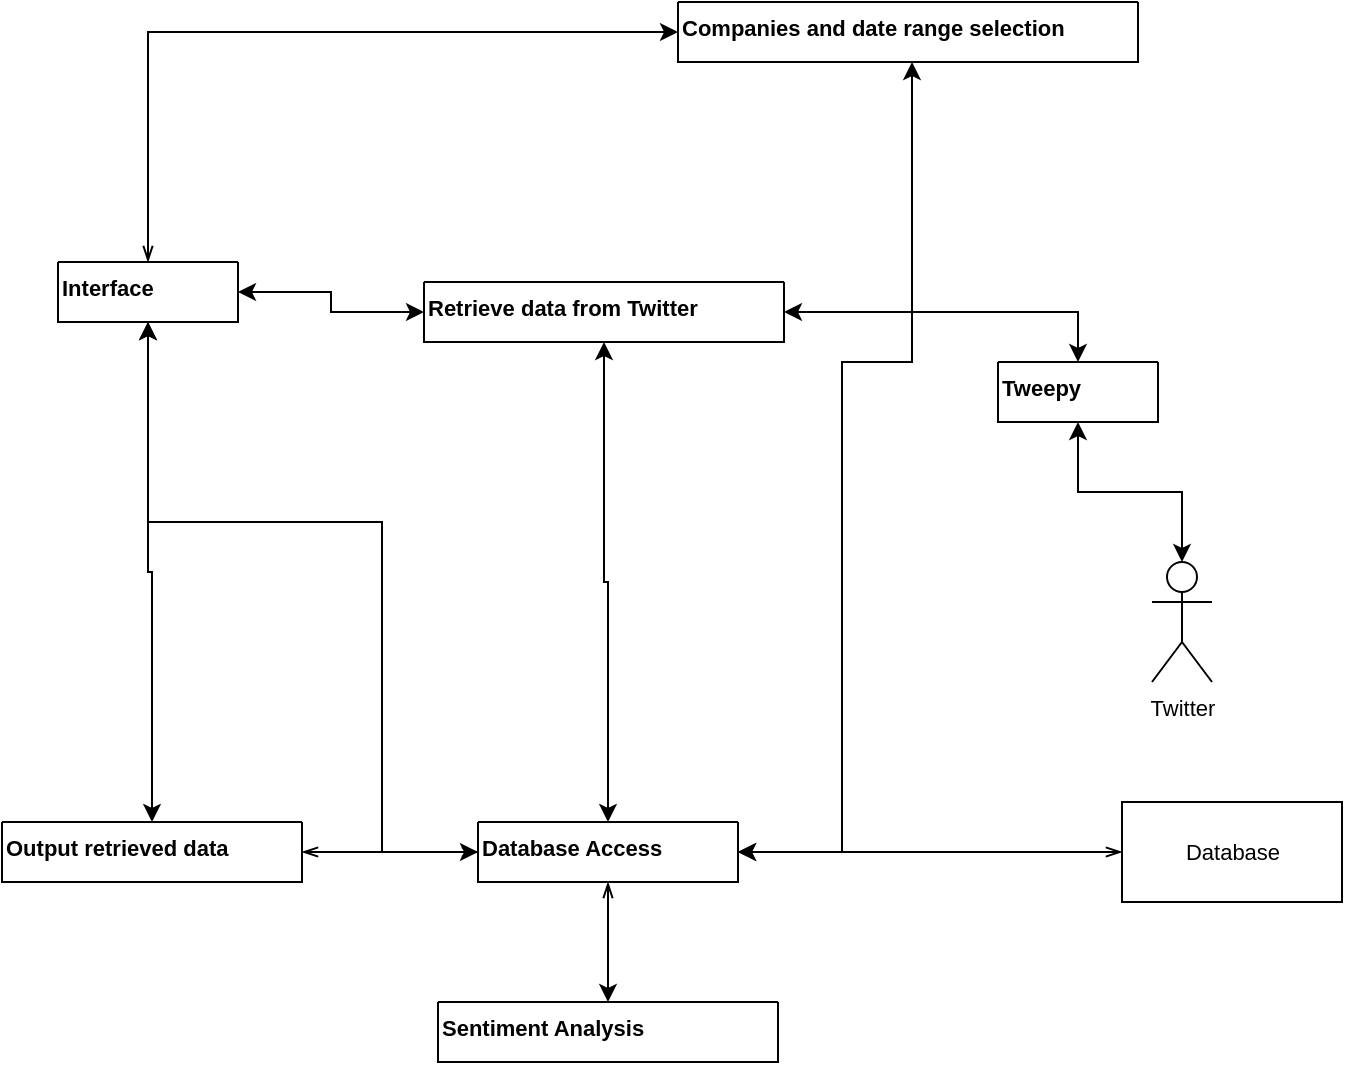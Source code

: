 <mxfile version="20.6.0" type="github" pages="11">
  <diagram id="JktZAHXNQAXAAq4mOGnl" name="Page-1">
    <mxGraphModel dx="1422" dy="762" grid="1" gridSize="10" guides="1" tooltips="1" connect="1" arrows="1" fold="1" page="1" pageScale="1" pageWidth="850" pageHeight="1100" math="0" shadow="0">
      <root>
        <mxCell id="0" />
        <mxCell id="1" parent="0" />
        <mxCell id="1iz9WDEiHWnZDifTo_TY-9" style="edgeStyle=orthogonalEdgeStyle;rounded=0;orthogonalLoop=1;jettySize=auto;html=1;startArrow=classic;startFill=1;endArrow=classic;endFill=1;" parent="1" source="GTtgWMJxd_jJ_gYCuKWm-71" target="GTtgWMJxd_jJ_gYCuKWm-93" edge="1">
          <mxGeometry relative="1" as="geometry" />
        </mxCell>
        <mxCell id="GTtgWMJxd_jJ_gYCuKWm-71" value="Output retrieved data" style="swimlane;startSize=0;fontSize=11;verticalAlign=top;align=left;" parent="1" vertex="1" collapsed="1">
          <mxGeometry x="630" y="410" width="150" height="30" as="geometry">
            <mxRectangle x="350" y="470" width="340" height="230" as="alternateBounds" />
          </mxGeometry>
        </mxCell>
        <mxCell id="GTtgWMJxd_jJ_gYCuKWm-24" value="See Overall Global Mentions of Powertrain" style="ellipse;whiteSpace=wrap;html=1;" parent="GTtgWMJxd_jJ_gYCuKWm-71" vertex="1">
          <mxGeometry x="20" y="45" width="140" height="70" as="geometry" />
        </mxCell>
        <mxCell id="GTtgWMJxd_jJ_gYCuKWm-72" value="Show Historical Mentions of Powertrain Tech by Company" style="ellipse;whiteSpace=wrap;html=1;" parent="GTtgWMJxd_jJ_gYCuKWm-71" vertex="1">
          <mxGeometry x="20" y="135" width="140" height="70" as="geometry" />
        </mxCell>
        <mxCell id="GTtgWMJxd_jJ_gYCuKWm-73" value="Show Mentions of Selected Powertrains" style="ellipse;whiteSpace=wrap;html=1;" parent="GTtgWMJxd_jJ_gYCuKWm-71" vertex="1">
          <mxGeometry x="190" y="135" width="140" height="70" as="geometry" />
        </mxCell>
        <mxCell id="GTtgWMJxd_jJ_gYCuKWm-74" value="See Powertrain Mentions By Percentage" style="ellipse;whiteSpace=wrap;html=1;" parent="GTtgWMJxd_jJ_gYCuKWm-71" vertex="1">
          <mxGeometry x="190" y="45" width="140" height="70" as="geometry" />
        </mxCell>
        <mxCell id="1iz9WDEiHWnZDifTo_TY-3" style="edgeStyle=orthogonalEdgeStyle;rounded=0;orthogonalLoop=1;jettySize=auto;html=1;startArrow=classic;startFill=1;endArrow=classic;endFill=1;" parent="1" source="GTtgWMJxd_jJ_gYCuKWm-75" target="GTtgWMJxd_jJ_gYCuKWm-100" edge="1">
          <mxGeometry relative="1" as="geometry" />
        </mxCell>
        <mxCell id="1iz9WDEiHWnZDifTo_TY-5" style="edgeStyle=orthogonalEdgeStyle;rounded=0;orthogonalLoop=1;jettySize=auto;html=1;startArrow=classic;startFill=1;endArrow=classic;endFill=1;" parent="1" source="GTtgWMJxd_jJ_gYCuKWm-75" target="GTtgWMJxd_jJ_gYCuKWm-87" edge="1">
          <mxGeometry relative="1" as="geometry" />
        </mxCell>
        <mxCell id="GTtgWMJxd_jJ_gYCuKWm-75" value="Retrieve data from Twitter" style="swimlane;startSize=0;fontSize=11;verticalAlign=top;align=left;" parent="1" vertex="1" collapsed="1">
          <mxGeometry x="841" y="140" width="180" height="30" as="geometry">
            <mxRectangle x="843" width="174" height="230" as="alternateBounds" />
          </mxGeometry>
        </mxCell>
        <mxCell id="GTtgWMJxd_jJ_gYCuKWm-76" value="&lt;div&gt;Collect Tweets From Twitter [EXPENSIVE API CALLS]&lt;/div&gt;" style="ellipse;whiteSpace=wrap;html=1;" parent="GTtgWMJxd_jJ_gYCuKWm-75" vertex="1">
          <mxGeometry x="17" y="40" width="140" height="70" as="geometry" />
        </mxCell>
        <mxCell id="GTtgWMJxd_jJ_gYCuKWm-81" value="Retrieve API Limits (Persistent?)" style="ellipse;whiteSpace=wrap;html=1;" parent="GTtgWMJxd_jJ_gYCuKWm-75" vertex="1">
          <mxGeometry x="17" y="135" width="140" height="70" as="geometry" />
        </mxCell>
        <mxCell id="GTtgWMJxd_jJ_gYCuKWm-109" style="edgeStyle=orthogonalEdgeStyle;rounded=0;orthogonalLoop=1;jettySize=auto;html=1;fontSize=11;startArrow=classic;startFill=1;endArrow=openThin;endFill=0;" parent="1" source="GTtgWMJxd_jJ_gYCuKWm-79" target="GTtgWMJxd_jJ_gYCuKWm-93" edge="1">
          <mxGeometry relative="1" as="geometry" />
        </mxCell>
        <mxCell id="1iz9WDEiHWnZDifTo_TY-6" style="edgeStyle=orthogonalEdgeStyle;rounded=0;orthogonalLoop=1;jettySize=auto;html=1;startArrow=classic;startFill=1;endArrow=classic;endFill=1;" parent="1" source="GTtgWMJxd_jJ_gYCuKWm-79" target="GTtgWMJxd_jJ_gYCuKWm-87" edge="1">
          <mxGeometry relative="1" as="geometry">
            <Array as="points">
              <mxPoint x="1085" y="180" />
              <mxPoint x="1050" y="180" />
            </Array>
          </mxGeometry>
        </mxCell>
        <mxCell id="GTtgWMJxd_jJ_gYCuKWm-79" value="Companies and date range selection" style="swimlane;startSize=0;fontSize=11;verticalAlign=top;whiteSpace=wrap;align=left;" parent="1" vertex="1" collapsed="1">
          <mxGeometry x="968" width="230" height="30" as="geometry">
            <mxRectangle x="970" y="-350" width="321" height="320" as="alternateBounds" />
          </mxGeometry>
        </mxCell>
        <mxCell id="GTtgWMJxd_jJ_gYCuKWm-56" value="Select a company or companies by handle or name." style="ellipse;whiteSpace=wrap;html=1;" parent="GTtgWMJxd_jJ_gYCuKWm-79" vertex="1">
          <mxGeometry x="10" y="30" width="140" height="70" as="geometry" />
        </mxCell>
        <mxCell id="GTtgWMJxd_jJ_gYCuKWm-59" value="By Keyboard" style="ellipse;whiteSpace=wrap;html=1;" parent="GTtgWMJxd_jJ_gYCuKWm-79" vertex="1">
          <mxGeometry x="182" y="20" width="98" height="40" as="geometry" />
        </mxCell>
        <mxCell id="GTtgWMJxd_jJ_gYCuKWm-60" style="edgeStyle=orthogonalEdgeStyle;rounded=0;orthogonalLoop=1;jettySize=auto;html=1;fontSize=11;endArrow=blockThin;endFill=0;" parent="GTtgWMJxd_jJ_gYCuKWm-79" source="GTtgWMJxd_jJ_gYCuKWm-59" target="GTtgWMJxd_jJ_gYCuKWm-56" edge="1">
          <mxGeometry relative="1" as="geometry" />
        </mxCell>
        <mxCell id="GTtgWMJxd_jJ_gYCuKWm-51" value="Upload CSV of Companies" style="ellipse;whiteSpace=wrap;html=1;" parent="GTtgWMJxd_jJ_gYCuKWm-79" vertex="1">
          <mxGeometry x="182" y="70" width="102" height="40" as="geometry" />
        </mxCell>
        <mxCell id="GTtgWMJxd_jJ_gYCuKWm-58" style="edgeStyle=orthogonalEdgeStyle;rounded=0;orthogonalLoop=1;jettySize=auto;html=1;fontSize=11;endArrow=blockThin;endFill=0;" parent="GTtgWMJxd_jJ_gYCuKWm-79" source="GTtgWMJxd_jJ_gYCuKWm-51" target="GTtgWMJxd_jJ_gYCuKWm-56" edge="1">
          <mxGeometry relative="1" as="geometry" />
        </mxCell>
        <mxCell id="GTtgWMJxd_jJ_gYCuKWm-82" value="Select Date Range" style="ellipse;whiteSpace=wrap;html=1;fontSize=11;" parent="GTtgWMJxd_jJ_gYCuKWm-79" vertex="1">
          <mxGeometry x="10" y="230" width="140" height="70" as="geometry" />
        </mxCell>
        <mxCell id="GTtgWMJxd_jJ_gYCuKWm-89" value="Select Powertrain" style="ellipse;whiteSpace=wrap;html=1;" parent="GTtgWMJxd_jJ_gYCuKWm-79" vertex="1">
          <mxGeometry x="10" y="130" width="140" height="70" as="geometry" />
        </mxCell>
        <mxCell id="GTtgWMJxd_jJ_gYCuKWm-90" value="&lt;div&gt;Tracked/saved selections&lt;/div&gt;" style="html=1;dropTarget=0;fontSize=11;" parent="GTtgWMJxd_jJ_gYCuKWm-79" vertex="1">
          <mxGeometry x="180" y="230" width="141" height="90" as="geometry" />
        </mxCell>
        <mxCell id="GTtgWMJxd_jJ_gYCuKWm-91" value="" style="shape=module;jettyWidth=8;jettyHeight=4;fontSize=11;" parent="GTtgWMJxd_jJ_gYCuKWm-90" vertex="1">
          <mxGeometry x="1" width="20" height="20" relative="1" as="geometry">
            <mxPoint x="-27" y="7" as="offset" />
          </mxGeometry>
        </mxCell>
        <mxCell id="GTtgWMJxd_jJ_gYCuKWm-105" style="edgeStyle=orthogonalEdgeStyle;rounded=0;orthogonalLoop=1;jettySize=auto;html=1;fontSize=11;startArrow=classic;startFill=1;endArrow=openThin;endFill=0;" parent="1" source="GTtgWMJxd_jJ_gYCuKWm-83" target="GTtgWMJxd_jJ_gYCuKWm-87" edge="1">
          <mxGeometry relative="1" as="geometry" />
        </mxCell>
        <mxCell id="GTtgWMJxd_jJ_gYCuKWm-83" value="Sentiment Analysis" style="swimlane;startSize=0;fontSize=11;align=left;verticalAlign=top;" parent="1" vertex="1" collapsed="1">
          <mxGeometry x="848" y="500" width="170" height="30" as="geometry">
            <mxRectangle x="1220" y="535" width="170" height="200" as="alternateBounds" />
          </mxGeometry>
        </mxCell>
        <mxCell id="GTtgWMJxd_jJ_gYCuKWm-84" value="Trigger analysis of company&#39;s stored Twitter history" style="ellipse;whiteSpace=wrap;html=1;" parent="GTtgWMJxd_jJ_gYCuKWm-83" vertex="1">
          <mxGeometry x="10" y="30" width="140" height="70" as="geometry" />
        </mxCell>
        <mxCell id="GTtgWMJxd_jJ_gYCuKWm-88" value="Sentiment Analysis" style="ellipse;whiteSpace=wrap;html=1;" parent="GTtgWMJxd_jJ_gYCuKWm-83" vertex="1">
          <mxGeometry x="10" y="120" width="140" height="60" as="geometry" />
        </mxCell>
        <mxCell id="GTtgWMJxd_jJ_gYCuKWm-103" style="edgeStyle=orthogonalEdgeStyle;rounded=0;orthogonalLoop=1;jettySize=auto;html=1;fontSize=11;endArrow=openThin;endFill=0;startArrow=classic;startFill=1;" parent="1" source="GTtgWMJxd_jJ_gYCuKWm-87" target="GTtgWMJxd_jJ_gYCuKWm-102" edge="1">
          <mxGeometry relative="1" as="geometry" />
        </mxCell>
        <mxCell id="GTtgWMJxd_jJ_gYCuKWm-104" style="edgeStyle=orthogonalEdgeStyle;rounded=0;orthogonalLoop=1;jettySize=auto;html=1;fontSize=11;startArrow=classic;startFill=1;endArrow=openThin;endFill=0;" parent="1" source="GTtgWMJxd_jJ_gYCuKWm-87" target="GTtgWMJxd_jJ_gYCuKWm-71" edge="1">
          <mxGeometry relative="1" as="geometry" />
        </mxCell>
        <mxCell id="GTtgWMJxd_jJ_gYCuKWm-87" value="Database Access" style="swimlane;startSize=0;fontSize=11;verticalAlign=top;align=left;" parent="1" vertex="1" collapsed="1">
          <mxGeometry x="868" y="410" width="130" height="30" as="geometry">
            <mxRectangle x="750" y="360" width="360" height="300" as="alternateBounds" />
          </mxGeometry>
        </mxCell>
        <mxCell id="GTtgWMJxd_jJ_gYCuKWm-86" value="Retrieve Stored Tweet Data" style="ellipse;whiteSpace=wrap;html=1;fontSize=11;" parent="GTtgWMJxd_jJ_gYCuKWm-87" vertex="1">
          <mxGeometry x="30" y="30" width="140" height="70" as="geometry" />
        </mxCell>
        <mxCell id="GTtgWMJxd_jJ_gYCuKWm-85" value="Retrieve Stored Sentiment Analysis Data" style="ellipse;whiteSpace=wrap;html=1;fontSize=11;" parent="GTtgWMJxd_jJ_gYCuKWm-87" vertex="1">
          <mxGeometry x="30" y="120" width="140" height="70" as="geometry" />
        </mxCell>
        <mxCell id="GTtgWMJxd_jJ_gYCuKWm-97" value="Store Valid Twitter Handles and IDs in Database" style="ellipse;whiteSpace=wrap;html=1;fontSize=11;" parent="GTtgWMJxd_jJ_gYCuKWm-87" vertex="1">
          <mxGeometry x="30" y="210" width="140" height="70" as="geometry" />
        </mxCell>
        <mxCell id="GTtgWMJxd_jJ_gYCuKWm-98" value="Retrieve Handles Of Companies For API Use" style="ellipse;whiteSpace=wrap;html=1;fontSize=11;" parent="GTtgWMJxd_jJ_gYCuKWm-87" vertex="1">
          <mxGeometry x="200" y="120" width="140" height="70" as="geometry" />
        </mxCell>
        <mxCell id="GTtgWMJxd_jJ_gYCuKWm-99" value="Update Database With Data" style="ellipse;whiteSpace=wrap;html=1;fontSize=11;" parent="GTtgWMJxd_jJ_gYCuKWm-87" vertex="1">
          <mxGeometry x="200" y="30" width="140" height="70" as="geometry" />
        </mxCell>
        <mxCell id="GTtgWMJxd_jJ_gYCuKWm-107" style="edgeStyle=orthogonalEdgeStyle;rounded=0;orthogonalLoop=1;jettySize=auto;html=1;fontSize=11;startArrow=classic;startFill=1;endArrow=openThin;endFill=0;" parent="1" source="GTtgWMJxd_jJ_gYCuKWm-93" target="GTtgWMJxd_jJ_gYCuKWm-87" edge="1">
          <mxGeometry relative="1" as="geometry">
            <Array as="points">
              <mxPoint x="820" y="260" />
            </Array>
          </mxGeometry>
        </mxCell>
        <mxCell id="1iz9WDEiHWnZDifTo_TY-4" style="edgeStyle=orthogonalEdgeStyle;rounded=0;orthogonalLoop=1;jettySize=auto;html=1;startArrow=classic;startFill=1;endArrow=classic;endFill=1;" parent="1" source="GTtgWMJxd_jJ_gYCuKWm-100" target="GTtgWMJxd_jJ_gYCuKWm-111" edge="1">
          <mxGeometry relative="1" as="geometry" />
        </mxCell>
        <mxCell id="GTtgWMJxd_jJ_gYCuKWm-100" value="Tweepy" style="swimlane;startSize=0;fontSize=11;verticalAlign=top;align=left;" parent="1" vertex="1" collapsed="1">
          <mxGeometry x="1128" y="180" width="80" height="30" as="geometry">
            <mxRectangle x="1130" y="40" width="180" height="130" as="alternateBounds" />
          </mxGeometry>
        </mxCell>
        <mxCell id="GTtgWMJxd_jJ_gYCuKWm-101" value="Twitter API Access For Handle Verification and IDs" style="ellipse;whiteSpace=wrap;html=1;" parent="GTtgWMJxd_jJ_gYCuKWm-100" vertex="1">
          <mxGeometry x="20" y="30" width="140" height="70" as="geometry" />
        </mxCell>
        <mxCell id="GTtgWMJxd_jJ_gYCuKWm-102" value="Database" style="html=1;fontSize=11;" parent="1" vertex="1">
          <mxGeometry x="1190" y="400" width="110" height="50" as="geometry" />
        </mxCell>
        <mxCell id="GTtgWMJxd_jJ_gYCuKWm-93" value="Interface" style="swimlane;startSize=0;fontSize=11;verticalAlign=top;align=left;" parent="1" vertex="1" collapsed="1">
          <mxGeometry x="658" y="130" width="90" height="30" as="geometry">
            <mxRectangle x="350" y="-10" width="329.5" height="370" as="alternateBounds" />
          </mxGeometry>
        </mxCell>
        <mxCell id="GTtgWMJxd_jJ_gYCuKWm-94" value="Report Changes To Database" style="ellipse;whiteSpace=wrap;html=1;fontSize=11;" parent="GTtgWMJxd_jJ_gYCuKWm-93" vertex="1">
          <mxGeometry x="169.5" y="30" width="140" height="70" as="geometry" />
        </mxCell>
        <mxCell id="GTtgWMJxd_jJ_gYCuKWm-95" value="Report Invalid Handles" style="ellipse;whiteSpace=wrap;html=1;" parent="GTtgWMJxd_jJ_gYCuKWm-93" vertex="1">
          <mxGeometry x="169.5" y="270" width="140" height="70" as="geometry" />
        </mxCell>
        <mxCell id="GTtgWMJxd_jJ_gYCuKWm-96" value="Display API Limits (Persistent?)" style="ellipse;whiteSpace=wrap;html=1;container=0;" parent="GTtgWMJxd_jJ_gYCuKWm-93" vertex="1">
          <mxGeometry x="169.5" y="110" width="140" height="70" as="geometry" />
        </mxCell>
        <mxCell id="GTtgWMJxd_jJ_gYCuKWm-78" value="Add or Remove Companies In Database" style="ellipse;whiteSpace=wrap;html=1;" parent="GTtgWMJxd_jJ_gYCuKWm-93" vertex="1">
          <mxGeometry x="169.5" y="190" width="140" height="70" as="geometry" />
        </mxCell>
        <mxCell id="1iz9WDEiHWnZDifTo_TY-7" value="Make Selections of Company/Powertrain/Date" style="ellipse;whiteSpace=wrap;html=1;" parent="GTtgWMJxd_jJ_gYCuKWm-93" vertex="1">
          <mxGeometry x="10" y="30" width="140" height="70" as="geometry" />
        </mxCell>
        <mxCell id="GTtgWMJxd_jJ_gYCuKWm-110" value="" style="edgeStyle=orthogonalEdgeStyle;rounded=0;orthogonalLoop=1;jettySize=auto;html=1;fontSize=11;startArrow=classic;startFill=1;endArrow=classic;endFill=1;" parent="1" source="GTtgWMJxd_jJ_gYCuKWm-75" target="GTtgWMJxd_jJ_gYCuKWm-93" edge="1">
          <mxGeometry relative="1" as="geometry">
            <mxPoint x="-103" y="995.077" as="sourcePoint" />
            <mxPoint x="393" y="1250" as="targetPoint" />
          </mxGeometry>
        </mxCell>
        <mxCell id="GTtgWMJxd_jJ_gYCuKWm-111" value="Twitter" style="shape=umlActor;verticalLabelPosition=bottom;verticalAlign=top;html=1;fontSize=11;" parent="1" vertex="1">
          <mxGeometry x="1205" y="280" width="30" height="60" as="geometry" />
        </mxCell>
      </root>
    </mxGraphModel>
  </diagram>
  <diagram id="0ZveStYJ1Dak4E-saB0T" name="Page-2">
    <mxGraphModel dx="2031" dy="2189" grid="1" gridSize="10" guides="1" tooltips="1" connect="1" arrows="1" fold="1" page="1" pageScale="1" pageWidth="850" pageHeight="1100" math="0" shadow="0">
      <root>
        <mxCell id="0" />
        <mxCell id="1" parent="0" />
        <mxCell id="NQMoq0zPhD_8OFKOlVzj-50" value="Model" style="swimlane;" parent="1" vertex="1">
          <mxGeometry x="600" y="180" width="160" height="120" as="geometry" />
        </mxCell>
        <mxCell id="yIwsft5AF9R1HLL0Knfl-1" value="Database" style="html=1;fontSize=11;" parent="NQMoq0zPhD_8OFKOlVzj-50" vertex="1">
          <mxGeometry y="30" width="110" height="50" as="geometry" />
        </mxCell>
        <mxCell id="auaeGm6XjBcfVo8oQDIX-1" value="Twitter" style="shape=umlActor;verticalLabelPosition=bottom;verticalAlign=top;html=1;fontSize=11;" parent="NQMoq0zPhD_8OFKOlVzj-50" vertex="1">
          <mxGeometry x="120" y="30" width="30" height="60" as="geometry" />
        </mxCell>
        <mxCell id="NQMoq0zPhD_8OFKOlVzj-51" value="View" style="swimlane;" parent="1" vertex="1">
          <mxGeometry x="785" y="180" width="670" height="390" as="geometry" />
        </mxCell>
        <mxCell id="xUQoFxxdrhiITB6CVE3P-1" value="Output retrieved data" style="swimlane;startSize=0;fontSize=11;verticalAlign=top;align=left;" parent="NQMoq0zPhD_8OFKOlVzj-51" vertex="1">
          <mxGeometry y="30" width="340" height="230" as="geometry" />
        </mxCell>
        <mxCell id="xUQoFxxdrhiITB6CVE3P-2" value="See Overall Global Mentions of Powertrain" style="ellipse;whiteSpace=wrap;html=1;" parent="xUQoFxxdrhiITB6CVE3P-1" vertex="1">
          <mxGeometry x="20" y="45" width="140" height="70" as="geometry" />
        </mxCell>
        <mxCell id="xUQoFxxdrhiITB6CVE3P-3" value="Show Historical Mentions of Powertrain Tech by Company" style="ellipse;whiteSpace=wrap;html=1;" parent="xUQoFxxdrhiITB6CVE3P-1" vertex="1">
          <mxGeometry x="20" y="135" width="140" height="70" as="geometry" />
        </mxCell>
        <mxCell id="xUQoFxxdrhiITB6CVE3P-4" value="Show Mentions of Selected Powertrains" style="ellipse;whiteSpace=wrap;html=1;" parent="xUQoFxxdrhiITB6CVE3P-1" vertex="1">
          <mxGeometry x="190" y="135" width="140" height="70" as="geometry" />
        </mxCell>
        <mxCell id="xUQoFxxdrhiITB6CVE3P-5" value="See Powertrain Mentions By Percentage" style="ellipse;whiteSpace=wrap;html=1;" parent="xUQoFxxdrhiITB6CVE3P-1" vertex="1">
          <mxGeometry x="190" y="45" width="140" height="70" as="geometry" />
        </mxCell>
        <mxCell id="vCzFEARElh9Zeg_fXnKm-1" value="Interface" style="swimlane;startSize=0;fontSize=11;verticalAlign=top;align=left;" parent="NQMoq0zPhD_8OFKOlVzj-51" vertex="1">
          <mxGeometry x="340" y="30" width="329.5" height="360" as="geometry" />
        </mxCell>
        <mxCell id="vCzFEARElh9Zeg_fXnKm-2" value="Report Changes To Database" style="ellipse;whiteSpace=wrap;html=1;fontSize=11;" parent="vCzFEARElh9Zeg_fXnKm-1" vertex="1">
          <mxGeometry x="169.5" y="30" width="140" height="70" as="geometry" />
        </mxCell>
        <mxCell id="vCzFEARElh9Zeg_fXnKm-3" value="Report Invalid Handles" style="ellipse;whiteSpace=wrap;html=1;" parent="vCzFEARElh9Zeg_fXnKm-1" vertex="1">
          <mxGeometry x="169.5" y="270" width="140" height="70" as="geometry" />
        </mxCell>
        <mxCell id="vCzFEARElh9Zeg_fXnKm-4" value="Display API Limits (Persistent?)" style="ellipse;whiteSpace=wrap;html=1;container=0;" parent="vCzFEARElh9Zeg_fXnKm-1" vertex="1">
          <mxGeometry x="169.5" y="110" width="140" height="70" as="geometry" />
        </mxCell>
        <mxCell id="vCzFEARElh9Zeg_fXnKm-5" value="Add or Remove Companies In Database" style="ellipse;whiteSpace=wrap;html=1;" parent="vCzFEARElh9Zeg_fXnKm-1" vertex="1">
          <mxGeometry x="169.5" y="190" width="140" height="70" as="geometry" />
        </mxCell>
        <mxCell id="vCzFEARElh9Zeg_fXnKm-6" value="Make Selections of Company/Powertrain/Date" style="ellipse;whiteSpace=wrap;html=1;" parent="vCzFEARElh9Zeg_fXnKm-1" vertex="1">
          <mxGeometry x="10" y="30" width="140" height="70" as="geometry" />
        </mxCell>
        <mxCell id="hLHkh55CIxxXEKjNrsDQ-1" value="Controller" style="swimlane;" parent="1" vertex="1">
          <mxGeometry x="600" y="-310" width="855" height="470" as="geometry" />
        </mxCell>
        <mxCell id="ExvNn-Ryka_fX8hhS2p7-1" value="Retrieve data from Twitter" style="swimlane;startSize=0;fontSize=11;verticalAlign=top;align=left;" parent="hLHkh55CIxxXEKjNrsDQ-1" vertex="1">
          <mxGeometry y="30" width="174" height="230" as="geometry" />
        </mxCell>
        <mxCell id="ExvNn-Ryka_fX8hhS2p7-2" value="&lt;div&gt;Collect Tweets From Twitter [EXPENSIVE API CALLS]&lt;/div&gt;" style="ellipse;whiteSpace=wrap;html=1;" parent="ExvNn-Ryka_fX8hhS2p7-1" vertex="1">
          <mxGeometry x="17" y="40" width="140" height="70" as="geometry" />
        </mxCell>
        <mxCell id="ExvNn-Ryka_fX8hhS2p7-3" value="Retrieve API Limits (Persistent?)" style="ellipse;whiteSpace=wrap;html=1;" parent="ExvNn-Ryka_fX8hhS2p7-1" vertex="1">
          <mxGeometry x="17" y="135" width="140" height="70" as="geometry" />
        </mxCell>
        <mxCell id="PdAlDG5WelfrbbLJ-CBX-1" value="Companies and date range selection" style="swimlane;startSize=0;fontSize=11;verticalAlign=top;whiteSpace=wrap;align=left;" parent="hLHkh55CIxxXEKjNrsDQ-1" vertex="1">
          <mxGeometry x="174" y="30" width="321" height="320" as="geometry" />
        </mxCell>
        <mxCell id="PdAlDG5WelfrbbLJ-CBX-2" value="Select a company or companies by handle or name." style="ellipse;whiteSpace=wrap;html=1;" parent="PdAlDG5WelfrbbLJ-CBX-1" vertex="1">
          <mxGeometry x="10" y="30" width="140" height="70" as="geometry" />
        </mxCell>
        <mxCell id="PdAlDG5WelfrbbLJ-CBX-3" value="By Keyboard" style="ellipse;whiteSpace=wrap;html=1;" parent="PdAlDG5WelfrbbLJ-CBX-1" vertex="1">
          <mxGeometry x="182" y="20" width="98" height="40" as="geometry" />
        </mxCell>
        <mxCell id="PdAlDG5WelfrbbLJ-CBX-4" style="edgeStyle=orthogonalEdgeStyle;rounded=0;orthogonalLoop=1;jettySize=auto;html=1;fontSize=11;endArrow=blockThin;endFill=0;" parent="PdAlDG5WelfrbbLJ-CBX-1" source="PdAlDG5WelfrbbLJ-CBX-3" target="PdAlDG5WelfrbbLJ-CBX-2" edge="1">
          <mxGeometry relative="1" as="geometry" />
        </mxCell>
        <mxCell id="PdAlDG5WelfrbbLJ-CBX-5" value="Upload CSV of Companies" style="ellipse;whiteSpace=wrap;html=1;" parent="PdAlDG5WelfrbbLJ-CBX-1" vertex="1">
          <mxGeometry x="182" y="70" width="102" height="40" as="geometry" />
        </mxCell>
        <mxCell id="PdAlDG5WelfrbbLJ-CBX-6" style="edgeStyle=orthogonalEdgeStyle;rounded=0;orthogonalLoop=1;jettySize=auto;html=1;fontSize=11;endArrow=blockThin;endFill=0;" parent="PdAlDG5WelfrbbLJ-CBX-1" source="PdAlDG5WelfrbbLJ-CBX-5" target="PdAlDG5WelfrbbLJ-CBX-2" edge="1">
          <mxGeometry relative="1" as="geometry" />
        </mxCell>
        <mxCell id="PdAlDG5WelfrbbLJ-CBX-7" value="Select Date Range" style="ellipse;whiteSpace=wrap;html=1;fontSize=11;" parent="PdAlDG5WelfrbbLJ-CBX-1" vertex="1">
          <mxGeometry x="10" y="230" width="140" height="70" as="geometry" />
        </mxCell>
        <mxCell id="PdAlDG5WelfrbbLJ-CBX-8" value="Select Powertrain" style="ellipse;whiteSpace=wrap;html=1;" parent="PdAlDG5WelfrbbLJ-CBX-1" vertex="1">
          <mxGeometry x="10" y="130" width="140" height="70" as="geometry" />
        </mxCell>
        <mxCell id="PdAlDG5WelfrbbLJ-CBX-9" value="&lt;div&gt;Tracked/saved selections&lt;/div&gt;" style="html=1;dropTarget=0;fontSize=11;" parent="PdAlDG5WelfrbbLJ-CBX-1" vertex="1">
          <mxGeometry x="180" y="230" width="141" height="90" as="geometry" />
        </mxCell>
        <mxCell id="PdAlDG5WelfrbbLJ-CBX-10" value="" style="shape=module;jettyWidth=8;jettyHeight=4;fontSize=11;" parent="PdAlDG5WelfrbbLJ-CBX-9" vertex="1">
          <mxGeometry x="1" width="20" height="20" relative="1" as="geometry">
            <mxPoint x="-27" y="7" as="offset" />
          </mxGeometry>
        </mxCell>
        <mxCell id="16a7wM3_YmTIC3Rw9VZH-1" value="Tweepy" style="swimlane;startSize=0;fontSize=11;verticalAlign=top;align=left;" parent="hLHkh55CIxxXEKjNrsDQ-1" vertex="1">
          <mxGeometry y="260" width="160" height="110" as="geometry" />
        </mxCell>
        <mxCell id="16a7wM3_YmTIC3Rw9VZH-2" value="Twitter API Access For Handle Verification and IDs" style="ellipse;whiteSpace=wrap;html=1;" parent="16a7wM3_YmTIC3Rw9VZH-1" vertex="1">
          <mxGeometry x="10" y="25" width="140" height="70" as="geometry" />
        </mxCell>
        <mxCell id="Sd6Bf4dPuAm49oZyHnD4-1" value="Database Access" style="swimlane;startSize=0;fontSize=11;verticalAlign=top;align=left;" parent="hLHkh55CIxxXEKjNrsDQ-1" vertex="1">
          <mxGeometry x="495" y="30" width="360" height="300" as="geometry" />
        </mxCell>
        <mxCell id="Sd6Bf4dPuAm49oZyHnD4-2" value="Retrieve Stored Tweet Data" style="ellipse;whiteSpace=wrap;html=1;fontSize=11;" parent="Sd6Bf4dPuAm49oZyHnD4-1" vertex="1">
          <mxGeometry x="30" y="30" width="140" height="70" as="geometry" />
        </mxCell>
        <mxCell id="Sd6Bf4dPuAm49oZyHnD4-3" value="Retrieve Stored Sentiment Analysis Data" style="ellipse;whiteSpace=wrap;html=1;fontSize=11;" parent="Sd6Bf4dPuAm49oZyHnD4-1" vertex="1">
          <mxGeometry x="30" y="120" width="140" height="70" as="geometry" />
        </mxCell>
        <mxCell id="Sd6Bf4dPuAm49oZyHnD4-4" value="Store Valid Twitter Handles and IDs in Database" style="ellipse;whiteSpace=wrap;html=1;fontSize=11;" parent="Sd6Bf4dPuAm49oZyHnD4-1" vertex="1">
          <mxGeometry x="30" y="210" width="140" height="70" as="geometry" />
        </mxCell>
        <mxCell id="Sd6Bf4dPuAm49oZyHnD4-5" value="Retrieve Handles Of Companies For API Use" style="ellipse;whiteSpace=wrap;html=1;fontSize=11;" parent="Sd6Bf4dPuAm49oZyHnD4-1" vertex="1">
          <mxGeometry x="200" y="120" width="140" height="70" as="geometry" />
        </mxCell>
        <mxCell id="Sd6Bf4dPuAm49oZyHnD4-6" value="Update Database With Data" style="ellipse;whiteSpace=wrap;html=1;fontSize=11;" parent="Sd6Bf4dPuAm49oZyHnD4-1" vertex="1">
          <mxGeometry x="200" y="30" width="140" height="70" as="geometry" />
        </mxCell>
        <mxCell id="OQ767QOkkm9owWVx2KYy-1" value="Natural Language Toolkit" style="swimlane;startSize=0;fontSize=11;align=left;verticalAlign=top;" parent="hLHkh55CIxxXEKjNrsDQ-1" vertex="1">
          <mxGeometry x="160" y="350" width="310" height="110" as="geometry" />
        </mxCell>
        <mxCell id="OQ767QOkkm9owWVx2KYy-2" value="Trigger analysis of company&#39;s stored Twitter history" style="ellipse;whiteSpace=wrap;html=1;" parent="OQ767QOkkm9owWVx2KYy-1" vertex="1">
          <mxGeometry x="10" y="30" width="140" height="70" as="geometry" />
        </mxCell>
        <mxCell id="OQ767QOkkm9owWVx2KYy-3" value="Sentiment Analysis" style="ellipse;whiteSpace=wrap;html=1;" parent="OQ767QOkkm9owWVx2KYy-1" vertex="1">
          <mxGeometry x="160" y="35" width="140" height="60" as="geometry" />
        </mxCell>
      </root>
    </mxGraphModel>
  </diagram>
  <diagram id="CqxKuJw-3DT3-BCGzDEV" name="Page-3">
    <mxGraphModel dx="2272" dy="762" grid="1" gridSize="10" guides="1" tooltips="1" connect="1" arrows="1" fold="1" page="1" pageScale="1" pageWidth="850" pageHeight="1100" math="0" shadow="0">
      <root>
        <mxCell id="0" />
        <mxCell id="1" parent="0" />
        <mxCell id="SOwYL5wu2g1FLw9Bii1T-1" value="TweePy" style="shape=providedRequiredInterface;html=1;verticalLabelPosition=bottom;sketch=0;" parent="1" vertex="1">
          <mxGeometry x="-150" y="40" width="20" height="20" as="geometry" />
        </mxCell>
        <mxCell id="SOwYL5wu2g1FLw9Bii1T-2" value="MySQL" style="shape=providedRequiredInterface;html=1;verticalLabelPosition=bottom;sketch=0;" parent="1" vertex="1">
          <mxGeometry y="70" width="20" height="20" as="geometry" />
        </mxCell>
        <mxCell id="SOwYL5wu2g1FLw9Bii1T-3" value="NLTK/Vader" style="shape=providedRequiredInterface;html=1;verticalLabelPosition=bottom;sketch=0;" parent="1" vertex="1">
          <mxGeometry x="240" y="110" width="20" height="20" as="geometry" />
        </mxCell>
        <mxCell id="SOwYL5wu2g1FLw9Bii1T-19" value="Handle Collection" style="swimlane;startSize=0;verticalAlign=top;whiteSpace=wrap;" parent="1" vertex="1">
          <mxGeometry x="-250" y="870" width="560" height="480" as="geometry">
            <mxRectangle x="-250" y="870" width="80" height="70" as="alternateBounds" />
          </mxGeometry>
        </mxCell>
        <mxCell id="Da1lCXXuhBNbL5wqrP32-10" value="ManageHandles" style="swimlane;fontStyle=1;align=center;verticalAlign=top;childLayout=stackLayout;horizontal=1;startSize=26;horizontalStack=0;resizeParent=1;resizeParentMax=0;resizeLast=0;collapsible=1;marginBottom=0;" parent="SOwYL5wu2g1FLw9Bii1T-19" vertex="1">
          <mxGeometry x="250" y="170" width="270" height="252" as="geometry">
            <mxRectangle x="280" y="390" width="130" height="30" as="alternateBounds" />
          </mxGeometry>
        </mxCell>
        <mxCell id="Da1lCXXuhBNbL5wqrP32-11" value="MySQLConnection" style="text;strokeColor=none;fillColor=none;align=left;verticalAlign=top;spacingLeft=4;spacingRight=4;overflow=hidden;rotatable=0;points=[[0,0.5],[1,0.5]];portConstraint=eastwest;" parent="Da1lCXXuhBNbL5wqrP32-10" vertex="1">
          <mxGeometry y="26" width="270" height="26" as="geometry" />
        </mxCell>
        <mxCell id="Da1lCXXuhBNbL5wqrP32-12" value="" style="line;strokeWidth=1;fillColor=none;align=left;verticalAlign=middle;spacingTop=-1;spacingLeft=3;spacingRight=3;rotatable=0;labelPosition=right;points=[];portConstraint=eastwest;strokeColor=inherit;" parent="Da1lCXXuhBNbL5wqrP32-10" vertex="1">
          <mxGeometry y="52" width="270" height="8" as="geometry" />
        </mxCell>
        <mxCell id="Da1lCXXuhBNbL5wqrP32-13" value="return_id_for_handle(str)" style="text;strokeColor=none;fillColor=none;align=left;verticalAlign=top;spacingLeft=4;spacingRight=4;overflow=hidden;rotatable=0;points=[[0,0.5],[1,0.5]];portConstraint=eastwest;" parent="Da1lCXXuhBNbL5wqrP32-10" vertex="1">
          <mxGeometry y="60" width="270" height="26" as="geometry" />
        </mxCell>
        <mxCell id="Da1lCXXuhBNbL5wqrP32-14" value="add_handle_to_database(str)" style="text;strokeColor=none;fillColor=none;align=left;verticalAlign=top;spacingLeft=4;spacingRight=4;overflow=hidden;rotatable=0;points=[[0,0.5],[1,0.5]];portConstraint=eastwest;" parent="Da1lCXXuhBNbL5wqrP32-10" vertex="1">
          <mxGeometry y="86" width="270" height="26" as="geometry" />
        </mxCell>
        <mxCell id="Da1lCXXuhBNbL5wqrP32-15" value="remove_handle_from_database(str)" style="text;strokeColor=none;fillColor=none;align=left;verticalAlign=top;spacingLeft=4;spacingRight=4;overflow=hidden;rotatable=0;points=[[0,0.5],[1,0.5]];portConstraint=eastwest;" parent="Da1lCXXuhBNbL5wqrP32-10" vertex="1">
          <mxGeometry y="112" width="270" height="28" as="geometry" />
        </mxCell>
        <mxCell id="Da1lCXXuhBNbL5wqrP32-16" value="return_handle_for_id(int)" style="text;strokeColor=none;fillColor=none;align=left;verticalAlign=top;spacingLeft=4;spacingRight=4;overflow=hidden;rotatable=0;points=[[0,0.5],[1,0.5]];portConstraint=eastwest;" parent="Da1lCXXuhBNbL5wqrP32-10" vertex="1">
          <mxGeometry y="140" width="270" height="28" as="geometry" />
        </mxCell>
        <mxCell id="Da1lCXXuhBNbL5wqrP32-17" value="return_username(int|str)" style="text;strokeColor=none;fillColor=none;align=left;verticalAlign=top;spacingLeft=4;spacingRight=4;overflow=hidden;rotatable=0;points=[[0,0.5],[1,0.5]];portConstraint=eastwest;" parent="Da1lCXXuhBNbL5wqrP32-10" vertex="1">
          <mxGeometry y="168" width="270" height="28" as="geometry" />
        </mxCell>
        <mxCell id="Da1lCXXuhBNbL5wqrP32-18" value="return_name(int|str)" style="text;strokeColor=none;fillColor=none;align=left;verticalAlign=top;spacingLeft=4;spacingRight=4;overflow=hidden;rotatable=0;points=[[0,0.5],[1,0.5]];portConstraint=eastwest;" parent="Da1lCXXuhBNbL5wqrP32-10" vertex="1">
          <mxGeometry y="196" width="270" height="28" as="geometry" />
        </mxCell>
        <mxCell id="Da1lCXXuhBNbL5wqrP32-19" value="return_description(int|str)" style="text;strokeColor=none;fillColor=none;align=left;verticalAlign=top;spacingLeft=4;spacingRight=4;overflow=hidden;rotatable=0;points=[[0,0.5],[1,0.5]];portConstraint=eastwest;" parent="Da1lCXXuhBNbL5wqrP32-10" vertex="1">
          <mxGeometry y="224" width="270" height="28" as="geometry" />
        </mxCell>
        <mxCell id="Da1lCXXuhBNbL5wqrP32-20" value="IDCollector" style="swimlane;fontStyle=1;align=center;verticalAlign=top;childLayout=stackLayout;horizontal=1;startSize=26;horizontalStack=0;resizeParent=1;resizeParentMax=0;resizeLast=0;collapsible=1;marginBottom=0;" parent="SOwYL5wu2g1FLw9Bii1T-19" vertex="1">
          <mxGeometry x="40" y="30" width="160" height="112" as="geometry" />
        </mxCell>
        <mxCell id="Da1lCXXuhBNbL5wqrP32-21" value="MySQLConnection" style="text;strokeColor=none;fillColor=none;align=left;verticalAlign=top;spacingLeft=4;spacingRight=4;overflow=hidden;rotatable=0;points=[[0,0.5],[1,0.5]];portConstraint=eastwest;" parent="Da1lCXXuhBNbL5wqrP32-20" vertex="1">
          <mxGeometry y="26" width="160" height="26" as="geometry" />
        </mxCell>
        <mxCell id="Da1lCXXuhBNbL5wqrP32-76" value="TweepyConnection" style="text;strokeColor=none;fillColor=none;align=left;verticalAlign=top;spacingLeft=4;spacingRight=4;overflow=hidden;rotatable=0;points=[[0,0.5],[1,0.5]];portConstraint=eastwest;" parent="Da1lCXXuhBNbL5wqrP32-20" vertex="1">
          <mxGeometry y="52" width="160" height="26" as="geometry" />
        </mxCell>
        <mxCell id="Da1lCXXuhBNbL5wqrP32-22" value="" style="line;strokeWidth=1;fillColor=none;align=left;verticalAlign=middle;spacingTop=-1;spacingLeft=3;spacingRight=3;rotatable=0;labelPosition=right;points=[];portConstraint=eastwest;strokeColor=inherit;" parent="Da1lCXXuhBNbL5wqrP32-20" vertex="1">
          <mxGeometry y="78" width="160" height="8" as="geometry" />
        </mxCell>
        <mxCell id="Da1lCXXuhBNbL5wqrP32-23" value="get_id_for_handle(str)" style="text;strokeColor=none;fillColor=none;align=left;verticalAlign=top;spacingLeft=4;spacingRight=4;overflow=hidden;rotatable=0;points=[[0,0.5],[1,0.5]];portConstraint=eastwest;" parent="Da1lCXXuhBNbL5wqrP32-20" vertex="1">
          <mxGeometry y="86" width="160" height="26" as="geometry" />
        </mxCell>
        <mxCell id="Da1lCXXuhBNbL5wqrP32-31" style="edgeStyle=orthogonalEdgeStyle;rounded=0;orthogonalLoop=1;jettySize=auto;html=1;endArrow=block;endFill=0;" parent="SOwYL5wu2g1FLw9Bii1T-19" source="Da1lCXXuhBNbL5wqrP32-14" target="Da1lCXXuhBNbL5wqrP32-20" edge="1">
          <mxGeometry relative="1" as="geometry" />
        </mxCell>
        <mxCell id="GfhwBo-3pB6pta465VHa-5" style="edgeStyle=orthogonalEdgeStyle;rounded=0;orthogonalLoop=1;jettySize=auto;html=1;endArrow=block;endFill=0;" parent="1" source="GfhwBo-3pB6pta465VHa-1" target="Da1lCXXuhBNbL5wqrP32-10" edge="1">
          <mxGeometry relative="1" as="geometry">
            <mxPoint x="75.0" y="950" as="targetPoint" />
          </mxGeometry>
        </mxCell>
        <mxCell id="GfhwBo-3pB6pta465VHa-6" value="Interface" style="swimlane;startSize=0;verticalAlign=top;" parent="1" vertex="1" collapsed="1">
          <mxGeometry x="480" y="1146" width="50" height="40" as="geometry">
            <mxRectangle x="80" y="1290" width="540" height="677" as="alternateBounds" />
          </mxGeometry>
        </mxCell>
        <mxCell id="GfhwBo-3pB6pta465VHa-1" value="InterfaceInput" style="swimlane;fontStyle=1;align=center;verticalAlign=top;childLayout=stackLayout;horizontal=1;startSize=26;horizontalStack=0;resizeParent=1;resizeParentMax=0;resizeLast=0;collapsible=1;marginBottom=0;" parent="GfhwBo-3pB6pta465VHa-6" vertex="1">
          <mxGeometry x="90" y="107" width="160" height="86" as="geometry" />
        </mxCell>
        <mxCell id="GfhwBo-3pB6pta465VHa-2" value="+ field: type" style="text;strokeColor=none;fillColor=none;align=left;verticalAlign=top;spacingLeft=4;spacingRight=4;overflow=hidden;rotatable=0;points=[[0,0.5],[1,0.5]];portConstraint=eastwest;" parent="GfhwBo-3pB6pta465VHa-1" vertex="1">
          <mxGeometry y="26" width="160" height="26" as="geometry" />
        </mxCell>
        <mxCell id="GfhwBo-3pB6pta465VHa-3" value="" style="line;strokeWidth=1;fillColor=none;align=left;verticalAlign=middle;spacingTop=-1;spacingLeft=3;spacingRight=3;rotatable=0;labelPosition=right;points=[];portConstraint=eastwest;strokeColor=inherit;" parent="GfhwBo-3pB6pta465VHa-1" vertex="1">
          <mxGeometry y="52" width="160" height="8" as="geometry" />
        </mxCell>
        <mxCell id="GfhwBo-3pB6pta465VHa-4" value="+ method(type): type" style="text;strokeColor=none;fillColor=none;align=left;verticalAlign=top;spacingLeft=4;spacingRight=4;overflow=hidden;rotatable=0;points=[[0,0.5],[1,0.5]];portConstraint=eastwest;" parent="GfhwBo-3pB6pta465VHa-1" vertex="1">
          <mxGeometry y="60" width="160" height="26" as="geometry" />
        </mxCell>
        <mxCell id="GfhwBo-3pB6pta465VHa-7" value="DrawMenu" style="swimlane;fontStyle=1;align=center;verticalAlign=top;childLayout=stackLayout;horizontal=1;startSize=26;horizontalStack=0;resizeParent=1;resizeParentMax=0;resizeLast=0;collapsible=1;marginBottom=0;" parent="GfhwBo-3pB6pta465VHa-6" vertex="1">
          <mxGeometry x="335" y="102" width="160" height="86" as="geometry" />
        </mxCell>
        <mxCell id="GfhwBo-3pB6pta465VHa-8" value="+ field: type" style="text;strokeColor=none;fillColor=none;align=left;verticalAlign=top;spacingLeft=4;spacingRight=4;overflow=hidden;rotatable=0;points=[[0,0.5],[1,0.5]];portConstraint=eastwest;" parent="GfhwBo-3pB6pta465VHa-7" vertex="1">
          <mxGeometry y="26" width="160" height="26" as="geometry" />
        </mxCell>
        <mxCell id="GfhwBo-3pB6pta465VHa-9" value="" style="line;strokeWidth=1;fillColor=none;align=left;verticalAlign=middle;spacingTop=-1;spacingLeft=3;spacingRight=3;rotatable=0;labelPosition=right;points=[];portConstraint=eastwest;strokeColor=inherit;" parent="GfhwBo-3pB6pta465VHa-7" vertex="1">
          <mxGeometry y="52" width="160" height="8" as="geometry" />
        </mxCell>
        <mxCell id="GfhwBo-3pB6pta465VHa-10" value="+ method(type): type" style="text;strokeColor=none;fillColor=none;align=left;verticalAlign=top;spacingLeft=4;spacingRight=4;overflow=hidden;rotatable=0;points=[[0,0.5],[1,0.5]];portConstraint=eastwest;" parent="GfhwBo-3pB6pta465VHa-7" vertex="1">
          <mxGeometry y="60" width="160" height="26" as="geometry" />
        </mxCell>
        <mxCell id="Da1lCXXuhBNbL5wqrP32-43" value="OurSharedConnectors" style="swimlane;startSize=0;verticalAlign=top;" parent="1" vertex="1">
          <mxGeometry x="-520" y="130" width="200" height="200" as="geometry" />
        </mxCell>
        <mxCell id="Da1lCXXuhBNbL5wqrP32-41" value="«interface»&lt;br&gt;&lt;b&gt;OurTweepyConnector&lt;/b&gt;" style="html=1;" parent="Da1lCXXuhBNbL5wqrP32-43" vertex="1">
          <mxGeometry x="30" y="60" width="150" height="50" as="geometry" />
        </mxCell>
        <mxCell id="Da1lCXXuhBNbL5wqrP32-42" value="«interface»&lt;br&gt;&lt;b&gt;OurMySQLConnector&lt;br&gt;&lt;/b&gt;" style="html=1;" parent="Da1lCXXuhBNbL5wqrP32-43" vertex="1">
          <mxGeometry x="30" y="110" width="150" height="50" as="geometry" />
        </mxCell>
        <mxCell id="Da1lCXXuhBNbL5wqrP32-44" style="edgeStyle=orthogonalEdgeStyle;rounded=0;orthogonalLoop=1;jettySize=auto;html=1;endArrow=block;endFill=0;" parent="1" source="Da1lCXXuhBNbL5wqrP32-41" target="SOwYL5wu2g1FLw9Bii1T-1" edge="1">
          <mxGeometry relative="1" as="geometry" />
        </mxCell>
        <mxCell id="Da1lCXXuhBNbL5wqrP32-45" style="edgeStyle=orthogonalEdgeStyle;rounded=0;orthogonalLoop=1;jettySize=auto;html=1;endArrow=block;endFill=0;" parent="1" source="Da1lCXXuhBNbL5wqrP32-42" target="SOwYL5wu2g1FLw9Bii1T-2" edge="1">
          <mxGeometry relative="1" as="geometry">
            <mxPoint x="730" y="740" as="targetPoint" />
          </mxGeometry>
        </mxCell>
        <mxCell id="Da1lCXXuhBNbL5wqrP32-72" value="Powertrains" style="swimlane;startSize=0;verticalAlign=top;" parent="1" vertex="1">
          <mxGeometry x="-250" y="300" width="550" height="556" as="geometry">
            <mxRectangle x="-670" y="740" width="110" height="30" as="alternateBounds" />
          </mxGeometry>
        </mxCell>
        <mxCell id="Da1lCXXuhBNbL5wqrP32-84" style="edgeStyle=orthogonalEdgeStyle;rounded=0;orthogonalLoop=1;jettySize=auto;html=1;endArrow=block;endFill=0;" parent="Da1lCXXuhBNbL5wqrP32-72" source="Da1lCXXuhBNbL5wqrP32-57" target="Da1lCXXuhBNbL5wqrP32-46" edge="1">
          <mxGeometry relative="1" as="geometry" />
        </mxCell>
        <mxCell id="Da1lCXXuhBNbL5wqrP32-57" value="CompanyPowertrains" style="swimlane;fontStyle=1;align=center;verticalAlign=top;childLayout=stackLayout;horizontal=1;startSize=26;horizontalStack=0;resizeParent=1;resizeParentMax=0;resizeLast=0;collapsible=1;marginBottom=0;" parent="Da1lCXXuhBNbL5wqrP32-72" vertex="1">
          <mxGeometry x="210" y="40" width="290" height="138" as="geometry" />
        </mxCell>
        <mxCell id="Da1lCXXuhBNbL5wqrP32-58" value="MySQLConnection" style="text;strokeColor=none;fillColor=none;align=left;verticalAlign=top;spacingLeft=4;spacingRight=4;overflow=hidden;rotatable=0;points=[[0,0.5],[1,0.5]];portConstraint=eastwest;" parent="Da1lCXXuhBNbL5wqrP32-57" vertex="1">
          <mxGeometry y="26" width="290" height="26" as="geometry" />
        </mxCell>
        <mxCell id="Da1lCXXuhBNbL5wqrP32-59" value="" style="line;strokeWidth=1;fillColor=none;align=left;verticalAlign=middle;spacingTop=-1;spacingLeft=3;spacingRight=3;rotatable=0;labelPosition=right;points=[];portConstraint=eastwest;strokeColor=inherit;" parent="Da1lCXXuhBNbL5wqrP32-57" vertex="1">
          <mxGeometry y="52" width="290" height="8" as="geometry" />
        </mxCell>
        <mxCell id="Da1lCXXuhBNbL5wqrP32-60" value="find_all_techs_by_company(int|str)" style="text;strokeColor=none;fillColor=none;align=left;verticalAlign=top;spacingLeft=4;spacingRight=4;overflow=hidden;rotatable=0;points=[[0,0.5],[1,0.5]];portConstraint=eastwest;" parent="Da1lCXXuhBNbL5wqrP32-57" vertex="1">
          <mxGeometry y="60" width="290" height="26" as="geometry" />
        </mxCell>
        <mxCell id="Da1lCXXuhBNbL5wqrP32-61" value="find_all_companys_with_tech(str)" style="text;strokeColor=none;fillColor=none;align=left;verticalAlign=top;spacingLeft=4;spacingRight=4;overflow=hidden;rotatable=0;points=[[0,0.5],[1,0.5]];portConstraint=eastwest;" parent="Da1lCXXuhBNbL5wqrP32-57" vertex="1">
          <mxGeometry y="86" width="290" height="26" as="geometry" />
        </mxCell>
        <mxCell id="Da1lCXXuhBNbL5wqrP32-62" value="get_all_companies_all_techs()" style="text;strokeColor=none;fillColor=none;align=left;verticalAlign=top;spacingLeft=4;spacingRight=4;overflow=hidden;rotatable=0;points=[[0,0.5],[1,0.5]];portConstraint=eastwest;" parent="Da1lCXXuhBNbL5wqrP32-57" vertex="1">
          <mxGeometry y="112" width="290" height="26" as="geometry" />
        </mxCell>
        <mxCell id="Da1lCXXuhBNbL5wqrP32-83" style="edgeStyle=orthogonalEdgeStyle;rounded=0;orthogonalLoop=1;jettySize=auto;html=1;endArrow=block;endFill=0;" parent="Da1lCXXuhBNbL5wqrP32-72" source="Da1lCXXuhBNbL5wqrP32-65" target="Da1lCXXuhBNbL5wqrP32-46" edge="1">
          <mxGeometry relative="1" as="geometry" />
        </mxCell>
        <mxCell id="Da1lCXXuhBNbL5wqrP32-65" value="LabelTweetsWithTechs" style="swimlane;fontStyle=1;align=center;verticalAlign=top;childLayout=stackLayout;horizontal=1;startSize=26;horizontalStack=0;resizeParent=1;resizeParentMax=0;resizeLast=0;collapsible=1;marginBottom=0;" parent="Da1lCXXuhBNbL5wqrP32-72" vertex="1">
          <mxGeometry x="30" y="390" width="160" height="138" as="geometry" />
        </mxCell>
        <mxCell id="Da1lCXXuhBNbL5wqrP32-66" value="MySQLConnection" style="text;strokeColor=none;fillColor=none;align=left;verticalAlign=top;spacingLeft=4;spacingRight=4;overflow=hidden;rotatable=0;points=[[0,0.5],[1,0.5]];portConstraint=eastwest;" parent="Da1lCXXuhBNbL5wqrP32-65" vertex="1">
          <mxGeometry y="26" width="160" height="26" as="geometry" />
        </mxCell>
        <mxCell id="Da1lCXXuhBNbL5wqrP32-67" value="" style="line;strokeWidth=1;fillColor=none;align=left;verticalAlign=middle;spacingTop=-1;spacingLeft=3;spacingRight=3;rotatable=0;labelPosition=right;points=[];portConstraint=eastwest;strokeColor=inherit;" parent="Da1lCXXuhBNbL5wqrP32-65" vertex="1">
          <mxGeometry y="52" width="160" height="8" as="geometry" />
        </mxCell>
        <mxCell id="Da1lCXXuhBNbL5wqrP32-68" value="evaluate_new_tweets()" style="text;strokeColor=none;fillColor=none;align=left;verticalAlign=top;spacingLeft=4;spacingRight=4;overflow=hidden;rotatable=0;points=[[0,0.5],[1,0.5]];portConstraint=eastwest;" parent="Da1lCXXuhBNbL5wqrP32-65" vertex="1">
          <mxGeometry y="60" width="160" height="26" as="geometry" />
        </mxCell>
        <mxCell id="Da1lCXXuhBNbL5wqrP32-69" value="reevaluate_all_tweets()" style="text;strokeColor=none;fillColor=none;align=left;verticalAlign=top;spacingLeft=4;spacingRight=4;overflow=hidden;rotatable=0;points=[[0,0.5],[1,0.5]];portConstraint=eastwest;" parent="Da1lCXXuhBNbL5wqrP32-65" vertex="1">
          <mxGeometry y="86" width="160" height="26" as="geometry" />
        </mxCell>
        <mxCell id="Da1lCXXuhBNbL5wqrP32-70" value="update_labels()" style="text;strokeColor=none;fillColor=none;align=left;verticalAlign=top;spacingLeft=4;spacingRight=4;overflow=hidden;rotatable=0;points=[[0,0.5],[1,0.5]];portConstraint=eastwest;" parent="Da1lCXXuhBNbL5wqrP32-65" vertex="1">
          <mxGeometry y="112" width="160" height="26" as="geometry" />
        </mxCell>
        <mxCell id="Da1lCXXuhBNbL5wqrP32-46" value="ManageKeywords" style="swimlane;fontStyle=1;align=center;verticalAlign=top;childLayout=stackLayout;horizontal=1;startSize=26;horizontalStack=0;resizeParent=1;resizeParentMax=0;resizeLast=0;collapsible=1;marginBottom=0;" parent="Da1lCXXuhBNbL5wqrP32-72" vertex="1">
          <mxGeometry x="240" y="340" width="310" height="216" as="geometry" />
        </mxCell>
        <mxCell id="Da1lCXXuhBNbL5wqrP32-47" value="MySQLConnection" style="text;strokeColor=none;fillColor=none;align=left;verticalAlign=top;spacingLeft=4;spacingRight=4;overflow=hidden;rotatable=0;points=[[0,0.5],[1,0.5]];portConstraint=eastwest;" parent="Da1lCXXuhBNbL5wqrP32-46" vertex="1">
          <mxGeometry y="26" width="310" height="26" as="geometry" />
        </mxCell>
        <mxCell id="Da1lCXXuhBNbL5wqrP32-48" value="" style="line;strokeWidth=1;fillColor=none;align=left;verticalAlign=middle;spacingTop=-1;spacingLeft=3;spacingRight=3;rotatable=0;labelPosition=right;points=[];portConstraint=eastwest;strokeColor=inherit;" parent="Da1lCXXuhBNbL5wqrP32-46" vertex="1">
          <mxGeometry y="52" width="310" height="8" as="geometry" />
        </mxCell>
        <mxCell id="Da1lCXXuhBNbL5wqrP32-49" value="get_list_of_technologies()" style="text;strokeColor=none;fillColor=none;align=left;verticalAlign=top;spacingLeft=4;spacingRight=4;overflow=hidden;rotatable=0;points=[[0,0.5],[1,0.5]];portConstraint=eastwest;" parent="Da1lCXXuhBNbL5wqrP32-46" vertex="1">
          <mxGeometry y="60" width="310" height="26" as="geometry" />
        </mxCell>
        <mxCell id="Da1lCXXuhBNbL5wqrP32-50" value="get_list_of_keywords_for_technologies(str)" style="text;strokeColor=none;fillColor=none;align=left;verticalAlign=top;spacingLeft=4;spacingRight=4;overflow=hidden;rotatable=0;points=[[0,0.5],[1,0.5]];portConstraint=eastwest;" parent="Da1lCXXuhBNbL5wqrP32-46" vertex="1">
          <mxGeometry y="86" width="310" height="26" as="geometry" />
        </mxCell>
        <mxCell id="Da1lCXXuhBNbL5wqrP32-51" value="add_keyword_to_technology(str)" style="text;strokeColor=none;fillColor=none;align=left;verticalAlign=top;spacingLeft=4;spacingRight=4;overflow=hidden;rotatable=0;points=[[0,0.5],[1,0.5]];portConstraint=eastwest;" parent="Da1lCXXuhBNbL5wqrP32-46" vertex="1">
          <mxGeometry y="112" width="310" height="26" as="geometry" />
        </mxCell>
        <mxCell id="Da1lCXXuhBNbL5wqrP32-52" value="delete_keyword_from_technology(str)" style="text;strokeColor=none;fillColor=none;align=left;verticalAlign=top;spacingLeft=4;spacingRight=4;overflow=hidden;rotatable=0;points=[[0,0.5],[1,0.5]];portConstraint=eastwest;" parent="Da1lCXXuhBNbL5wqrP32-46" vertex="1">
          <mxGeometry y="138" width="310" height="26" as="geometry" />
        </mxCell>
        <mxCell id="Da1lCXXuhBNbL5wqrP32-53" value="add_technology(str)" style="text;strokeColor=none;fillColor=none;align=left;verticalAlign=top;spacingLeft=4;spacingRight=4;overflow=hidden;rotatable=0;points=[[0,0.5],[1,0.5]];portConstraint=eastwest;" parent="Da1lCXXuhBNbL5wqrP32-46" vertex="1">
          <mxGeometry y="164" width="310" height="26" as="geometry" />
        </mxCell>
        <mxCell id="Da1lCXXuhBNbL5wqrP32-54" value="delete_technology(str)" style="text;strokeColor=none;fillColor=none;align=left;verticalAlign=top;spacingLeft=4;spacingRight=4;overflow=hidden;rotatable=0;points=[[0,0.5],[1,0.5]];portConstraint=eastwest;" parent="Da1lCXXuhBNbL5wqrP32-46" vertex="1">
          <mxGeometry y="190" width="310" height="26" as="geometry" />
        </mxCell>
        <mxCell id="Da1lCXXuhBNbL5wqrP32-75" style="edgeStyle=orthogonalEdgeStyle;rounded=0;orthogonalLoop=1;jettySize=auto;html=1;endArrow=block;endFill=0;" parent="1" source="Da1lCXXuhBNbL5wqrP32-11" target="Da1lCXXuhBNbL5wqrP32-43" edge="1">
          <mxGeometry relative="1" as="geometry" />
        </mxCell>
        <mxCell id="Da1lCXXuhBNbL5wqrP32-77" style="edgeStyle=orthogonalEdgeStyle;rounded=0;orthogonalLoop=1;jettySize=auto;html=1;endArrow=block;endFill=0;" parent="1" source="Da1lCXXuhBNbL5wqrP32-76" target="Da1lCXXuhBNbL5wqrP32-43" edge="1">
          <mxGeometry relative="1" as="geometry" />
        </mxCell>
        <mxCell id="Da1lCXXuhBNbL5wqrP32-78" style="edgeStyle=orthogonalEdgeStyle;rounded=0;orthogonalLoop=1;jettySize=auto;html=1;endArrow=block;endFill=0;" parent="1" source="Da1lCXXuhBNbL5wqrP32-21" target="Da1lCXXuhBNbL5wqrP32-43" edge="1">
          <mxGeometry relative="1" as="geometry" />
        </mxCell>
        <mxCell id="Da1lCXXuhBNbL5wqrP32-79" style="edgeStyle=orthogonalEdgeStyle;rounded=0;orthogonalLoop=1;jettySize=auto;html=1;endArrow=block;endFill=0;" parent="1" source="Da1lCXXuhBNbL5wqrP32-66" target="Da1lCXXuhBNbL5wqrP32-43" edge="1">
          <mxGeometry relative="1" as="geometry" />
        </mxCell>
        <mxCell id="Da1lCXXuhBNbL5wqrP32-80" style="edgeStyle=orthogonalEdgeStyle;rounded=0;orthogonalLoop=1;jettySize=auto;html=1;endArrow=block;endFill=0;" parent="1" source="Da1lCXXuhBNbL5wqrP32-47" target="Da1lCXXuhBNbL5wqrP32-43" edge="1">
          <mxGeometry relative="1" as="geometry" />
        </mxCell>
        <mxCell id="Da1lCXXuhBNbL5wqrP32-81" style="edgeStyle=orthogonalEdgeStyle;rounded=0;orthogonalLoop=1;jettySize=auto;html=1;endArrow=block;endFill=0;" parent="1" source="Da1lCXXuhBNbL5wqrP32-58" target="Da1lCXXuhBNbL5wqrP32-43" edge="1">
          <mxGeometry relative="1" as="geometry" />
        </mxCell>
      </root>
    </mxGraphModel>
  </diagram>
  <diagram id="_NCpZqJjMFMFnjbBzS5-" name="Expanded">
    <mxGraphModel dx="4070" dy="2370" grid="1" gridSize="10" guides="1" tooltips="1" connect="1" arrows="1" fold="1" page="1" pageScale="1" pageWidth="850" pageHeight="1100" math="0" shadow="0">
      <root>
        <mxCell id="0" />
        <mxCell id="1" parent="0" />
        <mxCell id="xNcgA9yqMyk4IcpaswNb-1" value="TweePy" style="shape=providedRequiredInterface;html=1;verticalLabelPosition=bottom;sketch=0;" parent="1" vertex="1">
          <mxGeometry x="-950" y="-135" width="20" height="20" as="geometry" />
        </mxCell>
        <mxCell id="xNcgA9yqMyk4IcpaswNb-2" value="MySQL" style="shape=providedRequiredInterface;html=1;verticalLabelPosition=bottom;sketch=0;" parent="1" vertex="1">
          <mxGeometry x="-950" y="-85" width="20" height="20" as="geometry" />
        </mxCell>
        <mxCell id="xNcgA9yqMyk4IcpaswNb-3" value="NLTK/Vader" style="shape=providedRequiredInterface;html=1;verticalLabelPosition=bottom;sketch=0;" parent="1" vertex="1">
          <mxGeometry x="-1590" y="210" width="20" height="20" as="geometry" />
        </mxCell>
        <mxCell id="xNcgA9yqMyk4IcpaswNb-4" value="HandleManagement" style="swimlane;startSize=0;verticalAlign=top;whiteSpace=wrap;" parent="1" vertex="1">
          <mxGeometry x="-340" y="-560" width="560" height="480" as="geometry">
            <mxRectangle x="-350" y="230" width="80" height="70" as="alternateBounds" />
          </mxGeometry>
        </mxCell>
        <mxCell id="xNcgA9yqMyk4IcpaswNb-5" value="ManageHandles" style="swimlane;fontStyle=1;align=center;verticalAlign=top;childLayout=stackLayout;horizontal=1;startSize=26;horizontalStack=0;resizeParent=1;resizeParentMax=0;resizeLast=0;collapsible=1;marginBottom=0;" parent="xNcgA9yqMyk4IcpaswNb-4" vertex="1">
          <mxGeometry x="250" y="170" width="270" height="252" as="geometry">
            <mxRectangle x="280" y="390" width="130" height="30" as="alternateBounds" />
          </mxGeometry>
        </mxCell>
        <mxCell id="xNcgA9yqMyk4IcpaswNb-6" value="MySQLConnection" style="text;strokeColor=none;fillColor=none;align=left;verticalAlign=top;spacingLeft=4;spacingRight=4;overflow=hidden;rotatable=0;points=[[0,0.5],[1,0.5]];portConstraint=eastwest;" parent="xNcgA9yqMyk4IcpaswNb-5" vertex="1">
          <mxGeometry y="26" width="270" height="26" as="geometry" />
        </mxCell>
        <mxCell id="xNcgA9yqMyk4IcpaswNb-7" value="" style="line;strokeWidth=1;fillColor=none;align=left;verticalAlign=middle;spacingTop=-1;spacingLeft=3;spacingRight=3;rotatable=0;labelPosition=right;points=[];portConstraint=eastwest;strokeColor=inherit;" parent="xNcgA9yqMyk4IcpaswNb-5" vertex="1">
          <mxGeometry y="52" width="270" height="8" as="geometry" />
        </mxCell>
        <mxCell id="xNcgA9yqMyk4IcpaswNb-8" value="check_username_validity(str)" style="text;strokeColor=none;fillColor=none;align=left;verticalAlign=top;spacingLeft=4;spacingRight=4;overflow=hidden;rotatable=0;points=[[0,0.5],[1,0.5]];portConstraint=eastwest;" parent="xNcgA9yqMyk4IcpaswNb-5" vertex="1">
          <mxGeometry y="60" width="270" height="26" as="geometry" />
        </mxCell>
        <mxCell id="xNcgA9yqMyk4IcpaswNb-9" value="add_handle_to_database(str)" style="text;strokeColor=none;fillColor=none;align=left;verticalAlign=top;spacingLeft=4;spacingRight=4;overflow=hidden;rotatable=0;points=[[0,0.5],[1,0.5]];portConstraint=eastwest;" parent="xNcgA9yqMyk4IcpaswNb-5" vertex="1">
          <mxGeometry y="86" width="270" height="26" as="geometry" />
        </mxCell>
        <mxCell id="xNcgA9yqMyk4IcpaswNb-10" value="get_all_ids_in_database()" style="text;strokeColor=none;fillColor=none;align=left;verticalAlign=top;spacingLeft=4;spacingRight=4;overflow=hidden;rotatable=0;points=[[0,0.5],[1,0.5]];portConstraint=eastwest;" parent="xNcgA9yqMyk4IcpaswNb-5" vertex="1">
          <mxGeometry y="112" width="270" height="28" as="geometry" />
        </mxCell>
        <mxCell id="xNcgA9yqMyk4IcpaswNb-11" value="get_twitter_handle(int)" style="text;strokeColor=none;fillColor=none;align=left;verticalAlign=top;spacingLeft=4;spacingRight=4;overflow=hidden;rotatable=0;points=[[0,0.5],[1,0.5]];portConstraint=eastwest;" parent="xNcgA9yqMyk4IcpaswNb-5" vertex="1">
          <mxGeometry y="140" width="270" height="28" as="geometry" />
        </mxCell>
        <mxCell id="xNcgA9yqMyk4IcpaswNb-12" value="get_twitter_id_by_handle(str)" style="text;strokeColor=none;fillColor=none;align=left;verticalAlign=top;spacingLeft=4;spacingRight=4;overflow=hidden;rotatable=0;points=[[0,0.5],[1,0.5]];portConstraint=eastwest;" parent="xNcgA9yqMyk4IcpaswNb-5" vertex="1">
          <mxGeometry y="168" width="270" height="28" as="geometry" />
        </mxCell>
        <mxCell id="xNcgA9yqMyk4IcpaswNb-13" value="add_handles_by_list(list[str])" style="text;strokeColor=none;fillColor=none;align=left;verticalAlign=top;spacingLeft=4;spacingRight=4;overflow=hidden;rotatable=0;points=[[0,0.5],[1,0.5]];portConstraint=eastwest;" parent="xNcgA9yqMyk4IcpaswNb-5" vertex="1">
          <mxGeometry y="196" width="270" height="28" as="geometry" />
        </mxCell>
        <mxCell id="xNcgA9yqMyk4IcpaswNb-14" value="load_handle_CSV_file(str,str)" style="text;strokeColor=none;fillColor=none;align=left;verticalAlign=top;spacingLeft=4;spacingRight=4;overflow=hidden;rotatable=0;points=[[0,0.5],[1,0.5]];portConstraint=eastwest;" parent="xNcgA9yqMyk4IcpaswNb-5" vertex="1">
          <mxGeometry y="224" width="270" height="28" as="geometry" />
        </mxCell>
        <mxCell id="xNcgA9yqMyk4IcpaswNb-15" value="HandleDataCollector" style="swimlane;fontStyle=1;align=center;verticalAlign=top;childLayout=stackLayout;horizontal=1;startSize=26;horizontalStack=0;resizeParent=1;resizeParentMax=0;resizeLast=0;collapsible=1;marginBottom=0;" parent="xNcgA9yqMyk4IcpaswNb-4" vertex="1">
          <mxGeometry x="40" y="30" width="160" height="86" as="geometry" />
        </mxCell>
        <mxCell id="xNcgA9yqMyk4IcpaswNb-16" value="TweepyConnection" style="text;strokeColor=none;fillColor=none;align=left;verticalAlign=top;spacingLeft=4;spacingRight=4;overflow=hidden;rotatable=0;points=[[0,0.5],[1,0.5]];portConstraint=eastwest;" parent="xNcgA9yqMyk4IcpaswNb-15" vertex="1">
          <mxGeometry y="26" width="160" height="26" as="geometry" />
        </mxCell>
        <mxCell id="xNcgA9yqMyk4IcpaswNb-17" value="" style="line;strokeWidth=1;fillColor=none;align=left;verticalAlign=middle;spacingTop=-1;spacingLeft=3;spacingRight=3;rotatable=0;labelPosition=right;points=[];portConstraint=eastwest;strokeColor=inherit;" parent="xNcgA9yqMyk4IcpaswNb-15" vertex="1">
          <mxGeometry y="52" width="160" height="8" as="geometry" />
        </mxCell>
        <mxCell id="xNcgA9yqMyk4IcpaswNb-18" value="get_handle_from_twitter(str)" style="text;strokeColor=none;fillColor=none;align=left;verticalAlign=top;spacingLeft=4;spacingRight=4;overflow=hidden;rotatable=0;points=[[0,0.5],[1,0.5]];portConstraint=eastwest;" parent="xNcgA9yqMyk4IcpaswNb-15" vertex="1">
          <mxGeometry y="60" width="160" height="26" as="geometry" />
        </mxCell>
        <mxCell id="xNcgA9yqMyk4IcpaswNb-19" style="edgeStyle=orthogonalEdgeStyle;rounded=0;orthogonalLoop=1;jettySize=auto;html=1;endArrow=open;endFill=0;" parent="xNcgA9yqMyk4IcpaswNb-4" source="xNcgA9yqMyk4IcpaswNb-9" target="xNcgA9yqMyk4IcpaswNb-15" edge="1">
          <mxGeometry relative="1" as="geometry" />
        </mxCell>
        <mxCell id="xNcgA9yqMyk4IcpaswNb-20" value="UI/Reporting" style="swimlane;startSize=0;verticalAlign=top;" parent="1" vertex="1">
          <mxGeometry x="200" y="160" width="340" height="367" as="geometry">
            <mxRectangle x="-455" y="600" width="80" height="40" as="alternateBounds" />
          </mxGeometry>
        </mxCell>
        <mxCell id="T-PBhgy4qi2YMdL--D-w-10" value="matPlotThickens" style="swimlane;fontStyle=1;align=center;verticalAlign=top;childLayout=stackLayout;horizontal=1;startSize=26;horizontalStack=0;resizeParent=1;resizeParentMax=0;resizeLast=0;collapsible=1;marginBottom=0;" vertex="1" parent="xNcgA9yqMyk4IcpaswNb-20">
          <mxGeometry x="30" y="200" width="270" height="86" as="geometry">
            <mxRectangle x="280" y="390" width="130" height="30" as="alternateBounds" />
          </mxGeometry>
        </mxCell>
        <mxCell id="T-PBhgy4qi2YMdL--D-w-11" value="MySQLConnection" style="text;strokeColor=none;fillColor=none;align=left;verticalAlign=top;spacingLeft=4;spacingRight=4;overflow=hidden;rotatable=0;points=[[0,0.5],[1,0.5]];portConstraint=eastwest;" vertex="1" parent="T-PBhgy4qi2YMdL--D-w-10">
          <mxGeometry y="26" width="270" height="26" as="geometry" />
        </mxCell>
        <mxCell id="T-PBhgy4qi2YMdL--D-w-13" value="" style="line;strokeWidth=1;fillColor=none;align=left;verticalAlign=middle;spacingTop=-1;spacingLeft=3;spacingRight=3;rotatable=0;labelPosition=right;points=[];portConstraint=eastwest;strokeColor=inherit;" vertex="1" parent="T-PBhgy4qi2YMdL--D-w-10">
          <mxGeometry y="52" width="270" height="8" as="geometry" />
        </mxCell>
        <mxCell id="T-PBhgy4qi2YMdL--D-w-14" value="tester()" style="text;strokeColor=none;fillColor=none;align=left;verticalAlign=top;spacingLeft=4;spacingRight=4;overflow=hidden;rotatable=0;points=[[0,0.5],[1,0.5]];portConstraint=eastwest;" vertex="1" parent="T-PBhgy4qi2YMdL--D-w-10">
          <mxGeometry y="60" width="270" height="26" as="geometry" />
        </mxCell>
        <mxCell id="T-PBhgy4qi2YMdL--D-w-2" value="CSVOutput" style="swimlane;fontStyle=1;align=center;verticalAlign=top;childLayout=stackLayout;horizontal=1;startSize=26;horizontalStack=0;resizeParent=1;resizeParentMax=0;resizeLast=0;collapsible=1;marginBottom=0;" vertex="1" parent="xNcgA9yqMyk4IcpaswNb-20">
          <mxGeometry x="30" y="50" width="270" height="86" as="geometry">
            <mxRectangle x="280" y="390" width="130" height="30" as="alternateBounds" />
          </mxGeometry>
        </mxCell>
        <mxCell id="T-PBhgy4qi2YMdL--D-w-3" value="MySQLConnection" style="text;strokeColor=none;fillColor=none;align=left;verticalAlign=top;spacingLeft=4;spacingRight=4;overflow=hidden;rotatable=0;points=[[0,0.5],[1,0.5]];portConstraint=eastwest;" vertex="1" parent="T-PBhgy4qi2YMdL--D-w-2">
          <mxGeometry y="26" width="270" height="26" as="geometry" />
        </mxCell>
        <mxCell id="T-PBhgy4qi2YMdL--D-w-5" value="" style="line;strokeWidth=1;fillColor=none;align=left;verticalAlign=middle;spacingTop=-1;spacingLeft=3;spacingRight=3;rotatable=0;labelPosition=right;points=[];portConstraint=eastwest;strokeColor=inherit;" vertex="1" parent="T-PBhgy4qi2YMdL--D-w-2">
          <mxGeometry y="52" width="270" height="8" as="geometry" />
        </mxCell>
        <mxCell id="T-PBhgy4qi2YMdL--D-w-6" value="dumpy()" style="text;strokeColor=none;fillColor=none;align=left;verticalAlign=top;spacingLeft=4;spacingRight=4;overflow=hidden;rotatable=0;points=[[0,0.5],[1,0.5]];portConstraint=eastwest;" vertex="1" parent="T-PBhgy4qi2YMdL--D-w-2">
          <mxGeometry y="60" width="270" height="26" as="geometry" />
        </mxCell>
        <mxCell id="xNcgA9yqMyk4IcpaswNb-51" value="SharedConnectors" style="swimlane;startSize=0;verticalAlign=top;points=[[0,0,0,0,0],[0,0.25,0,0,0],[0,0.5,0,0,0],[0,0.75,0,0,0],[0,1,0,0,0],[0.17,1,0,0,0],[0.25,0,0,0,0],[0.33,1,0,0,0],[0.5,0,0,0,0],[0.5,1,0,0,0],[0.67,1,0,0,0],[0.75,0,0,0,0],[0.83,1,0,0,0],[1,0,0,0,0],[1,0.25,0,0,0],[1,0.5,0,0,0],[1,0.75,0,0,0],[1,1,0,0,0]];" parent="1" vertex="1">
          <mxGeometry x="-810" y="-180" width="410" height="180" as="geometry">
            <mxRectangle x="-790" y="320" width="120" height="30" as="alternateBounds" />
          </mxGeometry>
        </mxCell>
        <mxCell id="xNcgA9yqMyk4IcpaswNb-52" value="«interface»&lt;br&gt;&lt;b&gt;OurTweepyConnector&lt;/b&gt;" style="html=1;" parent="xNcgA9yqMyk4IcpaswNb-51" vertex="1">
          <mxGeometry x="20" y="30" width="150" height="50" as="geometry" />
        </mxCell>
        <mxCell id="xNcgA9yqMyk4IcpaswNb-53" value="«interface»&lt;br&gt;&lt;b&gt;OurMySQLConnector&lt;br&gt;&lt;/b&gt;" style="html=1;" parent="xNcgA9yqMyk4IcpaswNb-51" vertex="1">
          <mxGeometry x="20" y="80" width="150" height="50" as="geometry" />
        </mxCell>
        <mxCell id="xNcgA9yqMyk4IcpaswNb-54" style="edgeStyle=orthogonalEdgeStyle;rounded=0;orthogonalLoop=1;jettySize=auto;html=1;endArrow=open;endFill=0;" parent="1" source="xNcgA9yqMyk4IcpaswNb-52" target="xNcgA9yqMyk4IcpaswNb-1" edge="1">
          <mxGeometry relative="1" as="geometry" />
        </mxCell>
        <mxCell id="xNcgA9yqMyk4IcpaswNb-55" style="edgeStyle=orthogonalEdgeStyle;rounded=0;orthogonalLoop=1;jettySize=auto;html=1;endArrow=open;endFill=0;" parent="1" source="xNcgA9yqMyk4IcpaswNb-53" target="xNcgA9yqMyk4IcpaswNb-2" edge="1">
          <mxGeometry relative="1" as="geometry">
            <mxPoint x="510" y="940" as="targetPoint" />
          </mxGeometry>
        </mxCell>
        <mxCell id="xNcgA9yqMyk4IcpaswNb-56" value="PowertrainManagement" style="swimlane;startSize=0;verticalAlign=top;" parent="1" vertex="1">
          <mxGeometry x="-450" y="460" width="550" height="556" as="geometry">
            <mxRectangle x="-310" y="710" width="110" height="30" as="alternateBounds" />
          </mxGeometry>
        </mxCell>
        <mxCell id="xNcgA9yqMyk4IcpaswNb-57" style="edgeStyle=orthogonalEdgeStyle;rounded=0;orthogonalLoop=1;jettySize=auto;html=1;endArrow=open;endFill=0;" parent="xNcgA9yqMyk4IcpaswNb-56" source="xNcgA9yqMyk4IcpaswNb-58" target="xNcgA9yqMyk4IcpaswNb-71" edge="1">
          <mxGeometry relative="1" as="geometry" />
        </mxCell>
        <mxCell id="xNcgA9yqMyk4IcpaswNb-58" value="CompanyPowertrains" style="swimlane;fontStyle=1;align=center;verticalAlign=top;childLayout=stackLayout;horizontal=1;startSize=26;horizontalStack=0;resizeParent=1;resizeParentMax=0;resizeLast=0;collapsible=1;marginBottom=0;" parent="xNcgA9yqMyk4IcpaswNb-56" vertex="1">
          <mxGeometry x="210" y="40" width="290" height="86" as="geometry" />
        </mxCell>
        <mxCell id="xNcgA9yqMyk4IcpaswNb-59" value="MySQLConnection" style="text;strokeColor=none;fillColor=none;align=left;verticalAlign=top;spacingLeft=4;spacingRight=4;overflow=hidden;rotatable=0;points=[[0,0.5],[1,0.5]];portConstraint=eastwest;" parent="xNcgA9yqMyk4IcpaswNb-58" vertex="1">
          <mxGeometry y="26" width="290" height="26" as="geometry" />
        </mxCell>
        <mxCell id="xNcgA9yqMyk4IcpaswNb-60" value="" style="line;strokeWidth=1;fillColor=none;align=left;verticalAlign=middle;spacingTop=-1;spacingLeft=3;spacingRight=3;rotatable=0;labelPosition=right;points=[];portConstraint=eastwest;strokeColor=inherit;" parent="xNcgA9yqMyk4IcpaswNb-58" vertex="1">
          <mxGeometry y="52" width="290" height="8" as="geometry" />
        </mxCell>
        <mxCell id="xNcgA9yqMyk4IcpaswNb-61" value="find_all_techs_by_company(int|str)" style="text;strokeColor=none;fillColor=none;align=left;verticalAlign=top;spacingLeft=4;spacingRight=4;overflow=hidden;rotatable=0;points=[[0,0.5],[1,0.5]];portConstraint=eastwest;" parent="xNcgA9yqMyk4IcpaswNb-58" vertex="1">
          <mxGeometry y="60" width="290" height="26" as="geometry" />
        </mxCell>
        <mxCell id="xNcgA9yqMyk4IcpaswNb-64" style="edgeStyle=orthogonalEdgeStyle;rounded=0;orthogonalLoop=1;jettySize=auto;html=1;endArrow=open;endFill=0;" parent="xNcgA9yqMyk4IcpaswNb-56" source="xNcgA9yqMyk4IcpaswNb-65" target="xNcgA9yqMyk4IcpaswNb-71" edge="1">
          <mxGeometry relative="1" as="geometry" />
        </mxCell>
        <mxCell id="xNcgA9yqMyk4IcpaswNb-65" value="LabelTweetsWithTechs" style="swimlane;fontStyle=1;align=center;verticalAlign=top;childLayout=stackLayout;horizontal=1;startSize=26;horizontalStack=0;resizeParent=1;resizeParentMax=0;resizeLast=0;collapsible=1;marginBottom=0;" parent="xNcgA9yqMyk4IcpaswNb-56" vertex="1">
          <mxGeometry x="30" y="390" width="160" height="112" as="geometry" />
        </mxCell>
        <mxCell id="xNcgA9yqMyk4IcpaswNb-66" value="MySQLConnection" style="text;strokeColor=none;fillColor=none;align=left;verticalAlign=top;spacingLeft=4;spacingRight=4;overflow=hidden;rotatable=0;points=[[0,0.5],[1,0.5]];portConstraint=eastwest;" parent="xNcgA9yqMyk4IcpaswNb-65" vertex="1">
          <mxGeometry y="26" width="160" height="26" as="geometry" />
        </mxCell>
        <mxCell id="xNcgA9yqMyk4IcpaswNb-67" value="" style="line;strokeWidth=1;fillColor=none;align=left;verticalAlign=middle;spacingTop=-1;spacingLeft=3;spacingRight=3;rotatable=0;labelPosition=right;points=[];portConstraint=eastwest;strokeColor=inherit;" parent="xNcgA9yqMyk4IcpaswNb-65" vertex="1">
          <mxGeometry y="52" width="160" height="8" as="geometry" />
        </mxCell>
        <mxCell id="xNcgA9yqMyk4IcpaswNb-68" value="evaluate_new_tweets()" style="text;strokeColor=none;fillColor=none;align=left;verticalAlign=top;spacingLeft=4;spacingRight=4;overflow=hidden;rotatable=0;points=[[0,0.5],[1,0.5]];portConstraint=eastwest;" parent="xNcgA9yqMyk4IcpaswNb-65" vertex="1">
          <mxGeometry y="60" width="160" height="26" as="geometry" />
        </mxCell>
        <mxCell id="xNcgA9yqMyk4IcpaswNb-70" value="update_labels()" style="text;strokeColor=none;fillColor=none;align=left;verticalAlign=top;spacingLeft=4;spacingRight=4;overflow=hidden;rotatable=0;points=[[0,0.5],[1,0.5]];portConstraint=eastwest;" parent="xNcgA9yqMyk4IcpaswNb-65" vertex="1">
          <mxGeometry y="86" width="160" height="26" as="geometry" />
        </mxCell>
        <mxCell id="xNcgA9yqMyk4IcpaswNb-71" value="ManageKeywords" style="swimlane;fontStyle=1;align=center;verticalAlign=top;childLayout=stackLayout;horizontal=1;startSize=26;horizontalStack=0;resizeParent=1;resizeParentMax=0;resizeLast=0;collapsible=1;marginBottom=0;" parent="xNcgA9yqMyk4IcpaswNb-56" vertex="1">
          <mxGeometry x="240" y="340" width="310" height="164" as="geometry" />
        </mxCell>
        <mxCell id="xNcgA9yqMyk4IcpaswNb-72" value="MySQLConnection" style="text;strokeColor=none;fillColor=none;align=left;verticalAlign=top;spacingLeft=4;spacingRight=4;overflow=hidden;rotatable=0;points=[[0,0.5],[1,0.5]];portConstraint=eastwest;" parent="xNcgA9yqMyk4IcpaswNb-71" vertex="1">
          <mxGeometry y="26" width="310" height="26" as="geometry" />
        </mxCell>
        <mxCell id="xNcgA9yqMyk4IcpaswNb-73" value="" style="line;strokeWidth=1;fillColor=none;align=left;verticalAlign=middle;spacingTop=-1;spacingLeft=3;spacingRight=3;rotatable=0;labelPosition=right;points=[];portConstraint=eastwest;strokeColor=inherit;" parent="xNcgA9yqMyk4IcpaswNb-71" vertex="1">
          <mxGeometry y="52" width="310" height="8" as="geometry" />
        </mxCell>
        <mxCell id="xNcgA9yqMyk4IcpaswNb-74" value="get_list_of_technologies()" style="text;strokeColor=none;fillColor=none;align=left;verticalAlign=top;spacingLeft=4;spacingRight=4;overflow=hidden;rotatable=0;points=[[0,0.5],[1,0.5]];portConstraint=eastwest;" parent="xNcgA9yqMyk4IcpaswNb-71" vertex="1">
          <mxGeometry y="60" width="310" height="26" as="geometry" />
        </mxCell>
        <mxCell id="xNcgA9yqMyk4IcpaswNb-75" value="get_list_of_keywords_for_technologies(str)" style="text;strokeColor=none;fillColor=none;align=left;verticalAlign=top;spacingLeft=4;spacingRight=4;overflow=hidden;rotatable=0;points=[[0,0.5],[1,0.5]];portConstraint=eastwest;" parent="xNcgA9yqMyk4IcpaswNb-71" vertex="1">
          <mxGeometry y="86" width="310" height="26" as="geometry" />
        </mxCell>
        <mxCell id="xNcgA9yqMyk4IcpaswNb-76" value="add_phrase_to_technology(str,str)" style="text;strokeColor=none;fillColor=none;align=left;verticalAlign=top;spacingLeft=4;spacingRight=4;overflow=hidden;rotatable=0;points=[[0,0.5],[1,0.5]];portConstraint=eastwest;" parent="xNcgA9yqMyk4IcpaswNb-71" vertex="1">
          <mxGeometry y="112" width="310" height="26" as="geometry" />
        </mxCell>
        <mxCell id="xNcgA9yqMyk4IcpaswNb-77" value="delete_phrase_for_technology(str,str)" style="text;strokeColor=none;fillColor=none;align=left;verticalAlign=top;spacingLeft=4;spacingRight=4;overflow=hidden;rotatable=0;points=[[0,0.5],[1,0.5]];portConstraint=eastwest;" parent="xNcgA9yqMyk4IcpaswNb-71" vertex="1">
          <mxGeometry y="138" width="310" height="26" as="geometry" />
        </mxCell>
        <mxCell id="xNcgA9yqMyk4IcpaswNb-80" style="edgeStyle=orthogonalEdgeStyle;rounded=0;orthogonalLoop=1;jettySize=auto;html=1;endArrow=open;endFill=0;" parent="1" source="xNcgA9yqMyk4IcpaswNb-6" target="xNcgA9yqMyk4IcpaswNb-51" edge="1">
          <mxGeometry relative="1" as="geometry" />
        </mxCell>
        <mxCell id="xNcgA9yqMyk4IcpaswNb-81" style="edgeStyle=orthogonalEdgeStyle;rounded=0;orthogonalLoop=1;jettySize=auto;html=1;endArrow=open;endFill=0;" parent="1" source="xNcgA9yqMyk4IcpaswNb-16" target="xNcgA9yqMyk4IcpaswNb-51" edge="1">
          <mxGeometry relative="1" as="geometry" />
        </mxCell>
        <mxCell id="xNcgA9yqMyk4IcpaswNb-82" style="edgeStyle=orthogonalEdgeStyle;rounded=0;orthogonalLoop=1;jettySize=auto;html=1;endArrow=open;endFill=0;entryX=0.33;entryY=1;entryDx=0;entryDy=0;entryPerimeter=0;" parent="1" source="xNcgA9yqMyk4IcpaswNb-66" target="xNcgA9yqMyk4IcpaswNb-51" edge="1">
          <mxGeometry relative="1" as="geometry">
            <mxPoint x="-690" y="30" as="targetPoint" />
          </mxGeometry>
        </mxCell>
        <mxCell id="xNcgA9yqMyk4IcpaswNb-83" style="edgeStyle=orthogonalEdgeStyle;rounded=0;orthogonalLoop=1;jettySize=auto;html=1;endArrow=open;endFill=0;entryX=0.5;entryY=1;entryDx=0;entryDy=0;entryPerimeter=0;" parent="1" source="xNcgA9yqMyk4IcpaswNb-72" target="xNcgA9yqMyk4IcpaswNb-51" edge="1">
          <mxGeometry relative="1" as="geometry">
            <mxPoint x="-590" y="250" as="targetPoint" />
          </mxGeometry>
        </mxCell>
        <mxCell id="xNcgA9yqMyk4IcpaswNb-84" style="edgeStyle=orthogonalEdgeStyle;rounded=0;orthogonalLoop=1;jettySize=auto;html=1;endArrow=open;endFill=0;entryX=0.67;entryY=1;entryDx=0;entryDy=0;entryPerimeter=0;" parent="1" source="xNcgA9yqMyk4IcpaswNb-59" target="xNcgA9yqMyk4IcpaswNb-51" edge="1">
          <mxGeometry relative="1" as="geometry" />
        </mxCell>
        <mxCell id="xNcgA9yqMyk4IcpaswNb-85" value="TweetManagement" style="swimlane;startSize=0;verticalAlign=top;whiteSpace=wrap;" parent="1" vertex="1">
          <mxGeometry x="-350" y="150" width="300" height="260" as="geometry">
            <mxRectangle x="-630" y="480" width="80" height="70" as="alternateBounds" />
          </mxGeometry>
        </mxCell>
        <mxCell id="xNcgA9yqMyk4IcpaswNb-86" value="AddTweetsToDB" style="swimlane;fontStyle=1;align=center;verticalAlign=top;childLayout=stackLayout;horizontal=1;startSize=26;horizontalStack=0;resizeParent=1;resizeParentMax=0;resizeLast=0;collapsible=1;marginBottom=0;" parent="xNcgA9yqMyk4IcpaswNb-85" vertex="1">
          <mxGeometry x="10" y="40" width="270" height="190" as="geometry">
            <mxRectangle x="280" y="390" width="130" height="30" as="alternateBounds" />
          </mxGeometry>
        </mxCell>
        <mxCell id="xNcgA9yqMyk4IcpaswNb-87" value="MySQLConnection" style="text;strokeColor=none;fillColor=none;align=left;verticalAlign=top;spacingLeft=4;spacingRight=4;overflow=hidden;rotatable=0;points=[[0,0.5],[1,0.5]];portConstraint=eastwest;" parent="xNcgA9yqMyk4IcpaswNb-86" vertex="1">
          <mxGeometry y="26" width="270" height="26" as="geometry" />
        </mxCell>
        <mxCell id="xNcgA9yqMyk4IcpaswNb-88" value="TweepyConnection" style="text;strokeColor=none;fillColor=none;align=left;verticalAlign=top;spacingLeft=4;spacingRight=4;overflow=hidden;rotatable=0;points=[[0,0.5],[1,0.5]];portConstraint=eastwest;" parent="xNcgA9yqMyk4IcpaswNb-86" vertex="1">
          <mxGeometry y="52" width="270" height="26" as="geometry" />
        </mxCell>
        <mxCell id="xNcgA9yqMyk4IcpaswNb-89" value="" style="line;strokeWidth=1;fillColor=none;align=left;verticalAlign=middle;spacingTop=-1;spacingLeft=3;spacingRight=3;rotatable=0;labelPosition=right;points=[];portConstraint=eastwest;strokeColor=inherit;" parent="xNcgA9yqMyk4IcpaswNb-86" vertex="1">
          <mxGeometry y="78" width="270" height="8" as="geometry" />
        </mxCell>
        <mxCell id="xNcgA9yqMyk4IcpaswNb-90" value="refresh_tweets(int,int,bool,bool,bool,dict)" style="text;strokeColor=none;fillColor=none;align=left;verticalAlign=top;spacingLeft=4;spacingRight=4;overflow=hidden;rotatable=0;points=[[0,0.5],[1,0.5]];portConstraint=eastwest;" parent="xNcgA9yqMyk4IcpaswNb-86" vertex="1">
          <mxGeometry y="86" width="270" height="26" as="geometry" />
        </mxCell>
        <mxCell id="xNcgA9yqMyk4IcpaswNb-91" value="_retrieve_tweets(int,dict)" style="text;strokeColor=none;fillColor=none;align=left;verticalAlign=top;spacingLeft=4;spacingRight=4;overflow=hidden;rotatable=0;points=[[0,0.5],[1,0.5]];portConstraint=eastwest;" parent="xNcgA9yqMyk4IcpaswNb-86" vertex="1">
          <mxGeometry y="112" width="270" height="26" as="geometry" />
        </mxCell>
        <mxCell id="xNcgA9yqMyk4IcpaswNb-92" value="_mass_add_tweets_to_db(list[tuple],str)" style="text;strokeColor=none;fillColor=none;align=left;verticalAlign=top;spacingLeft=4;spacingRight=4;overflow=hidden;rotatable=0;points=[[0,0.5],[1,0.5]];portConstraint=eastwest;" parent="xNcgA9yqMyk4IcpaswNb-86" vertex="1">
          <mxGeometry y="138" width="270" height="26" as="geometry" />
        </mxCell>
        <mxCell id="T-PBhgy4qi2YMdL--D-w-1" value="_add_relationships(list[tuple])" style="text;strokeColor=none;fillColor=none;align=left;verticalAlign=top;spacingLeft=4;spacingRight=4;overflow=hidden;rotatable=0;points=[[0,0.5],[1,0.5]];portConstraint=eastwest;" vertex="1" parent="xNcgA9yqMyk4IcpaswNb-86">
          <mxGeometry y="164" width="270" height="26" as="geometry" />
        </mxCell>
        <mxCell id="xNcgA9yqMyk4IcpaswNb-111" value="VaderAnalysis" style="swimlane;startSize=0;verticalAlign=top;whiteSpace=wrap;" parent="1" vertex="1">
          <mxGeometry x="-1410" y="40" width="550" height="380" as="geometry">
            <mxRectangle x="310" y="1420" width="80" height="70" as="alternateBounds" />
          </mxGeometry>
        </mxCell>
        <mxCell id="xNcgA9yqMyk4IcpaswNb-112" value="TweetAnalysis" style="swimlane;fontStyle=1;align=center;verticalAlign=top;childLayout=stackLayout;horizontal=1;startSize=26;horizontalStack=0;resizeParent=1;resizeParentMax=0;resizeLast=0;collapsible=1;marginBottom=0;" parent="xNcgA9yqMyk4IcpaswNb-111" vertex="1">
          <mxGeometry x="50" y="60" width="290" height="142" as="geometry">
            <mxRectangle x="280" y="390" width="130" height="30" as="alternateBounds" />
          </mxGeometry>
        </mxCell>
        <mxCell id="xNcgA9yqMyk4IcpaswNb-113" value="MySQLConnection" style="text;strokeColor=none;fillColor=none;align=left;verticalAlign=top;spacingLeft=4;spacingRight=4;overflow=hidden;rotatable=0;points=[[0,0.5],[1,0.5]];portConstraint=eastwest;" parent="xNcgA9yqMyk4IcpaswNb-112" vertex="1">
          <mxGeometry y="26" width="290" height="26" as="geometry" />
        </mxCell>
        <mxCell id="xNcgA9yqMyk4IcpaswNb-114" value="vaderSentiment" style="text;strokeColor=none;fillColor=none;align=left;verticalAlign=top;spacingLeft=4;spacingRight=4;overflow=hidden;rotatable=0;points=[[0,0.5],[1,0.5]];portConstraint=eastwest;" parent="xNcgA9yqMyk4IcpaswNb-112" vertex="1">
          <mxGeometry y="52" width="290" height="26" as="geometry" />
        </mxCell>
        <mxCell id="xNcgA9yqMyk4IcpaswNb-115" value="" style="line;strokeWidth=1;fillColor=none;align=left;verticalAlign=middle;spacingTop=-1;spacingLeft=3;spacingRight=3;rotatable=0;labelPosition=right;points=[];portConstraint=eastwest;strokeColor=inherit;" parent="xNcgA9yqMyk4IcpaswNb-112" vertex="1">
          <mxGeometry y="78" width="290" height="8" as="geometry" />
        </mxCell>
        <mxCell id="xNcgA9yqMyk4IcpaswNb-116" value="analyze_analyzed_tweets_in_DB()" style="text;strokeColor=none;fillColor=none;align=left;verticalAlign=top;spacingLeft=4;spacingRight=4;overflow=hidden;rotatable=0;points=[[0,0.5],[1,0.5]];portConstraint=eastwest;" parent="xNcgA9yqMyk4IcpaswNb-112" vertex="1">
          <mxGeometry y="86" width="290" height="28" as="geometry" />
        </mxCell>
        <mxCell id="T-PBhgy4qi2YMdL--D-w-21" value="one_VADER_analysis(str)" style="text;strokeColor=none;fillColor=none;align=left;verticalAlign=top;spacingLeft=4;spacingRight=4;overflow=hidden;rotatable=0;points=[[0,0.5],[1,0.5]];portConstraint=eastwest;" vertex="1" parent="xNcgA9yqMyk4IcpaswNb-112">
          <mxGeometry y="114" width="290" height="28" as="geometry" />
        </mxCell>
        <mxCell id="xNcgA9yqMyk4IcpaswNb-118" value="vader_experimental" style="swimlane;fontStyle=1;align=center;verticalAlign=top;childLayout=stackLayout;horizontal=1;startSize=26;horizontalStack=0;resizeParent=1;resizeParentMax=0;resizeLast=0;collapsible=1;marginBottom=0;" parent="xNcgA9yqMyk4IcpaswNb-111" vertex="1">
          <mxGeometry x="240" y="240" width="190" height="114" as="geometry">
            <mxRectangle x="280" y="390" width="130" height="30" as="alternateBounds" />
          </mxGeometry>
        </mxCell>
        <mxCell id="xNcgA9yqMyk4IcpaswNb-119" value="MySQLConnection" style="text;strokeColor=none;fillColor=none;align=left;verticalAlign=top;spacingLeft=4;spacingRight=4;overflow=hidden;rotatable=0;points=[[0,0.5],[1,0.5]];portConstraint=eastwest;" parent="xNcgA9yqMyk4IcpaswNb-118" vertex="1">
          <mxGeometry y="26" width="190" height="26" as="geometry" />
        </mxCell>
        <mxCell id="T-PBhgy4qi2YMdL--D-w-23" value="vaderSentiment" style="text;strokeColor=none;fillColor=none;align=left;verticalAlign=top;spacingLeft=4;spacingRight=4;overflow=hidden;rotatable=0;points=[[0,0.5],[1,0.5]];portConstraint=eastwest;" vertex="1" parent="xNcgA9yqMyk4IcpaswNb-118">
          <mxGeometry y="52" width="190" height="26" as="geometry" />
        </mxCell>
        <mxCell id="xNcgA9yqMyk4IcpaswNb-120" value="" style="line;strokeWidth=1;fillColor=none;align=left;verticalAlign=middle;spacingTop=-1;spacingLeft=3;spacingRight=3;rotatable=0;labelPosition=right;points=[];portConstraint=eastwest;strokeColor=inherit;" parent="xNcgA9yqMyk4IcpaswNb-118" vertex="1">
          <mxGeometry y="78" width="190" height="8" as="geometry" />
        </mxCell>
        <mxCell id="xNcgA9yqMyk4IcpaswNb-121" value="test_experiment_VADER(str,bool)" style="text;strokeColor=none;fillColor=none;align=left;verticalAlign=top;spacingLeft=4;spacingRight=4;overflow=hidden;rotatable=0;points=[[0,0.5],[1,0.5]];portConstraint=eastwest;" parent="xNcgA9yqMyk4IcpaswNb-118" vertex="1">
          <mxGeometry y="86" width="190" height="28" as="geometry" />
        </mxCell>
        <mxCell id="xNcgA9yqMyk4IcpaswNb-123" style="edgeStyle=orthogonalEdgeStyle;rounded=0;orthogonalLoop=1;jettySize=auto;html=1;endArrow=open;endFill=0;entryX=1;entryY=1;entryDx=0;entryDy=0;entryPerimeter=0;" parent="1" source="xNcgA9yqMyk4IcpaswNb-87" target="xNcgA9yqMyk4IcpaswNb-51" edge="1">
          <mxGeometry relative="1" as="geometry">
            <mxPoint x="-380" y="1099" as="sourcePoint" />
            <mxPoint x="-450" y="20" as="targetPoint" />
          </mxGeometry>
        </mxCell>
        <mxCell id="xNcgA9yqMyk4IcpaswNb-124" style="edgeStyle=orthogonalEdgeStyle;rounded=0;orthogonalLoop=1;jettySize=auto;html=1;endArrow=open;endFill=0;entryX=0.83;entryY=1;entryDx=0;entryDy=0;entryPerimeter=0;" parent="1" source="xNcgA9yqMyk4IcpaswNb-88" target="xNcgA9yqMyk4IcpaswNb-51" edge="1">
          <mxGeometry relative="1" as="geometry">
            <mxPoint x="-370" y="1109" as="sourcePoint" />
            <mxPoint x="-775" y="370" as="targetPoint" />
          </mxGeometry>
        </mxCell>
        <mxCell id="xNcgA9yqMyk4IcpaswNb-126" style="edgeStyle=orthogonalEdgeStyle;rounded=0;orthogonalLoop=1;jettySize=auto;html=1;endArrow=open;endFill=0;entryX=0.17;entryY=1;entryDx=0;entryDy=0;entryPerimeter=0;" parent="1" source="xNcgA9yqMyk4IcpaswNb-113" target="xNcgA9yqMyk4IcpaswNb-51" edge="1">
          <mxGeometry relative="1" as="geometry">
            <mxPoint x="-350" y="1129" as="sourcePoint" />
            <mxPoint x="-755" y="390" as="targetPoint" />
          </mxGeometry>
        </mxCell>
        <mxCell id="xNcgA9yqMyk4IcpaswNb-127" style="edgeStyle=orthogonalEdgeStyle;rounded=0;orthogonalLoop=1;jettySize=auto;html=1;endArrow=open;endFill=0;" parent="1" source="xNcgA9yqMyk4IcpaswNb-114" target="xNcgA9yqMyk4IcpaswNb-3" edge="1">
          <mxGeometry relative="1" as="geometry">
            <mxPoint x="-2215" y="-1031" as="sourcePoint" />
            <mxPoint x="-2620" y="-1770" as="targetPoint" />
          </mxGeometry>
        </mxCell>
        <mxCell id="xNcgA9yqMyk4IcpaswNb-128" style="edgeStyle=orthogonalEdgeStyle;rounded=0;orthogonalLoop=1;jettySize=auto;html=1;endArrow=open;endFill=0;entryX=0;entryY=1;entryDx=0;entryDy=0;" parent="1" source="xNcgA9yqMyk4IcpaswNb-119" target="xNcgA9yqMyk4IcpaswNb-51" edge="1">
          <mxGeometry relative="1" as="geometry">
            <mxPoint x="-330" y="1149" as="sourcePoint" />
            <mxPoint x="-735" y="410" as="targetPoint" />
          </mxGeometry>
        </mxCell>
        <mxCell id="T-PBhgy4qi2YMdL--D-w-18" style="edgeStyle=orthogonalEdgeStyle;rounded=0;orthogonalLoop=1;jettySize=auto;html=1;entryX=1;entryY=0.75;entryDx=0;entryDy=0;entryPerimeter=0;endArrow=open;endFill=0;" edge="1" parent="1" source="T-PBhgy4qi2YMdL--D-w-3" target="xNcgA9yqMyk4IcpaswNb-51">
          <mxGeometry relative="1" as="geometry">
            <Array as="points">
              <mxPoint x="70" y="249" />
              <mxPoint x="70" y="-45" />
            </Array>
          </mxGeometry>
        </mxCell>
        <mxCell id="T-PBhgy4qi2YMdL--D-w-20" style="edgeStyle=orthogonalEdgeStyle;rounded=0;orthogonalLoop=1;jettySize=auto;html=1;entryX=1;entryY=0.75;entryDx=0;entryDy=0;entryPerimeter=0;endArrow=open;endFill=0;" edge="1" parent="1" source="T-PBhgy4qi2YMdL--D-w-11" target="xNcgA9yqMyk4IcpaswNb-51">
          <mxGeometry relative="1" as="geometry">
            <Array as="points">
              <mxPoint x="70" y="399" />
              <mxPoint x="70" y="-45" />
            </Array>
          </mxGeometry>
        </mxCell>
        <mxCell id="T-PBhgy4qi2YMdL--D-w-22" style="edgeStyle=orthogonalEdgeStyle;rounded=0;orthogonalLoop=1;jettySize=auto;html=1;entryX=1;entryY=0.5;entryDx=0;entryDy=0;entryPerimeter=0;endArrow=open;endFill=0;exitX=0;exitY=0.5;exitDx=0;exitDy=0;" edge="1" parent="1" source="xNcgA9yqMyk4IcpaswNb-121" target="xNcgA9yqMyk4IcpaswNb-3">
          <mxGeometry relative="1" as="geometry">
            <mxPoint x="-1600" y="450" as="sourcePoint" />
            <Array as="points">
              <mxPoint x="-1460" y="370" />
              <mxPoint x="-1460" y="220" />
            </Array>
          </mxGeometry>
        </mxCell>
      </root>
    </mxGraphModel>
  </diagram>
  <diagram name="Shrunk" id="1sY3zKvCxhGz99ro-Iry">
    <mxGraphModel dx="2885" dy="1735" grid="1" gridSize="10" guides="1" tooltips="1" connect="1" arrows="1" fold="1" page="1" pageScale="1" pageWidth="850" pageHeight="1100" math="0" shadow="0">
      <root>
        <mxCell id="No75wE9PWcbLSyyN7ibc-0" />
        <mxCell id="No75wE9PWcbLSyyN7ibc-1" parent="No75wE9PWcbLSyyN7ibc-0" />
        <mxCell id="vNtMaYCK9QSfxBqKFvZA-0" value="TweePy" style="shape=providedRequiredInterface;html=1;verticalLabelPosition=bottom;sketch=0;" vertex="1" parent="No75wE9PWcbLSyyN7ibc-1">
          <mxGeometry x="-950" y="-135" width="20" height="20" as="geometry" />
        </mxCell>
        <mxCell id="vNtMaYCK9QSfxBqKFvZA-1" value="MySQL" style="shape=providedRequiredInterface;html=1;verticalLabelPosition=bottom;sketch=0;" vertex="1" parent="No75wE9PWcbLSyyN7ibc-1">
          <mxGeometry x="-1000" y="-135" width="20" height="20" as="geometry" />
        </mxCell>
        <mxCell id="vNtMaYCK9QSfxBqKFvZA-2" value="NLTK/Vader" style="shape=providedRequiredInterface;html=1;verticalLabelPosition=bottom;sketch=0;" vertex="1" parent="No75wE9PWcbLSyyN7ibc-1">
          <mxGeometry x="-1045" y="-30" width="20" height="20" as="geometry" />
        </mxCell>
        <mxCell id="vNtMaYCK9QSfxBqKFvZA-3" value="HandleManagement" style="swimlane;startSize=0;verticalAlign=top;whiteSpace=wrap;" vertex="1" collapsed="1" parent="No75wE9PWcbLSyyN7ibc-1">
          <mxGeometry x="-830" y="-310" width="160" height="70" as="geometry">
            <mxRectangle x="-340" y="-560" width="560" height="480" as="alternateBounds" />
          </mxGeometry>
        </mxCell>
        <mxCell id="vNtMaYCK9QSfxBqKFvZA-4" value="ManageHandles" style="swimlane;fontStyle=1;align=center;verticalAlign=top;childLayout=stackLayout;horizontal=1;startSize=26;horizontalStack=0;resizeParent=1;resizeParentMax=0;resizeLast=0;collapsible=1;marginBottom=0;" vertex="1" parent="vNtMaYCK9QSfxBqKFvZA-3">
          <mxGeometry x="250" y="170" width="270" height="252" as="geometry">
            <mxRectangle x="280" y="390" width="130" height="30" as="alternateBounds" />
          </mxGeometry>
        </mxCell>
        <mxCell id="vNtMaYCK9QSfxBqKFvZA-5" value="MySQLConnection" style="text;strokeColor=none;fillColor=none;align=left;verticalAlign=top;spacingLeft=4;spacingRight=4;overflow=hidden;rotatable=0;points=[[0,0.5],[1,0.5]];portConstraint=eastwest;" vertex="1" parent="vNtMaYCK9QSfxBqKFvZA-4">
          <mxGeometry y="26" width="270" height="26" as="geometry" />
        </mxCell>
        <mxCell id="vNtMaYCK9QSfxBqKFvZA-6" value="" style="line;strokeWidth=1;fillColor=none;align=left;verticalAlign=middle;spacingTop=-1;spacingLeft=3;spacingRight=3;rotatable=0;labelPosition=right;points=[];portConstraint=eastwest;strokeColor=inherit;" vertex="1" parent="vNtMaYCK9QSfxBqKFvZA-4">
          <mxGeometry y="52" width="270" height="8" as="geometry" />
        </mxCell>
        <mxCell id="vNtMaYCK9QSfxBqKFvZA-7" value="check_username_validity(str)" style="text;strokeColor=none;fillColor=none;align=left;verticalAlign=top;spacingLeft=4;spacingRight=4;overflow=hidden;rotatable=0;points=[[0,0.5],[1,0.5]];portConstraint=eastwest;" vertex="1" parent="vNtMaYCK9QSfxBqKFvZA-4">
          <mxGeometry y="60" width="270" height="26" as="geometry" />
        </mxCell>
        <mxCell id="vNtMaYCK9QSfxBqKFvZA-8" value="add_handle_to_database(str)" style="text;strokeColor=none;fillColor=none;align=left;verticalAlign=top;spacingLeft=4;spacingRight=4;overflow=hidden;rotatable=0;points=[[0,0.5],[1,0.5]];portConstraint=eastwest;" vertex="1" parent="vNtMaYCK9QSfxBqKFvZA-4">
          <mxGeometry y="86" width="270" height="26" as="geometry" />
        </mxCell>
        <mxCell id="vNtMaYCK9QSfxBqKFvZA-9" value="get_all_ids_in_database()" style="text;strokeColor=none;fillColor=none;align=left;verticalAlign=top;spacingLeft=4;spacingRight=4;overflow=hidden;rotatable=0;points=[[0,0.5],[1,0.5]];portConstraint=eastwest;" vertex="1" parent="vNtMaYCK9QSfxBqKFvZA-4">
          <mxGeometry y="112" width="270" height="28" as="geometry" />
        </mxCell>
        <mxCell id="vNtMaYCK9QSfxBqKFvZA-10" value="get_twitter_handle(int)" style="text;strokeColor=none;fillColor=none;align=left;verticalAlign=top;spacingLeft=4;spacingRight=4;overflow=hidden;rotatable=0;points=[[0,0.5],[1,0.5]];portConstraint=eastwest;" vertex="1" parent="vNtMaYCK9QSfxBqKFvZA-4">
          <mxGeometry y="140" width="270" height="28" as="geometry" />
        </mxCell>
        <mxCell id="vNtMaYCK9QSfxBqKFvZA-11" value="get_twitter_id_by_handle(str)" style="text;strokeColor=none;fillColor=none;align=left;verticalAlign=top;spacingLeft=4;spacingRight=4;overflow=hidden;rotatable=0;points=[[0,0.5],[1,0.5]];portConstraint=eastwest;" vertex="1" parent="vNtMaYCK9QSfxBqKFvZA-4">
          <mxGeometry y="168" width="270" height="28" as="geometry" />
        </mxCell>
        <mxCell id="vNtMaYCK9QSfxBqKFvZA-12" value="add_handles_by_list(list[str])" style="text;strokeColor=none;fillColor=none;align=left;verticalAlign=top;spacingLeft=4;spacingRight=4;overflow=hidden;rotatable=0;points=[[0,0.5],[1,0.5]];portConstraint=eastwest;" vertex="1" parent="vNtMaYCK9QSfxBqKFvZA-4">
          <mxGeometry y="196" width="270" height="28" as="geometry" />
        </mxCell>
        <mxCell id="vNtMaYCK9QSfxBqKFvZA-13" value="load_handle_CSV_file(str,str)" style="text;strokeColor=none;fillColor=none;align=left;verticalAlign=top;spacingLeft=4;spacingRight=4;overflow=hidden;rotatable=0;points=[[0,0.5],[1,0.5]];portConstraint=eastwest;" vertex="1" parent="vNtMaYCK9QSfxBqKFvZA-4">
          <mxGeometry y="224" width="270" height="28" as="geometry" />
        </mxCell>
        <mxCell id="vNtMaYCK9QSfxBqKFvZA-14" value="HandleDataCollector" style="swimlane;fontStyle=1;align=center;verticalAlign=top;childLayout=stackLayout;horizontal=1;startSize=26;horizontalStack=0;resizeParent=1;resizeParentMax=0;resizeLast=0;collapsible=1;marginBottom=0;" vertex="1" parent="vNtMaYCK9QSfxBqKFvZA-3">
          <mxGeometry x="40" y="30" width="160" height="86" as="geometry" />
        </mxCell>
        <mxCell id="vNtMaYCK9QSfxBqKFvZA-15" value="TweepyConnection" style="text;strokeColor=none;fillColor=none;align=left;verticalAlign=top;spacingLeft=4;spacingRight=4;overflow=hidden;rotatable=0;points=[[0,0.5],[1,0.5]];portConstraint=eastwest;" vertex="1" parent="vNtMaYCK9QSfxBqKFvZA-14">
          <mxGeometry y="26" width="160" height="26" as="geometry" />
        </mxCell>
        <mxCell id="vNtMaYCK9QSfxBqKFvZA-16" value="" style="line;strokeWidth=1;fillColor=none;align=left;verticalAlign=middle;spacingTop=-1;spacingLeft=3;spacingRight=3;rotatable=0;labelPosition=right;points=[];portConstraint=eastwest;strokeColor=inherit;" vertex="1" parent="vNtMaYCK9QSfxBqKFvZA-14">
          <mxGeometry y="52" width="160" height="8" as="geometry" />
        </mxCell>
        <mxCell id="vNtMaYCK9QSfxBqKFvZA-17" value="get_handle_from_twitter(str)" style="text;strokeColor=none;fillColor=none;align=left;verticalAlign=top;spacingLeft=4;spacingRight=4;overflow=hidden;rotatable=0;points=[[0,0.5],[1,0.5]];portConstraint=eastwest;" vertex="1" parent="vNtMaYCK9QSfxBqKFvZA-14">
          <mxGeometry y="60" width="160" height="26" as="geometry" />
        </mxCell>
        <mxCell id="vNtMaYCK9QSfxBqKFvZA-18" style="edgeStyle=orthogonalEdgeStyle;rounded=0;orthogonalLoop=1;jettySize=auto;html=1;endArrow=block;endFill=0;" edge="1" parent="vNtMaYCK9QSfxBqKFvZA-3" source="vNtMaYCK9QSfxBqKFvZA-8" target="vNtMaYCK9QSfxBqKFvZA-14">
          <mxGeometry relative="1" as="geometry" />
        </mxCell>
        <mxCell id="vNtMaYCK9QSfxBqKFvZA-19" value="UI/Reporting" style="swimlane;startSize=0;verticalAlign=top;" vertex="1" collapsed="1" parent="No75wE9PWcbLSyyN7ibc-1">
          <mxGeometry x="-600" y="-220" width="230" height="40" as="geometry">
            <mxRectangle x="200" y="160" width="340" height="367" as="alternateBounds" />
          </mxGeometry>
        </mxCell>
        <mxCell id="vNtMaYCK9QSfxBqKFvZA-20" value="matPlotThickens" style="swimlane;fontStyle=1;align=center;verticalAlign=top;childLayout=stackLayout;horizontal=1;startSize=26;horizontalStack=0;resizeParent=1;resizeParentMax=0;resizeLast=0;collapsible=1;marginBottom=0;" vertex="1" parent="vNtMaYCK9QSfxBqKFvZA-19">
          <mxGeometry x="30" y="200" width="270" height="86" as="geometry">
            <mxRectangle x="280" y="390" width="130" height="30" as="alternateBounds" />
          </mxGeometry>
        </mxCell>
        <mxCell id="vNtMaYCK9QSfxBqKFvZA-21" value="MySQLConnection" style="text;strokeColor=none;fillColor=none;align=left;verticalAlign=top;spacingLeft=4;spacingRight=4;overflow=hidden;rotatable=0;points=[[0,0.5],[1,0.5]];portConstraint=eastwest;" vertex="1" parent="vNtMaYCK9QSfxBqKFvZA-20">
          <mxGeometry y="26" width="270" height="26" as="geometry" />
        </mxCell>
        <mxCell id="vNtMaYCK9QSfxBqKFvZA-22" value="" style="line;strokeWidth=1;fillColor=none;align=left;verticalAlign=middle;spacingTop=-1;spacingLeft=3;spacingRight=3;rotatable=0;labelPosition=right;points=[];portConstraint=eastwest;strokeColor=inherit;" vertex="1" parent="vNtMaYCK9QSfxBqKFvZA-20">
          <mxGeometry y="52" width="270" height="8" as="geometry" />
        </mxCell>
        <mxCell id="vNtMaYCK9QSfxBqKFvZA-23" value="tester()" style="text;strokeColor=none;fillColor=none;align=left;verticalAlign=top;spacingLeft=4;spacingRight=4;overflow=hidden;rotatable=0;points=[[0,0.5],[1,0.5]];portConstraint=eastwest;" vertex="1" parent="vNtMaYCK9QSfxBqKFvZA-20">
          <mxGeometry y="60" width="270" height="26" as="geometry" />
        </mxCell>
        <mxCell id="vNtMaYCK9QSfxBqKFvZA-24" value="CSVOutput" style="swimlane;fontStyle=1;align=center;verticalAlign=top;childLayout=stackLayout;horizontal=1;startSize=26;horizontalStack=0;resizeParent=1;resizeParentMax=0;resizeLast=0;collapsible=1;marginBottom=0;" vertex="1" parent="vNtMaYCK9QSfxBqKFvZA-19">
          <mxGeometry x="30" y="50" width="270" height="86" as="geometry">
            <mxRectangle x="280" y="390" width="130" height="30" as="alternateBounds" />
          </mxGeometry>
        </mxCell>
        <mxCell id="vNtMaYCK9QSfxBqKFvZA-25" value="MySQLConnection" style="text;strokeColor=none;fillColor=none;align=left;verticalAlign=top;spacingLeft=4;spacingRight=4;overflow=hidden;rotatable=0;points=[[0,0.5],[1,0.5]];portConstraint=eastwest;" vertex="1" parent="vNtMaYCK9QSfxBqKFvZA-24">
          <mxGeometry y="26" width="270" height="26" as="geometry" />
        </mxCell>
        <mxCell id="vNtMaYCK9QSfxBqKFvZA-26" value="" style="line;strokeWidth=1;fillColor=none;align=left;verticalAlign=middle;spacingTop=-1;spacingLeft=3;spacingRight=3;rotatable=0;labelPosition=right;points=[];portConstraint=eastwest;strokeColor=inherit;" vertex="1" parent="vNtMaYCK9QSfxBqKFvZA-24">
          <mxGeometry y="52" width="270" height="8" as="geometry" />
        </mxCell>
        <mxCell id="vNtMaYCK9QSfxBqKFvZA-27" value="dumpy()" style="text;strokeColor=none;fillColor=none;align=left;verticalAlign=top;spacingLeft=4;spacingRight=4;overflow=hidden;rotatable=0;points=[[0,0.5],[1,0.5]];portConstraint=eastwest;" vertex="1" parent="vNtMaYCK9QSfxBqKFvZA-24">
          <mxGeometry y="60" width="270" height="26" as="geometry" />
        </mxCell>
        <mxCell id="vNtMaYCK9QSfxBqKFvZA-28" value="SharedConnectors" style="swimlane;startSize=0;verticalAlign=top;points=[[0,0,0,0,0],[0,0.25,0,0,0],[0,0.5,0,0,0],[0,0.75,0,0,0],[0,1,0,0,0],[0.17,1,0,0,0],[0.25,0,0,0,0],[0.33,1,0,0,0],[0.5,0,0,0,0],[0.5,1,0,0,0],[0.67,1,0,0,0],[0.75,0,0,0,0],[0.83,1,0,0,0],[1,0,0,0,0],[1,0.25,0,0,0],[1,0.5,0,0,0],[1,0.75,0,0,0],[1,1,0,0,0]];" vertex="1" collapsed="1" parent="No75wE9PWcbLSyyN7ibc-1">
          <mxGeometry x="-810" y="-180" width="120" height="30" as="geometry">
            <mxRectangle x="-810" y="-180" width="410" height="180" as="alternateBounds" />
          </mxGeometry>
        </mxCell>
        <mxCell id="vNtMaYCK9QSfxBqKFvZA-29" value="«interface»&lt;br&gt;&lt;b&gt;OurTweepyConnector&lt;/b&gt;" style="html=1;" vertex="1" parent="vNtMaYCK9QSfxBqKFvZA-28">
          <mxGeometry x="20" y="30" width="150" height="50" as="geometry" />
        </mxCell>
        <mxCell id="vNtMaYCK9QSfxBqKFvZA-30" value="«interface»&lt;br&gt;&lt;b&gt;OurMySQLConnector&lt;br&gt;&lt;/b&gt;" style="html=1;" vertex="1" parent="vNtMaYCK9QSfxBqKFvZA-28">
          <mxGeometry x="20" y="80" width="150" height="50" as="geometry" />
        </mxCell>
        <mxCell id="vNtMaYCK9QSfxBqKFvZA-31" style="edgeStyle=orthogonalEdgeStyle;rounded=0;orthogonalLoop=1;jettySize=auto;html=1;endArrow=open;endFill=0;" edge="1" parent="No75wE9PWcbLSyyN7ibc-1" source="vNtMaYCK9QSfxBqKFvZA-29" target="vNtMaYCK9QSfxBqKFvZA-0">
          <mxGeometry relative="1" as="geometry" />
        </mxCell>
        <mxCell id="vNtMaYCK9QSfxBqKFvZA-32" style="edgeStyle=orthogonalEdgeStyle;rounded=0;orthogonalLoop=1;jettySize=auto;html=1;endArrow=open;endFill=0;" edge="1" parent="No75wE9PWcbLSyyN7ibc-1" source="vNtMaYCK9QSfxBqKFvZA-30" target="vNtMaYCK9QSfxBqKFvZA-1">
          <mxGeometry relative="1" as="geometry">
            <mxPoint x="510" y="940" as="targetPoint" />
          </mxGeometry>
        </mxCell>
        <mxCell id="vNtMaYCK9QSfxBqKFvZA-33" value="PowertrainManagement" style="swimlane;startSize=0;verticalAlign=top;" vertex="1" collapsed="1" parent="No75wE9PWcbLSyyN7ibc-1">
          <mxGeometry x="-660" y="30" width="200" height="30" as="geometry">
            <mxRectangle x="-450" y="460" width="550" height="556" as="alternateBounds" />
          </mxGeometry>
        </mxCell>
        <mxCell id="vNtMaYCK9QSfxBqKFvZA-34" style="edgeStyle=orthogonalEdgeStyle;rounded=0;orthogonalLoop=1;jettySize=auto;html=1;endArrow=block;endFill=0;" edge="1" parent="vNtMaYCK9QSfxBqKFvZA-33" source="vNtMaYCK9QSfxBqKFvZA-35" target="vNtMaYCK9QSfxBqKFvZA-45">
          <mxGeometry relative="1" as="geometry" />
        </mxCell>
        <mxCell id="vNtMaYCK9QSfxBqKFvZA-35" value="CompanyPowertrains" style="swimlane;fontStyle=1;align=center;verticalAlign=top;childLayout=stackLayout;horizontal=1;startSize=26;horizontalStack=0;resizeParent=1;resizeParentMax=0;resizeLast=0;collapsible=1;marginBottom=0;" vertex="1" parent="vNtMaYCK9QSfxBqKFvZA-33">
          <mxGeometry x="210" y="40" width="290" height="86" as="geometry" />
        </mxCell>
        <mxCell id="vNtMaYCK9QSfxBqKFvZA-36" value="MySQLConnection" style="text;strokeColor=none;fillColor=none;align=left;verticalAlign=top;spacingLeft=4;spacingRight=4;overflow=hidden;rotatable=0;points=[[0,0.5],[1,0.5]];portConstraint=eastwest;" vertex="1" parent="vNtMaYCK9QSfxBqKFvZA-35">
          <mxGeometry y="26" width="290" height="26" as="geometry" />
        </mxCell>
        <mxCell id="vNtMaYCK9QSfxBqKFvZA-37" value="" style="line;strokeWidth=1;fillColor=none;align=left;verticalAlign=middle;spacingTop=-1;spacingLeft=3;spacingRight=3;rotatable=0;labelPosition=right;points=[];portConstraint=eastwest;strokeColor=inherit;" vertex="1" parent="vNtMaYCK9QSfxBqKFvZA-35">
          <mxGeometry y="52" width="290" height="8" as="geometry" />
        </mxCell>
        <mxCell id="vNtMaYCK9QSfxBqKFvZA-38" value="find_all_techs_by_company(int|str)" style="text;strokeColor=none;fillColor=none;align=left;verticalAlign=top;spacingLeft=4;spacingRight=4;overflow=hidden;rotatable=0;points=[[0,0.5],[1,0.5]];portConstraint=eastwest;" vertex="1" parent="vNtMaYCK9QSfxBqKFvZA-35">
          <mxGeometry y="60" width="290" height="26" as="geometry" />
        </mxCell>
        <mxCell id="vNtMaYCK9QSfxBqKFvZA-39" style="edgeStyle=orthogonalEdgeStyle;rounded=0;orthogonalLoop=1;jettySize=auto;html=1;endArrow=block;endFill=0;" edge="1" parent="vNtMaYCK9QSfxBqKFvZA-33" source="vNtMaYCK9QSfxBqKFvZA-40" target="vNtMaYCK9QSfxBqKFvZA-45">
          <mxGeometry relative="1" as="geometry" />
        </mxCell>
        <mxCell id="vNtMaYCK9QSfxBqKFvZA-40" value="LabelTweetsWithTechs" style="swimlane;fontStyle=1;align=center;verticalAlign=top;childLayout=stackLayout;horizontal=1;startSize=26;horizontalStack=0;resizeParent=1;resizeParentMax=0;resizeLast=0;collapsible=1;marginBottom=0;" vertex="1" parent="vNtMaYCK9QSfxBqKFvZA-33">
          <mxGeometry x="30" y="390" width="160" height="112" as="geometry" />
        </mxCell>
        <mxCell id="vNtMaYCK9QSfxBqKFvZA-41" value="MySQLConnection" style="text;strokeColor=none;fillColor=none;align=left;verticalAlign=top;spacingLeft=4;spacingRight=4;overflow=hidden;rotatable=0;points=[[0,0.5],[1,0.5]];portConstraint=eastwest;" vertex="1" parent="vNtMaYCK9QSfxBqKFvZA-40">
          <mxGeometry y="26" width="160" height="26" as="geometry" />
        </mxCell>
        <mxCell id="vNtMaYCK9QSfxBqKFvZA-42" value="" style="line;strokeWidth=1;fillColor=none;align=left;verticalAlign=middle;spacingTop=-1;spacingLeft=3;spacingRight=3;rotatable=0;labelPosition=right;points=[];portConstraint=eastwest;strokeColor=inherit;" vertex="1" parent="vNtMaYCK9QSfxBqKFvZA-40">
          <mxGeometry y="52" width="160" height="8" as="geometry" />
        </mxCell>
        <mxCell id="vNtMaYCK9QSfxBqKFvZA-43" value="evaluate_new_tweets()" style="text;strokeColor=none;fillColor=none;align=left;verticalAlign=top;spacingLeft=4;spacingRight=4;overflow=hidden;rotatable=0;points=[[0,0.5],[1,0.5]];portConstraint=eastwest;" vertex="1" parent="vNtMaYCK9QSfxBqKFvZA-40">
          <mxGeometry y="60" width="160" height="26" as="geometry" />
        </mxCell>
        <mxCell id="vNtMaYCK9QSfxBqKFvZA-44" value="update_labels()" style="text;strokeColor=none;fillColor=none;align=left;verticalAlign=top;spacingLeft=4;spacingRight=4;overflow=hidden;rotatable=0;points=[[0,0.5],[1,0.5]];portConstraint=eastwest;" vertex="1" parent="vNtMaYCK9QSfxBqKFvZA-40">
          <mxGeometry y="86" width="160" height="26" as="geometry" />
        </mxCell>
        <mxCell id="vNtMaYCK9QSfxBqKFvZA-45" value="ManageKeywords" style="swimlane;fontStyle=1;align=center;verticalAlign=top;childLayout=stackLayout;horizontal=1;startSize=26;horizontalStack=0;resizeParent=1;resizeParentMax=0;resizeLast=0;collapsible=1;marginBottom=0;" vertex="1" parent="vNtMaYCK9QSfxBqKFvZA-33">
          <mxGeometry x="240" y="340" width="310" height="164" as="geometry" />
        </mxCell>
        <mxCell id="vNtMaYCK9QSfxBqKFvZA-46" value="MySQLConnection" style="text;strokeColor=none;fillColor=none;align=left;verticalAlign=top;spacingLeft=4;spacingRight=4;overflow=hidden;rotatable=0;points=[[0,0.5],[1,0.5]];portConstraint=eastwest;" vertex="1" parent="vNtMaYCK9QSfxBqKFvZA-45">
          <mxGeometry y="26" width="310" height="26" as="geometry" />
        </mxCell>
        <mxCell id="vNtMaYCK9QSfxBqKFvZA-47" value="" style="line;strokeWidth=1;fillColor=none;align=left;verticalAlign=middle;spacingTop=-1;spacingLeft=3;spacingRight=3;rotatable=0;labelPosition=right;points=[];portConstraint=eastwest;strokeColor=inherit;" vertex="1" parent="vNtMaYCK9QSfxBqKFvZA-45">
          <mxGeometry y="52" width="310" height="8" as="geometry" />
        </mxCell>
        <mxCell id="vNtMaYCK9QSfxBqKFvZA-48" value="get_list_of_technologies()" style="text;strokeColor=none;fillColor=none;align=left;verticalAlign=top;spacingLeft=4;spacingRight=4;overflow=hidden;rotatable=0;points=[[0,0.5],[1,0.5]];portConstraint=eastwest;" vertex="1" parent="vNtMaYCK9QSfxBqKFvZA-45">
          <mxGeometry y="60" width="310" height="26" as="geometry" />
        </mxCell>
        <mxCell id="vNtMaYCK9QSfxBqKFvZA-49" value="get_list_of_keywords_for_technologies(str)" style="text;strokeColor=none;fillColor=none;align=left;verticalAlign=top;spacingLeft=4;spacingRight=4;overflow=hidden;rotatable=0;points=[[0,0.5],[1,0.5]];portConstraint=eastwest;" vertex="1" parent="vNtMaYCK9QSfxBqKFvZA-45">
          <mxGeometry y="86" width="310" height="26" as="geometry" />
        </mxCell>
        <mxCell id="vNtMaYCK9QSfxBqKFvZA-50" value="add_phrase_to_technology(str,str)" style="text;strokeColor=none;fillColor=none;align=left;verticalAlign=top;spacingLeft=4;spacingRight=4;overflow=hidden;rotatable=0;points=[[0,0.5],[1,0.5]];portConstraint=eastwest;" vertex="1" parent="vNtMaYCK9QSfxBqKFvZA-45">
          <mxGeometry y="112" width="310" height="26" as="geometry" />
        </mxCell>
        <mxCell id="vNtMaYCK9QSfxBqKFvZA-51" value="delete_phrase_for_technology(str,str)" style="text;strokeColor=none;fillColor=none;align=left;verticalAlign=top;spacingLeft=4;spacingRight=4;overflow=hidden;rotatable=0;points=[[0,0.5],[1,0.5]];portConstraint=eastwest;" vertex="1" parent="vNtMaYCK9QSfxBqKFvZA-45">
          <mxGeometry y="138" width="310" height="26" as="geometry" />
        </mxCell>
        <mxCell id="vNtMaYCK9QSfxBqKFvZA-52" style="edgeStyle=orthogonalEdgeStyle;rounded=0;orthogonalLoop=1;jettySize=auto;html=1;endArrow=open;endFill=0;" edge="1" parent="No75wE9PWcbLSyyN7ibc-1" source="vNtMaYCK9QSfxBqKFvZA-5" target="vNtMaYCK9QSfxBqKFvZA-28">
          <mxGeometry relative="1" as="geometry" />
        </mxCell>
        <mxCell id="vNtMaYCK9QSfxBqKFvZA-53" style="edgeStyle=orthogonalEdgeStyle;rounded=0;orthogonalLoop=1;jettySize=auto;html=1;endArrow=open;endFill=0;" edge="1" parent="No75wE9PWcbLSyyN7ibc-1" source="vNtMaYCK9QSfxBqKFvZA-15" target="vNtMaYCK9QSfxBqKFvZA-28">
          <mxGeometry relative="1" as="geometry" />
        </mxCell>
        <mxCell id="vNtMaYCK9QSfxBqKFvZA-54" style="edgeStyle=orthogonalEdgeStyle;rounded=0;orthogonalLoop=1;jettySize=auto;html=1;endArrow=open;endFill=0;entryX=0.33;entryY=1;entryDx=0;entryDy=0;entryPerimeter=0;" edge="1" parent="No75wE9PWcbLSyyN7ibc-1" source="vNtMaYCK9QSfxBqKFvZA-41" target="vNtMaYCK9QSfxBqKFvZA-28">
          <mxGeometry relative="1" as="geometry">
            <mxPoint x="-690" y="30" as="targetPoint" />
          </mxGeometry>
        </mxCell>
        <mxCell id="vNtMaYCK9QSfxBqKFvZA-55" style="edgeStyle=orthogonalEdgeStyle;rounded=0;orthogonalLoop=1;jettySize=auto;html=1;endArrow=open;endFill=0;entryX=0.5;entryY=1;entryDx=0;entryDy=0;entryPerimeter=0;" edge="1" parent="No75wE9PWcbLSyyN7ibc-1" source="vNtMaYCK9QSfxBqKFvZA-46" target="vNtMaYCK9QSfxBqKFvZA-28">
          <mxGeometry relative="1" as="geometry">
            <mxPoint x="-590" y="250" as="targetPoint" />
          </mxGeometry>
        </mxCell>
        <mxCell id="vNtMaYCK9QSfxBqKFvZA-56" style="edgeStyle=orthogonalEdgeStyle;rounded=0;orthogonalLoop=1;jettySize=auto;html=1;endArrow=open;endFill=0;entryX=0.67;entryY=1;entryDx=0;entryDy=0;entryPerimeter=0;" edge="1" parent="No75wE9PWcbLSyyN7ibc-1" source="vNtMaYCK9QSfxBqKFvZA-36" target="vNtMaYCK9QSfxBqKFvZA-28">
          <mxGeometry relative="1" as="geometry" />
        </mxCell>
        <mxCell id="vNtMaYCK9QSfxBqKFvZA-57" value="TweetManagement" style="swimlane;startSize=0;verticalAlign=top;whiteSpace=wrap;" vertex="1" collapsed="1" parent="No75wE9PWcbLSyyN7ibc-1">
          <mxGeometry x="-660" y="-95" width="140" height="40" as="geometry">
            <mxRectangle x="-350" y="150" width="300" height="260" as="alternateBounds" />
          </mxGeometry>
        </mxCell>
        <mxCell id="vNtMaYCK9QSfxBqKFvZA-58" value="AddTweetsToDB" style="swimlane;fontStyle=1;align=center;verticalAlign=top;childLayout=stackLayout;horizontal=1;startSize=26;horizontalStack=0;resizeParent=1;resizeParentMax=0;resizeLast=0;collapsible=1;marginBottom=0;" vertex="1" parent="vNtMaYCK9QSfxBqKFvZA-57">
          <mxGeometry x="10" y="40" width="270" height="190" as="geometry">
            <mxRectangle x="280" y="390" width="130" height="30" as="alternateBounds" />
          </mxGeometry>
        </mxCell>
        <mxCell id="vNtMaYCK9QSfxBqKFvZA-59" value="MySQLConnection" style="text;strokeColor=none;fillColor=none;align=left;verticalAlign=top;spacingLeft=4;spacingRight=4;overflow=hidden;rotatable=0;points=[[0,0.5],[1,0.5]];portConstraint=eastwest;" vertex="1" parent="vNtMaYCK9QSfxBqKFvZA-58">
          <mxGeometry y="26" width="270" height="26" as="geometry" />
        </mxCell>
        <mxCell id="vNtMaYCK9QSfxBqKFvZA-60" value="TweepyConnection" style="text;strokeColor=none;fillColor=none;align=left;verticalAlign=top;spacingLeft=4;spacingRight=4;overflow=hidden;rotatable=0;points=[[0,0.5],[1,0.5]];portConstraint=eastwest;" vertex="1" parent="vNtMaYCK9QSfxBqKFvZA-58">
          <mxGeometry y="52" width="270" height="26" as="geometry" />
        </mxCell>
        <mxCell id="vNtMaYCK9QSfxBqKFvZA-61" value="" style="line;strokeWidth=1;fillColor=none;align=left;verticalAlign=middle;spacingTop=-1;spacingLeft=3;spacingRight=3;rotatable=0;labelPosition=right;points=[];portConstraint=eastwest;strokeColor=inherit;" vertex="1" parent="vNtMaYCK9QSfxBqKFvZA-58">
          <mxGeometry y="78" width="270" height="8" as="geometry" />
        </mxCell>
        <mxCell id="vNtMaYCK9QSfxBqKFvZA-62" value="refresh_tweets(int,int,bool,bool,bool,dict)" style="text;strokeColor=none;fillColor=none;align=left;verticalAlign=top;spacingLeft=4;spacingRight=4;overflow=hidden;rotatable=0;points=[[0,0.5],[1,0.5]];portConstraint=eastwest;" vertex="1" parent="vNtMaYCK9QSfxBqKFvZA-58">
          <mxGeometry y="86" width="270" height="26" as="geometry" />
        </mxCell>
        <mxCell id="vNtMaYCK9QSfxBqKFvZA-63" value="_retrieve_tweets(int,dict)" style="text;strokeColor=none;fillColor=none;align=left;verticalAlign=top;spacingLeft=4;spacingRight=4;overflow=hidden;rotatable=0;points=[[0,0.5],[1,0.5]];portConstraint=eastwest;" vertex="1" parent="vNtMaYCK9QSfxBqKFvZA-58">
          <mxGeometry y="112" width="270" height="26" as="geometry" />
        </mxCell>
        <mxCell id="vNtMaYCK9QSfxBqKFvZA-64" value="_mass_add_tweets_to_db(list[tuple],str)" style="text;strokeColor=none;fillColor=none;align=left;verticalAlign=top;spacingLeft=4;spacingRight=4;overflow=hidden;rotatable=0;points=[[0,0.5],[1,0.5]];portConstraint=eastwest;" vertex="1" parent="vNtMaYCK9QSfxBqKFvZA-58">
          <mxGeometry y="138" width="270" height="26" as="geometry" />
        </mxCell>
        <mxCell id="vNtMaYCK9QSfxBqKFvZA-65" value="_add_relationships(list[tuple])" style="text;strokeColor=none;fillColor=none;align=left;verticalAlign=top;spacingLeft=4;spacingRight=4;overflow=hidden;rotatable=0;points=[[0,0.5],[1,0.5]];portConstraint=eastwest;" vertex="1" parent="vNtMaYCK9QSfxBqKFvZA-58">
          <mxGeometry y="164" width="270" height="26" as="geometry" />
        </mxCell>
        <mxCell id="vNtMaYCK9QSfxBqKFvZA-66" value="VaderAnalysis" style="swimlane;startSize=0;verticalAlign=top;whiteSpace=wrap;" vertex="1" collapsed="1" parent="No75wE9PWcbLSyyN7ibc-1">
          <mxGeometry x="-955" y="10" width="120" height="70" as="geometry">
            <mxRectangle x="-1410" y="40" width="550" height="380" as="alternateBounds" />
          </mxGeometry>
        </mxCell>
        <mxCell id="vNtMaYCK9QSfxBqKFvZA-67" value="TweetAnalysis" style="swimlane;fontStyle=1;align=center;verticalAlign=top;childLayout=stackLayout;horizontal=1;startSize=26;horizontalStack=0;resizeParent=1;resizeParentMax=0;resizeLast=0;collapsible=1;marginBottom=0;" vertex="1" parent="vNtMaYCK9QSfxBqKFvZA-66">
          <mxGeometry x="50" y="60" width="290" height="142" as="geometry">
            <mxRectangle x="280" y="390" width="130" height="30" as="alternateBounds" />
          </mxGeometry>
        </mxCell>
        <mxCell id="vNtMaYCK9QSfxBqKFvZA-68" value="MySQLConnection" style="text;strokeColor=none;fillColor=none;align=left;verticalAlign=top;spacingLeft=4;spacingRight=4;overflow=hidden;rotatable=0;points=[[0,0.5],[1,0.5]];portConstraint=eastwest;" vertex="1" parent="vNtMaYCK9QSfxBqKFvZA-67">
          <mxGeometry y="26" width="290" height="26" as="geometry" />
        </mxCell>
        <mxCell id="vNtMaYCK9QSfxBqKFvZA-69" value="vaderSentiment" style="text;strokeColor=none;fillColor=none;align=left;verticalAlign=top;spacingLeft=4;spacingRight=4;overflow=hidden;rotatable=0;points=[[0,0.5],[1,0.5]];portConstraint=eastwest;" vertex="1" parent="vNtMaYCK9QSfxBqKFvZA-67">
          <mxGeometry y="52" width="290" height="26" as="geometry" />
        </mxCell>
        <mxCell id="vNtMaYCK9QSfxBqKFvZA-70" value="" style="line;strokeWidth=1;fillColor=none;align=left;verticalAlign=middle;spacingTop=-1;spacingLeft=3;spacingRight=3;rotatable=0;labelPosition=right;points=[];portConstraint=eastwest;strokeColor=inherit;" vertex="1" parent="vNtMaYCK9QSfxBqKFvZA-67">
          <mxGeometry y="78" width="290" height="8" as="geometry" />
        </mxCell>
        <mxCell id="vNtMaYCK9QSfxBqKFvZA-71" value="analyze_analyzed_tweets_in_DB()" style="text;strokeColor=none;fillColor=none;align=left;verticalAlign=top;spacingLeft=4;spacingRight=4;overflow=hidden;rotatable=0;points=[[0,0.5],[1,0.5]];portConstraint=eastwest;" vertex="1" parent="vNtMaYCK9QSfxBqKFvZA-67">
          <mxGeometry y="86" width="290" height="28" as="geometry" />
        </mxCell>
        <mxCell id="vNtMaYCK9QSfxBqKFvZA-72" value="one_VADER_analysis(str)" style="text;strokeColor=none;fillColor=none;align=left;verticalAlign=top;spacingLeft=4;spacingRight=4;overflow=hidden;rotatable=0;points=[[0,0.5],[1,0.5]];portConstraint=eastwest;" vertex="1" parent="vNtMaYCK9QSfxBqKFvZA-67">
          <mxGeometry y="114" width="290" height="28" as="geometry" />
        </mxCell>
        <mxCell id="vNtMaYCK9QSfxBqKFvZA-73" value="vader_experimental" style="swimlane;fontStyle=1;align=center;verticalAlign=top;childLayout=stackLayout;horizontal=1;startSize=26;horizontalStack=0;resizeParent=1;resizeParentMax=0;resizeLast=0;collapsible=1;marginBottom=0;" vertex="1" parent="vNtMaYCK9QSfxBqKFvZA-66">
          <mxGeometry x="240" y="240" width="190" height="114" as="geometry">
            <mxRectangle x="280" y="390" width="130" height="30" as="alternateBounds" />
          </mxGeometry>
        </mxCell>
        <mxCell id="vNtMaYCK9QSfxBqKFvZA-74" value="MySQLConnection" style="text;strokeColor=none;fillColor=none;align=left;verticalAlign=top;spacingLeft=4;spacingRight=4;overflow=hidden;rotatable=0;points=[[0,0.5],[1,0.5]];portConstraint=eastwest;" vertex="1" parent="vNtMaYCK9QSfxBqKFvZA-73">
          <mxGeometry y="26" width="190" height="26" as="geometry" />
        </mxCell>
        <mxCell id="vNtMaYCK9QSfxBqKFvZA-75" value="vaderSentiment" style="text;strokeColor=none;fillColor=none;align=left;verticalAlign=top;spacingLeft=4;spacingRight=4;overflow=hidden;rotatable=0;points=[[0,0.5],[1,0.5]];portConstraint=eastwest;" vertex="1" parent="vNtMaYCK9QSfxBqKFvZA-73">
          <mxGeometry y="52" width="190" height="26" as="geometry" />
        </mxCell>
        <mxCell id="vNtMaYCK9QSfxBqKFvZA-76" value="" style="line;strokeWidth=1;fillColor=none;align=left;verticalAlign=middle;spacingTop=-1;spacingLeft=3;spacingRight=3;rotatable=0;labelPosition=right;points=[];portConstraint=eastwest;strokeColor=inherit;" vertex="1" parent="vNtMaYCK9QSfxBqKFvZA-73">
          <mxGeometry y="78" width="190" height="8" as="geometry" />
        </mxCell>
        <mxCell id="vNtMaYCK9QSfxBqKFvZA-77" value="test_experiment_VADER(str,bool)" style="text;strokeColor=none;fillColor=none;align=left;verticalAlign=top;spacingLeft=4;spacingRight=4;overflow=hidden;rotatable=0;points=[[0,0.5],[1,0.5]];portConstraint=eastwest;" vertex="1" parent="vNtMaYCK9QSfxBqKFvZA-73">
          <mxGeometry y="86" width="190" height="28" as="geometry" />
        </mxCell>
        <mxCell id="vNtMaYCK9QSfxBqKFvZA-78" style="edgeStyle=orthogonalEdgeStyle;rounded=0;orthogonalLoop=1;jettySize=auto;html=1;endArrow=open;endFill=0;entryX=1;entryY=1;entryDx=0;entryDy=0;entryPerimeter=0;" edge="1" parent="No75wE9PWcbLSyyN7ibc-1" source="vNtMaYCK9QSfxBqKFvZA-59" target="vNtMaYCK9QSfxBqKFvZA-28">
          <mxGeometry relative="1" as="geometry">
            <mxPoint x="-380" y="1099" as="sourcePoint" />
            <mxPoint x="-450" y="20" as="targetPoint" />
          </mxGeometry>
        </mxCell>
        <mxCell id="vNtMaYCK9QSfxBqKFvZA-79" style="edgeStyle=orthogonalEdgeStyle;rounded=0;orthogonalLoop=1;jettySize=auto;html=1;endArrow=open;endFill=0;entryX=0.83;entryY=1;entryDx=0;entryDy=0;entryPerimeter=0;" edge="1" parent="No75wE9PWcbLSyyN7ibc-1" source="vNtMaYCK9QSfxBqKFvZA-60" target="vNtMaYCK9QSfxBqKFvZA-28">
          <mxGeometry relative="1" as="geometry">
            <mxPoint x="-370" y="1109" as="sourcePoint" />
            <mxPoint x="-775" y="370" as="targetPoint" />
          </mxGeometry>
        </mxCell>
        <mxCell id="vNtMaYCK9QSfxBqKFvZA-80" style="edgeStyle=orthogonalEdgeStyle;rounded=0;orthogonalLoop=1;jettySize=auto;html=1;endArrow=open;endFill=0;entryX=0.17;entryY=1;entryDx=0;entryDy=0;entryPerimeter=0;" edge="1" parent="No75wE9PWcbLSyyN7ibc-1" source="vNtMaYCK9QSfxBqKFvZA-68" target="vNtMaYCK9QSfxBqKFvZA-28">
          <mxGeometry relative="1" as="geometry">
            <mxPoint x="-350" y="1129" as="sourcePoint" />
            <mxPoint x="-755" y="390" as="targetPoint" />
          </mxGeometry>
        </mxCell>
        <mxCell id="vNtMaYCK9QSfxBqKFvZA-82" style="edgeStyle=orthogonalEdgeStyle;rounded=0;orthogonalLoop=1;jettySize=auto;html=1;endArrow=open;endFill=0;entryX=0;entryY=1;entryDx=0;entryDy=0;" edge="1" parent="No75wE9PWcbLSyyN7ibc-1" source="vNtMaYCK9QSfxBqKFvZA-74" target="vNtMaYCK9QSfxBqKFvZA-28">
          <mxGeometry relative="1" as="geometry">
            <mxPoint x="-330" y="1149" as="sourcePoint" />
            <mxPoint x="-735" y="410" as="targetPoint" />
          </mxGeometry>
        </mxCell>
        <mxCell id="vNtMaYCK9QSfxBqKFvZA-84" style="edgeStyle=orthogonalEdgeStyle;rounded=0;orthogonalLoop=1;jettySize=auto;html=1;entryX=1;entryY=0.75;entryDx=0;entryDy=0;entryPerimeter=0;endArrow=open;endFill=0;" edge="1" parent="No75wE9PWcbLSyyN7ibc-1" source="vNtMaYCK9QSfxBqKFvZA-21" target="vNtMaYCK9QSfxBqKFvZA-28">
          <mxGeometry relative="1" as="geometry" />
        </mxCell>
        <mxCell id="vNtMaYCK9QSfxBqKFvZA-85" style="edgeStyle=orthogonalEdgeStyle;rounded=0;orthogonalLoop=1;jettySize=auto;html=1;entryX=1;entryY=0.5;entryDx=0;entryDy=0;entryPerimeter=0;endArrow=open;endFill=0;exitX=0;exitY=0.5;exitDx=0;exitDy=0;" edge="1" parent="No75wE9PWcbLSyyN7ibc-1" source="vNtMaYCK9QSfxBqKFvZA-77" target="vNtMaYCK9QSfxBqKFvZA-2">
          <mxGeometry relative="1" as="geometry">
            <mxPoint x="-1455" y="210" as="sourcePoint" />
            <Array as="points">
              <mxPoint x="-955" y="-20" />
            </Array>
          </mxGeometry>
        </mxCell>
      </root>
    </mxGraphModel>
  </diagram>
  <diagram id="1K6OLKq_1Pi99xtkYdJy" name="TweetManipClass">
    <mxGraphModel dx="2272" dy="771" grid="1" gridSize="10" guides="1" tooltips="1" connect="1" arrows="1" fold="1" page="1" pageScale="1" pageWidth="850" pageHeight="1100" math="0" shadow="0">
      <root>
        <mxCell id="0" />
        <mxCell id="1" parent="0" />
        <mxCell id="VyKzSKDNHC1kZj9v-eN--1" value="UI/Reporting" style="swimlane;startSize=0;verticalAlign=top;" parent="1" vertex="1" collapsed="1">
          <mxGeometry x="100" y="90" width="80" height="40" as="geometry">
            <mxRectangle x="610" y="40" width="830" height="677" as="alternateBounds" />
          </mxGeometry>
        </mxCell>
        <mxCell id="VyKzSKDNHC1kZj9v-eN--2" value="Handles" style="swimlane;fontStyle=0;childLayout=stackLayout;horizontal=1;startSize=30;horizontalStack=0;resizeParent=1;resizeParentMax=0;resizeLast=0;collapsible=1;marginBottom=0;" parent="VyKzSKDNHC1kZj9v-eN--1" vertex="1">
          <mxGeometry x="70" y="100" width="140" height="90" as="geometry">
            <mxRectangle x="80" y="150" width="90" height="30" as="alternateBounds" />
          </mxGeometry>
        </mxCell>
        <mxCell id="VyKzSKDNHC1kZj9v-eN--3" value="recieveHandle()" style="text;strokeColor=none;fillColor=none;align=left;verticalAlign=middle;spacingLeft=4;spacingRight=4;overflow=hidden;points=[[0,0.5],[1,0.5]];portConstraint=eastwest;rotatable=0;" parent="VyKzSKDNHC1kZj9v-eN--2" vertex="1">
          <mxGeometry y="30" width="140" height="30" as="geometry" />
        </mxCell>
        <mxCell id="VyKzSKDNHC1kZj9v-eN--4" value="sendHandle()" style="text;strokeColor=none;fillColor=none;align=left;verticalAlign=middle;spacingLeft=4;spacingRight=4;overflow=hidden;points=[[0,0.5],[1,0.5]];portConstraint=eastwest;rotatable=0;" parent="VyKzSKDNHC1kZj9v-eN--2" vertex="1">
          <mxGeometry y="60" width="140" height="30" as="geometry" />
        </mxCell>
        <mxCell id="VyKzSKDNHC1kZj9v-eN--5" value="Tweets" style="swimlane;fontStyle=0;childLayout=stackLayout;horizontal=1;startSize=30;horizontalStack=0;resizeParent=1;resizeParentMax=0;resizeLast=0;collapsible=1;marginBottom=0;" parent="VyKzSKDNHC1kZj9v-eN--1" vertex="1">
          <mxGeometry x="670" y="430" width="140" height="120" as="geometry" />
        </mxCell>
        <mxCell id="VyKzSKDNHC1kZj9v-eN--6" value="get_tweetdata()" style="text;strokeColor=none;fillColor=none;align=left;verticalAlign=middle;spacingLeft=4;spacingRight=4;overflow=hidden;points=[[0,0.5],[1,0.5]];portConstraint=eastwest;rotatable=0;" parent="VyKzSKDNHC1kZj9v-eN--5" vertex="1">
          <mxGeometry y="30" width="140" height="30" as="geometry" />
        </mxCell>
        <mxCell id="VyKzSKDNHC1kZj9v-eN--7" value="sendtweetdata()" style="text;strokeColor=none;fillColor=none;align=left;verticalAlign=middle;spacingLeft=4;spacingRight=4;overflow=hidden;points=[[0,0.5],[1,0.5]];portConstraint=eastwest;rotatable=0;" parent="VyKzSKDNHC1kZj9v-eN--5" vertex="1">
          <mxGeometry y="60" width="140" height="30" as="geometry" />
        </mxCell>
        <mxCell id="VyKzSKDNHC1kZj9v-eN--8" value="recievetweetdata()" style="text;strokeColor=none;fillColor=none;align=left;verticalAlign=middle;spacingLeft=4;spacingRight=4;overflow=hidden;points=[[0,0.5],[1,0.5]];portConstraint=eastwest;rotatable=0;" parent="VyKzSKDNHC1kZj9v-eN--5" vertex="1">
          <mxGeometry y="90" width="140" height="30" as="geometry" />
        </mxCell>
        <mxCell id="VyKzSKDNHC1kZj9v-eN--9" value="Prompts" style="swimlane;fontStyle=0;childLayout=stackLayout;horizontal=1;startSize=30;horizontalStack=0;resizeParent=1;resizeParentMax=0;resizeLast=0;collapsible=1;marginBottom=0;" parent="VyKzSKDNHC1kZj9v-eN--1" vertex="1">
          <mxGeometry x="30" y="430" width="250" height="190" as="geometry">
            <mxRectangle x="40" y="480" width="90" height="30" as="alternateBounds" />
          </mxGeometry>
        </mxCell>
        <mxCell id="VyKzSKDNHC1kZj9v-eN--10" value="prompt_for_Handle()" style="text;strokeColor=none;fillColor=none;align=left;verticalAlign=middle;spacingLeft=4;spacingRight=4;overflow=hidden;points=[[0,0.5],[1,0.5]];portConstraint=eastwest;rotatable=0;" parent="VyKzSKDNHC1kZj9v-eN--9" vertex="1">
          <mxGeometry y="30" width="250" height="30" as="geometry" />
        </mxCell>
        <mxCell id="VyKzSKDNHC1kZj9v-eN--11" value="prompt_for_Companylist()" style="text;strokeColor=none;fillColor=none;align=left;verticalAlign=middle;spacingLeft=4;spacingRight=4;overflow=hidden;points=[[0,0.5],[1,0.5]];portConstraint=eastwest;rotatable=0;" parent="VyKzSKDNHC1kZj9v-eN--9" vertex="1">
          <mxGeometry y="60" width="250" height="30" as="geometry" />
        </mxCell>
        <mxCell id="VyKzSKDNHC1kZj9v-eN--12" value="prompt_for_VADER_analysis()" style="text;strokeColor=none;fillColor=none;align=left;verticalAlign=middle;spacingLeft=4;spacingRight=4;overflow=hidden;points=[[0,0.5],[1,0.5]];portConstraint=eastwest;rotatable=0;" parent="VyKzSKDNHC1kZj9v-eN--9" vertex="1">
          <mxGeometry y="90" width="250" height="30" as="geometry" />
        </mxCell>
        <mxCell id="VyKzSKDNHC1kZj9v-eN--13" value="prompt_for_powertrain_management()" style="text;strokeColor=none;fillColor=none;align=left;verticalAlign=middle;spacingLeft=4;spacingRight=4;overflow=hidden;points=[[0,0.5],[1,0.5]];portConstraint=eastwest;rotatable=0;" parent="VyKzSKDNHC1kZj9v-eN--9" vertex="1">
          <mxGeometry y="120" width="250" height="30" as="geometry" />
        </mxCell>
        <mxCell id="VyKzSKDNHC1kZj9v-eN--14" value="prompt_to_addcompany()" style="text;strokeColor=none;fillColor=none;align=left;verticalAlign=middle;spacingLeft=4;spacingRight=4;overflow=hidden;points=[[0,0.5],[1,0.5]];portConstraint=eastwest;rotatable=0;" parent="VyKzSKDNHC1kZj9v-eN--9" vertex="1">
          <mxGeometry y="150" width="250" height="20" as="geometry" />
        </mxCell>
        <mxCell id="VyKzSKDNHC1kZj9v-eN--15" value="prompt_to_deletecompany()" style="text;strokeColor=none;fillColor=none;align=left;verticalAlign=middle;spacingLeft=4;spacingRight=4;overflow=hidden;points=[[0,0.5],[1,0.5]];portConstraint=eastwest;rotatable=0;" parent="VyKzSKDNHC1kZj9v-eN--9" vertex="1">
          <mxGeometry y="170" width="250" height="20" as="geometry" />
        </mxCell>
        <mxCell id="VyKzSKDNHC1kZj9v-eN--16" value="Display" style="swimlane;fontStyle=0;childLayout=stackLayout;horizontal=1;startSize=30;horizontalStack=0;resizeParent=1;resizeParentMax=0;resizeLast=0;collapsible=1;marginBottom=0;" parent="VyKzSKDNHC1kZj9v-eN--1" vertex="1">
          <mxGeometry x="430" y="400" width="140" height="150" as="geometry" />
        </mxCell>
        <mxCell id="VyKzSKDNHC1kZj9v-eN--17" value="displaytweet()" style="text;strokeColor=none;fillColor=none;align=left;verticalAlign=middle;spacingLeft=4;spacingRight=4;overflow=hidden;points=[[0,0.5],[1,0.5]];portConstraint=eastwest;rotatable=0;" parent="VyKzSKDNHC1kZj9v-eN--16" vertex="1">
          <mxGeometry y="30" width="140" height="30" as="geometry" />
        </mxCell>
        <mxCell id="VyKzSKDNHC1kZj9v-eN--18" value="displaycompanylist()" style="text;strokeColor=none;fillColor=none;align=left;verticalAlign=middle;spacingLeft=4;spacingRight=4;overflow=hidden;points=[[0,0.5],[1,0.5]];portConstraint=eastwest;rotatable=0;" parent="VyKzSKDNHC1kZj9v-eN--16" vertex="1">
          <mxGeometry y="60" width="140" height="30" as="geometry" />
        </mxCell>
        <mxCell id="VyKzSKDNHC1kZj9v-eN--19" value="displayhandles()" style="text;strokeColor=none;fillColor=none;align=left;verticalAlign=middle;spacingLeft=4;spacingRight=4;overflow=hidden;points=[[0,0.5],[1,0.5]];portConstraint=eastwest;rotatable=0;" parent="VyKzSKDNHC1kZj9v-eN--16" vertex="1">
          <mxGeometry y="90" width="140" height="30" as="geometry" />
        </mxCell>
        <mxCell id="VyKzSKDNHC1kZj9v-eN--20" value="displayprompts()" style="text;strokeColor=none;fillColor=none;align=left;verticalAlign=middle;spacingLeft=4;spacingRight=4;overflow=hidden;points=[[0,0.5],[1,0.5]];portConstraint=eastwest;rotatable=0;" parent="VyKzSKDNHC1kZj9v-eN--16" vertex="1">
          <mxGeometry y="120" width="140" height="30" as="geometry" />
        </mxCell>
        <mxCell id="VyKzSKDNHC1kZj9v-eN--21" value="" style="endArrow=classic;startArrow=classic;html=1;rounded=0;edgeStyle=orthogonalEdgeStyle;" parent="VyKzSKDNHC1kZj9v-eN--1" source="VyKzSKDNHC1kZj9v-eN--9" target="VyKzSKDNHC1kZj9v-eN--4" edge="1">
          <mxGeometry width="50" height="50" relative="1" as="geometry">
            <mxPoint x="110" y="360" as="sourcePoint" />
            <mxPoint x="160" y="310" as="targetPoint" />
          </mxGeometry>
        </mxCell>
        <mxCell id="VyKzSKDNHC1kZj9v-eN--22" value="" style="endArrow=classic;startArrow=classic;html=1;rounded=0;edgeStyle=orthogonalEdgeStyle;" parent="VyKzSKDNHC1kZj9v-eN--1" source="VyKzSKDNHC1kZj9v-eN--11" target="VyKzSKDNHC1kZj9v-eN--16" edge="1">
          <mxGeometry width="50" height="50" relative="1" as="geometry">
            <mxPoint x="578" y="543.75" as="sourcePoint" />
            <mxPoint x="430" y="340" as="targetPoint" />
          </mxGeometry>
        </mxCell>
        <mxCell id="VyKzSKDNHC1kZj9v-eN--23" value="" style="endArrow=classic;startArrow=classic;html=1;rounded=0;edgeStyle=orthogonalEdgeStyle;" parent="VyKzSKDNHC1kZj9v-eN--1" source="VyKzSKDNHC1kZj9v-eN--8" target="VyKzSKDNHC1kZj9v-eN--16" edge="1">
          <mxGeometry width="50" height="50" relative="1" as="geometry">
            <mxPoint x="718" y="333.75" as="sourcePoint" />
            <mxPoint x="510" y="280" as="targetPoint" />
          </mxGeometry>
        </mxCell>
        <mxCell id="VyKzSKDNHC1kZj9v-eN--24" style="edgeStyle=orthogonalEdgeStyle;rounded=0;orthogonalLoop=1;jettySize=auto;html=1;" parent="VyKzSKDNHC1kZj9v-eN--1" source="VyKzSKDNHC1kZj9v-eN--25" target="VyKzSKDNHC1kZj9v-eN--2" edge="1">
          <mxGeometry relative="1" as="geometry" />
        </mxCell>
        <mxCell id="VyKzSKDNHC1kZj9v-eN--25" value="Companylist" style="swimlane;fontStyle=0;childLayout=stackLayout;horizontal=1;startSize=30;horizontalStack=0;resizeParent=1;resizeParentMax=0;resizeLast=0;collapsible=1;marginBottom=0;" parent="VyKzSKDNHC1kZj9v-eN--1" vertex="1">
          <mxGeometry x="380" y="160" width="150" height="130" as="geometry" />
        </mxCell>
        <mxCell id="VyKzSKDNHC1kZj9v-eN--26" value="addcompany()" style="text;strokeColor=none;fillColor=none;align=left;verticalAlign=middle;spacingLeft=4;spacingRight=4;overflow=hidden;points=[[0,0.5],[1,0.5]];portConstraint=eastwest;rotatable=0;" parent="VyKzSKDNHC1kZj9v-eN--25" vertex="1">
          <mxGeometry y="30" width="150" height="30" as="geometry" />
        </mxCell>
        <mxCell id="VyKzSKDNHC1kZj9v-eN--27" value="deletecompany()" style="text;strokeColor=none;fillColor=none;align=left;verticalAlign=middle;spacingLeft=4;spacingRight=4;overflow=hidden;points=[[0,0.5],[1,0.5]];portConstraint=eastwest;rotatable=0;" parent="VyKzSKDNHC1kZj9v-eN--25" vertex="1">
          <mxGeometry y="60" width="150" height="30" as="geometry" />
        </mxCell>
        <mxCell id="VyKzSKDNHC1kZj9v-eN--28" value="recievecompanySelect()" style="text;strokeColor=none;fillColor=none;align=left;verticalAlign=middle;spacingLeft=4;spacingRight=4;overflow=hidden;points=[[0,0.5],[1,0.5]];portConstraint=eastwest;rotatable=0;" parent="VyKzSKDNHC1kZj9v-eN--25" vertex="1">
          <mxGeometry y="90" width="150" height="20" as="geometry" />
        </mxCell>
        <mxCell id="VyKzSKDNHC1kZj9v-eN--29" value="sendcompanySelection()" style="text;strokeColor=none;fillColor=none;align=left;verticalAlign=middle;spacingLeft=4;spacingRight=4;overflow=hidden;points=[[0,0.5],[1,0.5]];portConstraint=eastwest;rotatable=0;" parent="VyKzSKDNHC1kZj9v-eN--25" vertex="1">
          <mxGeometry y="110" width="150" height="20" as="geometry" />
        </mxCell>
        <mxCell id="VyKzSKDNHC1kZj9v-eN--30" value="" style="endArrow=classic;startArrow=classic;html=1;rounded=0;edgeStyle=orthogonalEdgeStyle;" parent="VyKzSKDNHC1kZj9v-eN--1" source="VyKzSKDNHC1kZj9v-eN--25" target="VyKzSKDNHC1kZj9v-eN--16" edge="1">
          <mxGeometry width="50" height="50" relative="1" as="geometry">
            <mxPoint x="590" y="330" as="sourcePoint" />
            <mxPoint x="640" y="280" as="targetPoint" />
          </mxGeometry>
        </mxCell>
        <mxCell id="VyKzSKDNHC1kZj9v-eN--31" value="Hypothetical Interface if one had been asked for. Donaldson has said no interface, but we want to be prepared. &lt;br&gt;&lt;br&gt;Thinking about how the app might be interacted with helps inform other design choices." style="shape=note;size=20;whiteSpace=wrap;html=1;" parent="VyKzSKDNHC1kZj9v-eN--1" vertex="1">
          <mxGeometry x="580" y="30" width="170" height="190" as="geometry" />
        </mxCell>
        <mxCell id="VyKzSKDNHC1kZj9v-eN--32" value="SharedConnectors" style="swimlane;startSize=0;verticalAlign=top;points=[[0,0,0,0,0],[0,0.25,0,0,0],[0,0.5,0,0,0],[0,0.75,0,0,0],[0,1,0,0,0],[0.17,1,0,0,0],[0.25,0,0,0,0],[0.33,1,0,0,0],[0.5,0,0,0,0],[0.5,1,0,0,0],[0.67,1,0,0,0],[0.75,0,0,0,0],[0.83,1,0,0,0],[1,0,0,0,0],[1,0.25,0,0,0],[1,0.5,0,0,0],[1,0.75,0,0,0],[1,1,0,0,0]];" parent="1" vertex="1" collapsed="1">
          <mxGeometry x="-830" y="174" width="120" height="30" as="geometry">
            <mxRectangle x="-790" y="-160" width="230" height="150" as="alternateBounds" />
          </mxGeometry>
        </mxCell>
        <mxCell id="VyKzSKDNHC1kZj9v-eN--33" value="«interface»&lt;br&gt;&lt;b&gt;OurTweepyConnector&lt;/b&gt;" style="html=1;" parent="VyKzSKDNHC1kZj9v-eN--32" vertex="1">
          <mxGeometry x="30" y="30" width="150" height="50" as="geometry" />
        </mxCell>
        <mxCell id="VyKzSKDNHC1kZj9v-eN--34" value="«interface»&lt;br&gt;&lt;b&gt;OurMySQLConnector&lt;br&gt;&lt;/b&gt;" style="html=1;" parent="VyKzSKDNHC1kZj9v-eN--32" vertex="1">
          <mxGeometry x="30" y="80" width="150" height="50" as="geometry" />
        </mxCell>
        <mxCell id="VyKzSKDNHC1kZj9v-eN--35" value="TweetManagement" style="swimlane;startSize=0;verticalAlign=top;whiteSpace=wrap;" parent="1" vertex="1">
          <mxGeometry x="-650" y="70" width="730" height="510" as="geometry">
            <mxRectangle x="-630" y="480" width="80" height="70" as="alternateBounds" />
          </mxGeometry>
        </mxCell>
        <mxCell id="VyKzSKDNHC1kZj9v-eN--36" value="Add Tweets in DB" style="swimlane;fontStyle=1;align=center;verticalAlign=top;childLayout=stackLayout;horizontal=1;startSize=26;horizontalStack=0;resizeParent=1;resizeParentMax=0;resizeLast=0;collapsible=1;marginBottom=0;" parent="VyKzSKDNHC1kZj9v-eN--35" vertex="1">
          <mxGeometry x="40" y="210" width="200" height="164" as="geometry">
            <mxRectangle x="280" y="390" width="130" height="30" as="alternateBounds" />
          </mxGeometry>
        </mxCell>
        <mxCell id="VyKzSKDNHC1kZj9v-eN--37" value="MySQLConnection" style="text;strokeColor=none;fillColor=none;align=left;verticalAlign=top;spacingLeft=4;spacingRight=4;overflow=hidden;rotatable=0;points=[[0,0.5],[1,0.5]];portConstraint=eastwest;" parent="VyKzSKDNHC1kZj9v-eN--36" vertex="1">
          <mxGeometry y="26" width="200" height="26" as="geometry" />
        </mxCell>
        <mxCell id="VyKzSKDNHC1kZj9v-eN--38" value="TweepyConnection" style="text;strokeColor=none;fillColor=none;align=left;verticalAlign=top;spacingLeft=4;spacingRight=4;overflow=hidden;rotatable=0;points=[[0,0.5],[1,0.5]];portConstraint=eastwest;" parent="VyKzSKDNHC1kZj9v-eN--36" vertex="1">
          <mxGeometry y="52" width="200" height="26" as="geometry" />
        </mxCell>
        <mxCell id="VyKzSKDNHC1kZj9v-eN--39" value="" style="line;strokeWidth=1;fillColor=none;align=left;verticalAlign=middle;spacingTop=-1;spacingLeft=3;spacingRight=3;rotatable=0;labelPosition=right;points=[];portConstraint=eastwest;strokeColor=inherit;" parent="VyKzSKDNHC1kZj9v-eN--36" vertex="1">
          <mxGeometry y="78" width="200" height="8" as="geometry" />
        </mxCell>
        <mxCell id="VyKzSKDNHC1kZj9v-eN--40" value="check_tweet_redundancy()" style="text;strokeColor=none;fillColor=none;align=left;verticalAlign=top;spacingLeft=4;spacingRight=4;overflow=hidden;rotatable=0;points=[[0,0.5],[1,0.5]];portConstraint=eastwest;" parent="VyKzSKDNHC1kZj9v-eN--36" vertex="1">
          <mxGeometry y="86" width="200" height="26" as="geometry" />
        </mxCell>
        <mxCell id="VyKzSKDNHC1kZj9v-eN--41" value="GET_tweet()" style="text;strokeColor=none;fillColor=none;align=left;verticalAlign=top;spacingLeft=4;spacingRight=4;overflow=hidden;rotatable=0;points=[[0,0.5],[1,0.5]];portConstraint=eastwest;" parent="VyKzSKDNHC1kZj9v-eN--36" vertex="1">
          <mxGeometry y="112" width="200" height="26" as="geometry" />
        </mxCell>
        <mxCell id="VyKzSKDNHC1kZj9v-eN--42" value="store_tweet_contents()" style="text;strokeColor=none;fillColor=none;align=left;verticalAlign=top;spacingLeft=4;spacingRight=4;overflow=hidden;rotatable=0;points=[[0,0.5],[1,0.5]];portConstraint=eastwest;" parent="VyKzSKDNHC1kZj9v-eN--36" vertex="1">
          <mxGeometry y="138" width="200" height="26" as="geometry" />
        </mxCell>
        <mxCell id="VyKzSKDNHC1kZj9v-eN--43" value="Manage Tweets in DB" style="swimlane;fontStyle=1;align=center;verticalAlign=top;childLayout=stackLayout;horizontal=1;startSize=26;horizontalStack=0;resizeParent=1;resizeParentMax=0;resizeLast=0;collapsible=1;marginBottom=0;" parent="VyKzSKDNHC1kZj9v-eN--35" vertex="1">
          <mxGeometry x="310" y="82" width="390" height="396" as="geometry">
            <mxRectangle x="280" y="390" width="130" height="30" as="alternateBounds" />
          </mxGeometry>
        </mxCell>
        <mxCell id="VyKzSKDNHC1kZj9v-eN--44" value="MySQLConnection" style="text;strokeColor=none;fillColor=none;align=left;verticalAlign=top;spacingLeft=4;spacingRight=4;overflow=hidden;rotatable=0;points=[[0,0.5],[1,0.5]];portConstraint=eastwest;" parent="VyKzSKDNHC1kZj9v-eN--43" vertex="1">
          <mxGeometry y="26" width="390" height="26" as="geometry" />
        </mxCell>
        <mxCell id="VyKzSKDNHC1kZj9v-eN--45" value="" style="line;strokeWidth=1;fillColor=none;align=left;verticalAlign=middle;spacingTop=-1;spacingLeft=3;spacingRight=3;rotatable=0;labelPosition=right;points=[];portConstraint=eastwest;strokeColor=inherit;" parent="VyKzSKDNHC1kZj9v-eN--43" vertex="1">
          <mxGeometry y="52" width="390" height="8" as="geometry" />
        </mxCell>
        <mxCell id="VyKzSKDNHC1kZj9v-eN--46" value="remove_tweets_from_database(int)" style="text;strokeColor=none;fillColor=none;align=left;verticalAlign=top;spacingLeft=4;spacingRight=4;overflow=hidden;rotatable=0;points=[[0,0.5],[1,0.5]];portConstraint=eastwest;" parent="VyKzSKDNHC1kZj9v-eN--43" vertex="1">
          <mxGeometry y="60" width="390" height="28" as="geometry" />
        </mxCell>
        <mxCell id="VyKzSKDNHC1kZj9v-eN--47" value="return_tweets_from_userID(int)" style="text;strokeColor=none;fillColor=none;align=left;verticalAlign=top;spacingLeft=4;spacingRight=4;overflow=hidden;rotatable=0;points=[[0,0.5],[1,0.5]];portConstraint=eastwest;" parent="VyKzSKDNHC1kZj9v-eN--43" vertex="1">
          <mxGeometry y="88" width="390" height="28" as="geometry" />
        </mxCell>
        <mxCell id="VyKzSKDNHC1kZj9v-eN--48" value="return_tweets_from_company(int|str)" style="text;strokeColor=none;fillColor=none;align=left;verticalAlign=top;spacingLeft=4;spacingRight=4;overflow=hidden;rotatable=0;points=[[0,0.5],[1,0.5]];portConstraint=eastwest;" parent="VyKzSKDNHC1kZj9v-eN--43" vertex="1">
          <mxGeometry y="116" width="390" height="28" as="geometry" />
        </mxCell>
        <mxCell id="VyKzSKDNHC1kZj9v-eN--49" value="return_tweets_from_lang(int|str)" style="text;strokeColor=none;fillColor=none;align=left;verticalAlign=top;spacingLeft=4;spacingRight=4;overflow=hidden;rotatable=0;points=[[0,0.5],[1,0.5]];portConstraint=eastwest;" parent="VyKzSKDNHC1kZj9v-eN--43" vertex="1">
          <mxGeometry y="144" width="390" height="28" as="geometry" />
        </mxCell>
        <mxCell id="VyKzSKDNHC1kZj9v-eN--50" value="return_tweets_from_date_range(datetime,datetime)" style="text;strokeColor=none;fillColor=none;align=left;verticalAlign=top;spacingLeft=4;spacingRight=4;overflow=hidden;rotatable=0;points=[[0,0.5],[1,0.5]];portConstraint=eastwest;" parent="VyKzSKDNHC1kZj9v-eN--43" vertex="1">
          <mxGeometry y="172" width="390" height="28" as="geometry" />
        </mxCell>
        <mxCell id="VyKzSKDNHC1kZj9v-eN--51" value="return_tweet_contents(int)" style="text;strokeColor=none;fillColor=none;align=left;verticalAlign=top;spacingLeft=4;spacingRight=4;overflow=hidden;rotatable=0;points=[[0,0.5],[1,0.5]];portConstraint=eastwest;" parent="VyKzSKDNHC1kZj9v-eN--43" vertex="1">
          <mxGeometry y="200" width="390" height="28" as="geometry" />
        </mxCell>
        <mxCell id="VyKzSKDNHC1kZj9v-eN--52" value="return_tweet_lang(int)" style="text;strokeColor=none;fillColor=none;align=left;verticalAlign=top;spacingLeft=4;spacingRight=4;overflow=hidden;rotatable=0;points=[[0,0.5],[1,0.5]];portConstraint=eastwest;" parent="VyKzSKDNHC1kZj9v-eN--43" vertex="1">
          <mxGeometry y="228" width="390" height="28" as="geometry" />
        </mxCell>
        <mxCell id="VyKzSKDNHC1kZj9v-eN--53" value="return_tweet_author(int)" style="text;strokeColor=none;fillColor=none;align=left;verticalAlign=top;spacingLeft=4;spacingRight=4;overflow=hidden;rotatable=0;points=[[0,0.5],[1,0.5]];portConstraint=eastwest;" parent="VyKzSKDNHC1kZj9v-eN--43" vertex="1">
          <mxGeometry y="256" width="390" height="28" as="geometry" />
        </mxCell>
        <mxCell id="VyKzSKDNHC1kZj9v-eN--54" value="return_tweet_date(int)" style="text;strokeColor=none;fillColor=none;align=left;verticalAlign=top;spacingLeft=4;spacingRight=4;overflow=hidden;rotatable=0;points=[[0,0.5],[1,0.5]];portConstraint=eastwest;" parent="VyKzSKDNHC1kZj9v-eN--43" vertex="1">
          <mxGeometry y="284" width="390" height="28" as="geometry" />
        </mxCell>
        <mxCell id="VyKzSKDNHC1kZj9v-eN--55" value="add_tweet_to_database(int)" style="text;strokeColor=none;fillColor=none;align=left;verticalAlign=top;spacingLeft=4;spacingRight=4;overflow=hidden;rotatable=0;points=[[0,0.5],[1,0.5]];portConstraint=eastwest;" parent="VyKzSKDNHC1kZj9v-eN--43" vertex="1">
          <mxGeometry y="312" width="390" height="28" as="geometry" />
        </mxCell>
        <mxCell id="VyKzSKDNHC1kZj9v-eN--56" value="add_tweets_from_author(str|int,int)" style="text;strokeColor=none;fillColor=none;align=left;verticalAlign=top;spacingLeft=4;spacingRight=4;overflow=hidden;rotatable=0;points=[[0,0.5],[1,0.5]];portConstraint=eastwest;" parent="VyKzSKDNHC1kZj9v-eN--43" vertex="1">
          <mxGeometry y="340" width="390" height="28" as="geometry" />
        </mxCell>
        <mxCell id="VyKzSKDNHC1kZj9v-eN--57" value="add_tweets_from_author_from_date_range(str|int,int,datetime,datetime)" style="text;strokeColor=none;fillColor=none;align=left;verticalAlign=top;spacingLeft=4;spacingRight=4;overflow=hidden;rotatable=0;points=[[0,0.5],[1,0.5]];portConstraint=eastwest;" parent="VyKzSKDNHC1kZj9v-eN--43" vertex="1">
          <mxGeometry y="368" width="390" height="28" as="geometry" />
        </mxCell>
        <mxCell id="VyKzSKDNHC1kZj9v-eN--58" style="edgeStyle=orthogonalEdgeStyle;rounded=0;orthogonalLoop=1;jettySize=auto;html=1;endArrow=block;endFill=0;exitX=0;exitY=0.5;exitDx=0;exitDy=0;" parent="VyKzSKDNHC1kZj9v-eN--35" source="VyKzSKDNHC1kZj9v-eN--55" target="VyKzSKDNHC1kZj9v-eN--41" edge="1">
          <mxGeometry relative="1" as="geometry">
            <mxPoint x="225" y="250" as="sourcePoint" />
            <mxPoint x="130" y="152" as="targetPoint" />
          </mxGeometry>
        </mxCell>
        <mxCell id="VyKzSKDNHC1kZj9v-eN--59" style="edgeStyle=orthogonalEdgeStyle;rounded=0;orthogonalLoop=1;jettySize=auto;html=1;endArrow=block;endFill=0;entryX=1;entryY=0.5;entryDx=0;entryDy=0;exitX=0;exitY=0.5;exitDx=0;exitDy=0;" parent="VyKzSKDNHC1kZj9v-eN--35" source="VyKzSKDNHC1kZj9v-eN--56" target="VyKzSKDNHC1kZj9v-eN--41" edge="1">
          <mxGeometry relative="1" as="geometry">
            <mxPoint x="740" y="670" as="sourcePoint" />
            <mxPoint x="230" y="195" as="targetPoint" />
          </mxGeometry>
        </mxCell>
        <mxCell id="VyKzSKDNHC1kZj9v-eN--60" style="edgeStyle=orthogonalEdgeStyle;rounded=0;orthogonalLoop=1;jettySize=auto;html=1;endArrow=block;endFill=0;" parent="VyKzSKDNHC1kZj9v-eN--35" source="VyKzSKDNHC1kZj9v-eN--57" target="VyKzSKDNHC1kZj9v-eN--41" edge="1">
          <mxGeometry relative="1" as="geometry">
            <mxPoint x="1050" y="784" as="sourcePoint" />
            <mxPoint x="230" y="195" as="targetPoint" />
          </mxGeometry>
        </mxCell>
        <mxCell id="VyKzSKDNHC1kZj9v-eN--61" style="edgeStyle=orthogonalEdgeStyle;rounded=0;orthogonalLoop=1;jettySize=auto;html=1;endArrow=block;endFill=0;" parent="1" source="VyKzSKDNHC1kZj9v-eN--1" target="VyKzSKDNHC1kZj9v-eN--43" edge="1">
          <mxGeometry relative="1" as="geometry">
            <mxPoint x="-620" y="948" as="sourcePoint" />
            <mxPoint x="-70" y="800" as="targetPoint" />
          </mxGeometry>
        </mxCell>
        <mxCell id="VyKzSKDNHC1kZj9v-eN--62" style="edgeStyle=orthogonalEdgeStyle;rounded=0;orthogonalLoop=1;jettySize=auto;html=1;endArrow=block;endFill=0;entryX=1;entryY=1;entryDx=0;entryDy=0;entryPerimeter=0;" parent="1" source="VyKzSKDNHC1kZj9v-eN--37" target="VyKzSKDNHC1kZj9v-eN--32" edge="1">
          <mxGeometry relative="1" as="geometry">
            <mxPoint x="-690" y="1149" as="sourcePoint" />
            <mxPoint x="-760" y="70" as="targetPoint" />
          </mxGeometry>
        </mxCell>
        <mxCell id="VyKzSKDNHC1kZj9v-eN--63" style="edgeStyle=orthogonalEdgeStyle;rounded=0;orthogonalLoop=1;jettySize=auto;html=1;endArrow=block;endFill=0;entryX=0.83;entryY=1;entryDx=0;entryDy=0;entryPerimeter=0;" parent="1" source="VyKzSKDNHC1kZj9v-eN--38" target="VyKzSKDNHC1kZj9v-eN--32" edge="1">
          <mxGeometry relative="1" as="geometry">
            <mxPoint x="-680" y="1159" as="sourcePoint" />
            <mxPoint x="-1085" y="420" as="targetPoint" />
          </mxGeometry>
        </mxCell>
        <mxCell id="VyKzSKDNHC1kZj9v-eN--64" style="edgeStyle=orthogonalEdgeStyle;rounded=0;orthogonalLoop=1;jettySize=auto;html=1;endArrow=block;endFill=0;entryX=1;entryY=0.75;entryDx=0;entryDy=0;entryPerimeter=0;" parent="1" source="VyKzSKDNHC1kZj9v-eN--44" target="VyKzSKDNHC1kZj9v-eN--32" edge="1">
          <mxGeometry relative="1" as="geometry">
            <mxPoint x="-670" y="1169" as="sourcePoint" />
            <mxPoint x="-1075" y="430" as="targetPoint" />
          </mxGeometry>
        </mxCell>
      </root>
    </mxGraphModel>
  </diagram>
  <diagram id="Q0N2UnsVjksfJWqB_DIf" name="HandleManagement">
    <mxGraphModel dx="2272" dy="1871" grid="1" gridSize="10" guides="1" tooltips="1" connect="1" arrows="1" fold="1" page="1" pageScale="1" pageWidth="850" pageHeight="1100" math="0" shadow="0">
      <root>
        <mxCell id="0" />
        <mxCell id="1" parent="0" />
        <mxCell id="UOPMgLJtLFh_1ekqP-Aa-1" value="HandleManagement" style="swimlane;startSize=0;verticalAlign=top;whiteSpace=wrap;" parent="1" vertex="1">
          <mxGeometry x="-340" y="-560" width="560" height="480" as="geometry">
            <mxRectangle x="-350" y="230" width="80" height="70" as="alternateBounds" />
          </mxGeometry>
        </mxCell>
        <mxCell id="UOPMgLJtLFh_1ekqP-Aa-2" value="ManageHandles" style="swimlane;fontStyle=1;align=center;verticalAlign=top;childLayout=stackLayout;horizontal=1;startSize=26;horizontalStack=0;resizeParent=1;resizeParentMax=0;resizeLast=0;collapsible=1;marginBottom=0;" parent="UOPMgLJtLFh_1ekqP-Aa-1" vertex="1">
          <mxGeometry x="250" y="170" width="270" height="252" as="geometry">
            <mxRectangle x="280" y="390" width="130" height="30" as="alternateBounds" />
          </mxGeometry>
        </mxCell>
        <mxCell id="UOPMgLJtLFh_1ekqP-Aa-3" value="MySQLConnection" style="text;strokeColor=none;fillColor=none;align=left;verticalAlign=top;spacingLeft=4;spacingRight=4;overflow=hidden;rotatable=0;points=[[0,0.5],[1,0.5]];portConstraint=eastwest;" parent="UOPMgLJtLFh_1ekqP-Aa-2" vertex="1">
          <mxGeometry y="26" width="270" height="26" as="geometry" />
        </mxCell>
        <mxCell id="UOPMgLJtLFh_1ekqP-Aa-4" value="" style="line;strokeWidth=1;fillColor=none;align=left;verticalAlign=middle;spacingTop=-1;spacingLeft=3;spacingRight=3;rotatable=0;labelPosition=right;points=[];portConstraint=eastwest;strokeColor=inherit;" parent="UOPMgLJtLFh_1ekqP-Aa-2" vertex="1">
          <mxGeometry y="52" width="270" height="8" as="geometry" />
        </mxCell>
        <mxCell id="UOPMgLJtLFh_1ekqP-Aa-5" value="return_id_for_handle(str)" style="text;strokeColor=none;fillColor=none;align=left;verticalAlign=top;spacingLeft=4;spacingRight=4;overflow=hidden;rotatable=0;points=[[0,0.5],[1,0.5]];portConstraint=eastwest;" parent="UOPMgLJtLFh_1ekqP-Aa-2" vertex="1">
          <mxGeometry y="60" width="270" height="26" as="geometry" />
        </mxCell>
        <mxCell id="UOPMgLJtLFh_1ekqP-Aa-6" value="add_handle_to_database(str)" style="text;strokeColor=none;fillColor=none;align=left;verticalAlign=top;spacingLeft=4;spacingRight=4;overflow=hidden;rotatable=0;points=[[0,0.5],[1,0.5]];portConstraint=eastwest;" parent="UOPMgLJtLFh_1ekqP-Aa-2" vertex="1">
          <mxGeometry y="86" width="270" height="26" as="geometry" />
        </mxCell>
        <mxCell id="UOPMgLJtLFh_1ekqP-Aa-7" value="remove_handle_from_database(str)" style="text;strokeColor=none;fillColor=none;align=left;verticalAlign=top;spacingLeft=4;spacingRight=4;overflow=hidden;rotatable=0;points=[[0,0.5],[1,0.5]];portConstraint=eastwest;" parent="UOPMgLJtLFh_1ekqP-Aa-2" vertex="1">
          <mxGeometry y="112" width="270" height="28" as="geometry" />
        </mxCell>
        <mxCell id="UOPMgLJtLFh_1ekqP-Aa-8" value="return_handle_for_id(int)" style="text;strokeColor=none;fillColor=none;align=left;verticalAlign=top;spacingLeft=4;spacingRight=4;overflow=hidden;rotatable=0;points=[[0,0.5],[1,0.5]];portConstraint=eastwest;" parent="UOPMgLJtLFh_1ekqP-Aa-2" vertex="1">
          <mxGeometry y="140" width="270" height="28" as="geometry" />
        </mxCell>
        <mxCell id="UOPMgLJtLFh_1ekqP-Aa-9" value="return_username(int|str)" style="text;strokeColor=none;fillColor=none;align=left;verticalAlign=top;spacingLeft=4;spacingRight=4;overflow=hidden;rotatable=0;points=[[0,0.5],[1,0.5]];portConstraint=eastwest;" parent="UOPMgLJtLFh_1ekqP-Aa-2" vertex="1">
          <mxGeometry y="168" width="270" height="28" as="geometry" />
        </mxCell>
        <mxCell id="UOPMgLJtLFh_1ekqP-Aa-10" value="return_name(int|str)" style="text;strokeColor=none;fillColor=none;align=left;verticalAlign=top;spacingLeft=4;spacingRight=4;overflow=hidden;rotatable=0;points=[[0,0.5],[1,0.5]];portConstraint=eastwest;" parent="UOPMgLJtLFh_1ekqP-Aa-2" vertex="1">
          <mxGeometry y="196" width="270" height="28" as="geometry" />
        </mxCell>
        <mxCell id="UOPMgLJtLFh_1ekqP-Aa-11" value="return_description(int|str)" style="text;strokeColor=none;fillColor=none;align=left;verticalAlign=top;spacingLeft=4;spacingRight=4;overflow=hidden;rotatable=0;points=[[0,0.5],[1,0.5]];portConstraint=eastwest;" parent="UOPMgLJtLFh_1ekqP-Aa-2" vertex="1">
          <mxGeometry y="224" width="270" height="28" as="geometry" />
        </mxCell>
        <mxCell id="UOPMgLJtLFh_1ekqP-Aa-12" value="HandleDataCollector" style="swimlane;fontStyle=1;align=center;verticalAlign=top;childLayout=stackLayout;horizontal=1;startSize=26;horizontalStack=0;resizeParent=1;resizeParentMax=0;resizeLast=0;collapsible=1;marginBottom=0;" parent="UOPMgLJtLFh_1ekqP-Aa-1" vertex="1">
          <mxGeometry x="40" y="30" width="160" height="86" as="geometry" />
        </mxCell>
        <mxCell id="UOPMgLJtLFh_1ekqP-Aa-13" value="TweepyConnection" style="text;strokeColor=none;fillColor=none;align=left;verticalAlign=top;spacingLeft=4;spacingRight=4;overflow=hidden;rotatable=0;points=[[0,0.5],[1,0.5]];portConstraint=eastwest;" parent="UOPMgLJtLFh_1ekqP-Aa-12" vertex="1">
          <mxGeometry y="26" width="160" height="26" as="geometry" />
        </mxCell>
        <mxCell id="UOPMgLJtLFh_1ekqP-Aa-14" value="" style="line;strokeWidth=1;fillColor=none;align=left;verticalAlign=middle;spacingTop=-1;spacingLeft=3;spacingRight=3;rotatable=0;labelPosition=right;points=[];portConstraint=eastwest;strokeColor=inherit;" parent="UOPMgLJtLFh_1ekqP-Aa-12" vertex="1">
          <mxGeometry y="52" width="160" height="8" as="geometry" />
        </mxCell>
        <mxCell id="UOPMgLJtLFh_1ekqP-Aa-15" value="get_handle_from_twitter(str)" style="text;strokeColor=none;fillColor=none;align=left;verticalAlign=top;spacingLeft=4;spacingRight=4;overflow=hidden;rotatable=0;points=[[0,0.5],[1,0.5]];portConstraint=eastwest;" parent="UOPMgLJtLFh_1ekqP-Aa-12" vertex="1">
          <mxGeometry y="60" width="160" height="26" as="geometry" />
        </mxCell>
        <mxCell id="UOPMgLJtLFh_1ekqP-Aa-16" style="edgeStyle=orthogonalEdgeStyle;rounded=0;orthogonalLoop=1;jettySize=auto;html=1;endArrow=block;endFill=0;" parent="UOPMgLJtLFh_1ekqP-Aa-1" source="UOPMgLJtLFh_1ekqP-Aa-6" target="UOPMgLJtLFh_1ekqP-Aa-12" edge="1">
          <mxGeometry relative="1" as="geometry" />
        </mxCell>
        <mxCell id="UOPMgLJtLFh_1ekqP-Aa-17" value="UI/Reporting" style="swimlane;startSize=0;verticalAlign=top;" parent="1" vertex="1" collapsed="1">
          <mxGeometry x="250" y="-270" width="80" height="40" as="geometry">
            <mxRectangle x="610" y="40" width="830" height="677" as="alternateBounds" />
          </mxGeometry>
        </mxCell>
        <mxCell id="UOPMgLJtLFh_1ekqP-Aa-18" value="Handles" style="swimlane;fontStyle=0;childLayout=stackLayout;horizontal=1;startSize=30;horizontalStack=0;resizeParent=1;resizeParentMax=0;resizeLast=0;collapsible=1;marginBottom=0;" parent="UOPMgLJtLFh_1ekqP-Aa-17" vertex="1">
          <mxGeometry x="70" y="100" width="140" height="90" as="geometry">
            <mxRectangle x="80" y="150" width="90" height="30" as="alternateBounds" />
          </mxGeometry>
        </mxCell>
        <mxCell id="UOPMgLJtLFh_1ekqP-Aa-19" value="recieveHandle()" style="text;strokeColor=none;fillColor=none;align=left;verticalAlign=middle;spacingLeft=4;spacingRight=4;overflow=hidden;points=[[0,0.5],[1,0.5]];portConstraint=eastwest;rotatable=0;" parent="UOPMgLJtLFh_1ekqP-Aa-18" vertex="1">
          <mxGeometry y="30" width="140" height="30" as="geometry" />
        </mxCell>
        <mxCell id="UOPMgLJtLFh_1ekqP-Aa-20" value="sendHandle()" style="text;strokeColor=none;fillColor=none;align=left;verticalAlign=middle;spacingLeft=4;spacingRight=4;overflow=hidden;points=[[0,0.5],[1,0.5]];portConstraint=eastwest;rotatable=0;" parent="UOPMgLJtLFh_1ekqP-Aa-18" vertex="1">
          <mxGeometry y="60" width="140" height="30" as="geometry" />
        </mxCell>
        <mxCell id="UOPMgLJtLFh_1ekqP-Aa-21" value="Tweets" style="swimlane;fontStyle=0;childLayout=stackLayout;horizontal=1;startSize=30;horizontalStack=0;resizeParent=1;resizeParentMax=0;resizeLast=0;collapsible=1;marginBottom=0;" parent="UOPMgLJtLFh_1ekqP-Aa-17" vertex="1">
          <mxGeometry x="670" y="430" width="140" height="120" as="geometry" />
        </mxCell>
        <mxCell id="UOPMgLJtLFh_1ekqP-Aa-22" value="get_tweetdata()" style="text;strokeColor=none;fillColor=none;align=left;verticalAlign=middle;spacingLeft=4;spacingRight=4;overflow=hidden;points=[[0,0.5],[1,0.5]];portConstraint=eastwest;rotatable=0;" parent="UOPMgLJtLFh_1ekqP-Aa-21" vertex="1">
          <mxGeometry y="30" width="140" height="30" as="geometry" />
        </mxCell>
        <mxCell id="UOPMgLJtLFh_1ekqP-Aa-23" value="sendtweetdata()" style="text;strokeColor=none;fillColor=none;align=left;verticalAlign=middle;spacingLeft=4;spacingRight=4;overflow=hidden;points=[[0,0.5],[1,0.5]];portConstraint=eastwest;rotatable=0;" parent="UOPMgLJtLFh_1ekqP-Aa-21" vertex="1">
          <mxGeometry y="60" width="140" height="30" as="geometry" />
        </mxCell>
        <mxCell id="UOPMgLJtLFh_1ekqP-Aa-24" value="recievetweetdata()" style="text;strokeColor=none;fillColor=none;align=left;verticalAlign=middle;spacingLeft=4;spacingRight=4;overflow=hidden;points=[[0,0.5],[1,0.5]];portConstraint=eastwest;rotatable=0;" parent="UOPMgLJtLFh_1ekqP-Aa-21" vertex="1">
          <mxGeometry y="90" width="140" height="30" as="geometry" />
        </mxCell>
        <mxCell id="UOPMgLJtLFh_1ekqP-Aa-25" value="Prompts" style="swimlane;fontStyle=0;childLayout=stackLayout;horizontal=1;startSize=30;horizontalStack=0;resizeParent=1;resizeParentMax=0;resizeLast=0;collapsible=1;marginBottom=0;" parent="UOPMgLJtLFh_1ekqP-Aa-17" vertex="1">
          <mxGeometry x="30" y="430" width="250" height="190" as="geometry">
            <mxRectangle x="40" y="480" width="90" height="30" as="alternateBounds" />
          </mxGeometry>
        </mxCell>
        <mxCell id="UOPMgLJtLFh_1ekqP-Aa-26" value="prompt_for_Handle()" style="text;strokeColor=none;fillColor=none;align=left;verticalAlign=middle;spacingLeft=4;spacingRight=4;overflow=hidden;points=[[0,0.5],[1,0.5]];portConstraint=eastwest;rotatable=0;" parent="UOPMgLJtLFh_1ekqP-Aa-25" vertex="1">
          <mxGeometry y="30" width="250" height="30" as="geometry" />
        </mxCell>
        <mxCell id="UOPMgLJtLFh_1ekqP-Aa-27" value="prompt_for_Companylist()" style="text;strokeColor=none;fillColor=none;align=left;verticalAlign=middle;spacingLeft=4;spacingRight=4;overflow=hidden;points=[[0,0.5],[1,0.5]];portConstraint=eastwest;rotatable=0;" parent="UOPMgLJtLFh_1ekqP-Aa-25" vertex="1">
          <mxGeometry y="60" width="250" height="30" as="geometry" />
        </mxCell>
        <mxCell id="UOPMgLJtLFh_1ekqP-Aa-28" value="prompt_for_VADER_analysis()" style="text;strokeColor=none;fillColor=none;align=left;verticalAlign=middle;spacingLeft=4;spacingRight=4;overflow=hidden;points=[[0,0.5],[1,0.5]];portConstraint=eastwest;rotatable=0;" parent="UOPMgLJtLFh_1ekqP-Aa-25" vertex="1">
          <mxGeometry y="90" width="250" height="30" as="geometry" />
        </mxCell>
        <mxCell id="UOPMgLJtLFh_1ekqP-Aa-29" value="prompt_for_powertrain_management()" style="text;strokeColor=none;fillColor=none;align=left;verticalAlign=middle;spacingLeft=4;spacingRight=4;overflow=hidden;points=[[0,0.5],[1,0.5]];portConstraint=eastwest;rotatable=0;" parent="UOPMgLJtLFh_1ekqP-Aa-25" vertex="1">
          <mxGeometry y="120" width="250" height="30" as="geometry" />
        </mxCell>
        <mxCell id="UOPMgLJtLFh_1ekqP-Aa-30" value="prompt_to_addcompany()" style="text;strokeColor=none;fillColor=none;align=left;verticalAlign=middle;spacingLeft=4;spacingRight=4;overflow=hidden;points=[[0,0.5],[1,0.5]];portConstraint=eastwest;rotatable=0;" parent="UOPMgLJtLFh_1ekqP-Aa-25" vertex="1">
          <mxGeometry y="150" width="250" height="20" as="geometry" />
        </mxCell>
        <mxCell id="UOPMgLJtLFh_1ekqP-Aa-31" value="prompt_to_deletecompany()" style="text;strokeColor=none;fillColor=none;align=left;verticalAlign=middle;spacingLeft=4;spacingRight=4;overflow=hidden;points=[[0,0.5],[1,0.5]];portConstraint=eastwest;rotatable=0;" parent="UOPMgLJtLFh_1ekqP-Aa-25" vertex="1">
          <mxGeometry y="170" width="250" height="20" as="geometry" />
        </mxCell>
        <mxCell id="UOPMgLJtLFh_1ekqP-Aa-32" value="Display" style="swimlane;fontStyle=0;childLayout=stackLayout;horizontal=1;startSize=30;horizontalStack=0;resizeParent=1;resizeParentMax=0;resizeLast=0;collapsible=1;marginBottom=0;" parent="UOPMgLJtLFh_1ekqP-Aa-17" vertex="1">
          <mxGeometry x="430" y="400" width="140" height="150" as="geometry" />
        </mxCell>
        <mxCell id="UOPMgLJtLFh_1ekqP-Aa-33" value="displaytweet()" style="text;strokeColor=none;fillColor=none;align=left;verticalAlign=middle;spacingLeft=4;spacingRight=4;overflow=hidden;points=[[0,0.5],[1,0.5]];portConstraint=eastwest;rotatable=0;" parent="UOPMgLJtLFh_1ekqP-Aa-32" vertex="1">
          <mxGeometry y="30" width="140" height="30" as="geometry" />
        </mxCell>
        <mxCell id="UOPMgLJtLFh_1ekqP-Aa-34" value="displaycompanylist()" style="text;strokeColor=none;fillColor=none;align=left;verticalAlign=middle;spacingLeft=4;spacingRight=4;overflow=hidden;points=[[0,0.5],[1,0.5]];portConstraint=eastwest;rotatable=0;" parent="UOPMgLJtLFh_1ekqP-Aa-32" vertex="1">
          <mxGeometry y="60" width="140" height="30" as="geometry" />
        </mxCell>
        <mxCell id="UOPMgLJtLFh_1ekqP-Aa-35" value="displayhandles()" style="text;strokeColor=none;fillColor=none;align=left;verticalAlign=middle;spacingLeft=4;spacingRight=4;overflow=hidden;points=[[0,0.5],[1,0.5]];portConstraint=eastwest;rotatable=0;" parent="UOPMgLJtLFh_1ekqP-Aa-32" vertex="1">
          <mxGeometry y="90" width="140" height="30" as="geometry" />
        </mxCell>
        <mxCell id="UOPMgLJtLFh_1ekqP-Aa-36" value="displayprompts()" style="text;strokeColor=none;fillColor=none;align=left;verticalAlign=middle;spacingLeft=4;spacingRight=4;overflow=hidden;points=[[0,0.5],[1,0.5]];portConstraint=eastwest;rotatable=0;" parent="UOPMgLJtLFh_1ekqP-Aa-32" vertex="1">
          <mxGeometry y="120" width="140" height="30" as="geometry" />
        </mxCell>
        <mxCell id="UOPMgLJtLFh_1ekqP-Aa-37" value="" style="endArrow=classic;startArrow=classic;html=1;rounded=0;edgeStyle=orthogonalEdgeStyle;" parent="UOPMgLJtLFh_1ekqP-Aa-17" source="UOPMgLJtLFh_1ekqP-Aa-25" target="UOPMgLJtLFh_1ekqP-Aa-20" edge="1">
          <mxGeometry width="50" height="50" relative="1" as="geometry">
            <mxPoint x="110" y="360" as="sourcePoint" />
            <mxPoint x="160" y="310" as="targetPoint" />
          </mxGeometry>
        </mxCell>
        <mxCell id="UOPMgLJtLFh_1ekqP-Aa-38" value="" style="endArrow=classic;startArrow=classic;html=1;rounded=0;edgeStyle=orthogonalEdgeStyle;" parent="UOPMgLJtLFh_1ekqP-Aa-17" source="UOPMgLJtLFh_1ekqP-Aa-27" target="UOPMgLJtLFh_1ekqP-Aa-32" edge="1">
          <mxGeometry width="50" height="50" relative="1" as="geometry">
            <mxPoint x="578" y="543.75" as="sourcePoint" />
            <mxPoint x="430" y="340" as="targetPoint" />
          </mxGeometry>
        </mxCell>
        <mxCell id="UOPMgLJtLFh_1ekqP-Aa-39" value="" style="endArrow=classic;startArrow=classic;html=1;rounded=0;edgeStyle=orthogonalEdgeStyle;" parent="UOPMgLJtLFh_1ekqP-Aa-17" source="UOPMgLJtLFh_1ekqP-Aa-24" target="UOPMgLJtLFh_1ekqP-Aa-32" edge="1">
          <mxGeometry width="50" height="50" relative="1" as="geometry">
            <mxPoint x="718" y="333.75" as="sourcePoint" />
            <mxPoint x="510" y="280" as="targetPoint" />
          </mxGeometry>
        </mxCell>
        <mxCell id="UOPMgLJtLFh_1ekqP-Aa-40" style="edgeStyle=orthogonalEdgeStyle;rounded=0;orthogonalLoop=1;jettySize=auto;html=1;" parent="UOPMgLJtLFh_1ekqP-Aa-17" source="UOPMgLJtLFh_1ekqP-Aa-41" target="UOPMgLJtLFh_1ekqP-Aa-18" edge="1">
          <mxGeometry relative="1" as="geometry" />
        </mxCell>
        <mxCell id="UOPMgLJtLFh_1ekqP-Aa-41" value="Companylist" style="swimlane;fontStyle=0;childLayout=stackLayout;horizontal=1;startSize=30;horizontalStack=0;resizeParent=1;resizeParentMax=0;resizeLast=0;collapsible=1;marginBottom=0;" parent="UOPMgLJtLFh_1ekqP-Aa-17" vertex="1">
          <mxGeometry x="380" y="160" width="150" height="130" as="geometry" />
        </mxCell>
        <mxCell id="UOPMgLJtLFh_1ekqP-Aa-42" value="addcompany()" style="text;strokeColor=none;fillColor=none;align=left;verticalAlign=middle;spacingLeft=4;spacingRight=4;overflow=hidden;points=[[0,0.5],[1,0.5]];portConstraint=eastwest;rotatable=0;" parent="UOPMgLJtLFh_1ekqP-Aa-41" vertex="1">
          <mxGeometry y="30" width="150" height="30" as="geometry" />
        </mxCell>
        <mxCell id="UOPMgLJtLFh_1ekqP-Aa-43" value="deletecompany()" style="text;strokeColor=none;fillColor=none;align=left;verticalAlign=middle;spacingLeft=4;spacingRight=4;overflow=hidden;points=[[0,0.5],[1,0.5]];portConstraint=eastwest;rotatable=0;" parent="UOPMgLJtLFh_1ekqP-Aa-41" vertex="1">
          <mxGeometry y="60" width="150" height="30" as="geometry" />
        </mxCell>
        <mxCell id="UOPMgLJtLFh_1ekqP-Aa-44" value="recievecompanySelect()" style="text;strokeColor=none;fillColor=none;align=left;verticalAlign=middle;spacingLeft=4;spacingRight=4;overflow=hidden;points=[[0,0.5],[1,0.5]];portConstraint=eastwest;rotatable=0;" parent="UOPMgLJtLFh_1ekqP-Aa-41" vertex="1">
          <mxGeometry y="90" width="150" height="20" as="geometry" />
        </mxCell>
        <mxCell id="UOPMgLJtLFh_1ekqP-Aa-45" value="sendcompanySelection()" style="text;strokeColor=none;fillColor=none;align=left;verticalAlign=middle;spacingLeft=4;spacingRight=4;overflow=hidden;points=[[0,0.5],[1,0.5]];portConstraint=eastwest;rotatable=0;" parent="UOPMgLJtLFh_1ekqP-Aa-41" vertex="1">
          <mxGeometry y="110" width="150" height="20" as="geometry" />
        </mxCell>
        <mxCell id="UOPMgLJtLFh_1ekqP-Aa-46" value="" style="endArrow=classic;startArrow=classic;html=1;rounded=0;edgeStyle=orthogonalEdgeStyle;" parent="UOPMgLJtLFh_1ekqP-Aa-17" source="UOPMgLJtLFh_1ekqP-Aa-41" target="UOPMgLJtLFh_1ekqP-Aa-32" edge="1">
          <mxGeometry width="50" height="50" relative="1" as="geometry">
            <mxPoint x="590" y="330" as="sourcePoint" />
            <mxPoint x="640" y="280" as="targetPoint" />
          </mxGeometry>
        </mxCell>
        <mxCell id="UOPMgLJtLFh_1ekqP-Aa-47" value="Hypothetical Interface if one had been asked for. Donaldson has said no interface, but we want to be prepared. &lt;br&gt;&lt;br&gt;Thinking about how the app might be interacted with helps inform other design choices." style="shape=note;size=20;whiteSpace=wrap;html=1;" parent="UOPMgLJtLFh_1ekqP-Aa-17" vertex="1">
          <mxGeometry x="580" y="30" width="170" height="190" as="geometry" />
        </mxCell>
        <mxCell id="UOPMgLJtLFh_1ekqP-Aa-48" value="SharedConnectors" style="swimlane;startSize=0;verticalAlign=top;points=[[0,0,0,0,0],[0,0.25,0,0,0],[0,0.5,0,0,0],[0,0.75,0,0,0],[0,1,0,0,0],[0.17,1,0,0,0],[0.25,0,0,0,0],[0.33,1,0,0,0],[0.5,0,0,0,0],[0.5,1,0,0,0],[0.67,1,0,0,0],[0.75,0,0,0,0],[0.83,1,0,0,0],[1,0,0,0,0],[1,0.25,0,0,0],[1,0.5,0,0,0],[1,0.75,0,0,0],[1,1,0,0,0]];" parent="1" vertex="1" collapsed="1">
          <mxGeometry x="-485" y="-440" width="120" height="30" as="geometry">
            <mxRectangle x="-790" y="-160" width="230" height="150" as="alternateBounds" />
          </mxGeometry>
        </mxCell>
        <mxCell id="UOPMgLJtLFh_1ekqP-Aa-49" value="«interface»&lt;br&gt;&lt;b&gt;OurTweepyConnector&lt;/b&gt;" style="html=1;" parent="UOPMgLJtLFh_1ekqP-Aa-48" vertex="1">
          <mxGeometry x="30" y="30" width="150" height="50" as="geometry" />
        </mxCell>
        <mxCell id="UOPMgLJtLFh_1ekqP-Aa-50" value="«interface»&lt;br&gt;&lt;b&gt;OurMySQLConnector&lt;br&gt;&lt;/b&gt;" style="html=1;" parent="UOPMgLJtLFh_1ekqP-Aa-48" vertex="1">
          <mxGeometry x="30" y="80" width="150" height="50" as="geometry" />
        </mxCell>
        <mxCell id="UOPMgLJtLFh_1ekqP-Aa-51" style="edgeStyle=orthogonalEdgeStyle;rounded=0;orthogonalLoop=1;jettySize=auto;html=1;endArrow=block;endFill=0;" parent="1" source="UOPMgLJtLFh_1ekqP-Aa-3" target="UOPMgLJtLFh_1ekqP-Aa-48" edge="1">
          <mxGeometry relative="1" as="geometry" />
        </mxCell>
        <mxCell id="UOPMgLJtLFh_1ekqP-Aa-52" style="edgeStyle=orthogonalEdgeStyle;rounded=0;orthogonalLoop=1;jettySize=auto;html=1;endArrow=block;endFill=0;" parent="1" source="UOPMgLJtLFh_1ekqP-Aa-13" target="UOPMgLJtLFh_1ekqP-Aa-48" edge="1">
          <mxGeometry relative="1" as="geometry" />
        </mxCell>
        <mxCell id="UOPMgLJtLFh_1ekqP-Aa-53" style="edgeStyle=orthogonalEdgeStyle;rounded=0;orthogonalLoop=1;jettySize=auto;html=1;" parent="1" source="UOPMgLJtLFh_1ekqP-Aa-19" target="UOPMgLJtLFh_1ekqP-Aa-9" edge="1">
          <mxGeometry relative="1" as="geometry" />
        </mxCell>
        <mxCell id="UOPMgLJtLFh_1ekqP-Aa-54" style="edgeStyle=orthogonalEdgeStyle;rounded=0;orthogonalLoop=1;jettySize=auto;html=1;" parent="1" source="UOPMgLJtLFh_1ekqP-Aa-20" target="UOPMgLJtLFh_1ekqP-Aa-6" edge="1">
          <mxGeometry relative="1" as="geometry" />
        </mxCell>
      </root>
    </mxGraphModel>
  </diagram>
  <diagram id="h08GdVP_aeoTs1xZjUzl" name="PowertrainManagement">
    <mxGraphModel dx="2272" dy="771" grid="1" gridSize="10" guides="1" tooltips="1" connect="1" arrows="1" fold="1" page="1" pageScale="1" pageWidth="850" pageHeight="1100" math="0" shadow="0">
      <root>
        <mxCell id="0" />
        <mxCell id="1" parent="0" />
        <mxCell id="7NMAa-Qfmf7mNMSWpUOw-1" value="UI/Reporting" style="swimlane;startSize=0;verticalAlign=top;" parent="1" vertex="1" collapsed="1">
          <mxGeometry x="210" y="1050" width="80" height="40" as="geometry">
            <mxRectangle x="610" y="40" width="830" height="677" as="alternateBounds" />
          </mxGeometry>
        </mxCell>
        <mxCell id="7NMAa-Qfmf7mNMSWpUOw-2" value="Handles" style="swimlane;fontStyle=0;childLayout=stackLayout;horizontal=1;startSize=30;horizontalStack=0;resizeParent=1;resizeParentMax=0;resizeLast=0;collapsible=1;marginBottom=0;" parent="7NMAa-Qfmf7mNMSWpUOw-1" vertex="1">
          <mxGeometry x="70" y="100" width="140" height="90" as="geometry">
            <mxRectangle x="80" y="150" width="90" height="30" as="alternateBounds" />
          </mxGeometry>
        </mxCell>
        <mxCell id="7NMAa-Qfmf7mNMSWpUOw-3" value="recieveHandle()" style="text;strokeColor=none;fillColor=none;align=left;verticalAlign=middle;spacingLeft=4;spacingRight=4;overflow=hidden;points=[[0,0.5],[1,0.5]];portConstraint=eastwest;rotatable=0;" parent="7NMAa-Qfmf7mNMSWpUOw-2" vertex="1">
          <mxGeometry y="30" width="140" height="30" as="geometry" />
        </mxCell>
        <mxCell id="7NMAa-Qfmf7mNMSWpUOw-4" value="sendHandle()" style="text;strokeColor=none;fillColor=none;align=left;verticalAlign=middle;spacingLeft=4;spacingRight=4;overflow=hidden;points=[[0,0.5],[1,0.5]];portConstraint=eastwest;rotatable=0;" parent="7NMAa-Qfmf7mNMSWpUOw-2" vertex="1">
          <mxGeometry y="60" width="140" height="30" as="geometry" />
        </mxCell>
        <mxCell id="7NMAa-Qfmf7mNMSWpUOw-5" value="Tweets" style="swimlane;fontStyle=0;childLayout=stackLayout;horizontal=1;startSize=30;horizontalStack=0;resizeParent=1;resizeParentMax=0;resizeLast=0;collapsible=1;marginBottom=0;" parent="7NMAa-Qfmf7mNMSWpUOw-1" vertex="1">
          <mxGeometry x="670" y="430" width="140" height="120" as="geometry" />
        </mxCell>
        <mxCell id="7NMAa-Qfmf7mNMSWpUOw-6" value="get_tweetdata()" style="text;strokeColor=none;fillColor=none;align=left;verticalAlign=middle;spacingLeft=4;spacingRight=4;overflow=hidden;points=[[0,0.5],[1,0.5]];portConstraint=eastwest;rotatable=0;" parent="7NMAa-Qfmf7mNMSWpUOw-5" vertex="1">
          <mxGeometry y="30" width="140" height="30" as="geometry" />
        </mxCell>
        <mxCell id="7NMAa-Qfmf7mNMSWpUOw-7" value="sendtweetdata()" style="text;strokeColor=none;fillColor=none;align=left;verticalAlign=middle;spacingLeft=4;spacingRight=4;overflow=hidden;points=[[0,0.5],[1,0.5]];portConstraint=eastwest;rotatable=0;" parent="7NMAa-Qfmf7mNMSWpUOw-5" vertex="1">
          <mxGeometry y="60" width="140" height="30" as="geometry" />
        </mxCell>
        <mxCell id="7NMAa-Qfmf7mNMSWpUOw-8" value="recievetweetdata()" style="text;strokeColor=none;fillColor=none;align=left;verticalAlign=middle;spacingLeft=4;spacingRight=4;overflow=hidden;points=[[0,0.5],[1,0.5]];portConstraint=eastwest;rotatable=0;" parent="7NMAa-Qfmf7mNMSWpUOw-5" vertex="1">
          <mxGeometry y="90" width="140" height="30" as="geometry" />
        </mxCell>
        <mxCell id="7NMAa-Qfmf7mNMSWpUOw-9" value="Prompts" style="swimlane;fontStyle=0;childLayout=stackLayout;horizontal=1;startSize=30;horizontalStack=0;resizeParent=1;resizeParentMax=0;resizeLast=0;collapsible=1;marginBottom=0;" parent="7NMAa-Qfmf7mNMSWpUOw-1" vertex="1">
          <mxGeometry x="30" y="430" width="250" height="190" as="geometry">
            <mxRectangle x="40" y="480" width="90" height="30" as="alternateBounds" />
          </mxGeometry>
        </mxCell>
        <mxCell id="7NMAa-Qfmf7mNMSWpUOw-10" value="prompt_for_Handle()" style="text;strokeColor=none;fillColor=none;align=left;verticalAlign=middle;spacingLeft=4;spacingRight=4;overflow=hidden;points=[[0,0.5],[1,0.5]];portConstraint=eastwest;rotatable=0;" parent="7NMAa-Qfmf7mNMSWpUOw-9" vertex="1">
          <mxGeometry y="30" width="250" height="30" as="geometry" />
        </mxCell>
        <mxCell id="7NMAa-Qfmf7mNMSWpUOw-11" value="prompt_for_Companylist()" style="text;strokeColor=none;fillColor=none;align=left;verticalAlign=middle;spacingLeft=4;spacingRight=4;overflow=hidden;points=[[0,0.5],[1,0.5]];portConstraint=eastwest;rotatable=0;" parent="7NMAa-Qfmf7mNMSWpUOw-9" vertex="1">
          <mxGeometry y="60" width="250" height="30" as="geometry" />
        </mxCell>
        <mxCell id="7NMAa-Qfmf7mNMSWpUOw-12" value="prompt_for_VADER_analysis()" style="text;strokeColor=none;fillColor=none;align=left;verticalAlign=middle;spacingLeft=4;spacingRight=4;overflow=hidden;points=[[0,0.5],[1,0.5]];portConstraint=eastwest;rotatable=0;" parent="7NMAa-Qfmf7mNMSWpUOw-9" vertex="1">
          <mxGeometry y="90" width="250" height="30" as="geometry" />
        </mxCell>
        <mxCell id="7NMAa-Qfmf7mNMSWpUOw-13" value="prompt_for_powertrain_management()" style="text;strokeColor=none;fillColor=none;align=left;verticalAlign=middle;spacingLeft=4;spacingRight=4;overflow=hidden;points=[[0,0.5],[1,0.5]];portConstraint=eastwest;rotatable=0;" parent="7NMAa-Qfmf7mNMSWpUOw-9" vertex="1">
          <mxGeometry y="120" width="250" height="30" as="geometry" />
        </mxCell>
        <mxCell id="7NMAa-Qfmf7mNMSWpUOw-14" value="prompt_to_addcompany()" style="text;strokeColor=none;fillColor=none;align=left;verticalAlign=middle;spacingLeft=4;spacingRight=4;overflow=hidden;points=[[0,0.5],[1,0.5]];portConstraint=eastwest;rotatable=0;" parent="7NMAa-Qfmf7mNMSWpUOw-9" vertex="1">
          <mxGeometry y="150" width="250" height="20" as="geometry" />
        </mxCell>
        <mxCell id="7NMAa-Qfmf7mNMSWpUOw-15" value="prompt_to_deletecompany()" style="text;strokeColor=none;fillColor=none;align=left;verticalAlign=middle;spacingLeft=4;spacingRight=4;overflow=hidden;points=[[0,0.5],[1,0.5]];portConstraint=eastwest;rotatable=0;" parent="7NMAa-Qfmf7mNMSWpUOw-9" vertex="1">
          <mxGeometry y="170" width="250" height="20" as="geometry" />
        </mxCell>
        <mxCell id="7NMAa-Qfmf7mNMSWpUOw-16" value="Display" style="swimlane;fontStyle=0;childLayout=stackLayout;horizontal=1;startSize=30;horizontalStack=0;resizeParent=1;resizeParentMax=0;resizeLast=0;collapsible=1;marginBottom=0;" parent="7NMAa-Qfmf7mNMSWpUOw-1" vertex="1">
          <mxGeometry x="430" y="400" width="140" height="150" as="geometry" />
        </mxCell>
        <mxCell id="7NMAa-Qfmf7mNMSWpUOw-17" value="displaytweet()" style="text;strokeColor=none;fillColor=none;align=left;verticalAlign=middle;spacingLeft=4;spacingRight=4;overflow=hidden;points=[[0,0.5],[1,0.5]];portConstraint=eastwest;rotatable=0;" parent="7NMAa-Qfmf7mNMSWpUOw-16" vertex="1">
          <mxGeometry y="30" width="140" height="30" as="geometry" />
        </mxCell>
        <mxCell id="7NMAa-Qfmf7mNMSWpUOw-18" value="displaycompanylist()" style="text;strokeColor=none;fillColor=none;align=left;verticalAlign=middle;spacingLeft=4;spacingRight=4;overflow=hidden;points=[[0,0.5],[1,0.5]];portConstraint=eastwest;rotatable=0;" parent="7NMAa-Qfmf7mNMSWpUOw-16" vertex="1">
          <mxGeometry y="60" width="140" height="30" as="geometry" />
        </mxCell>
        <mxCell id="7NMAa-Qfmf7mNMSWpUOw-19" value="displayhandles()" style="text;strokeColor=none;fillColor=none;align=left;verticalAlign=middle;spacingLeft=4;spacingRight=4;overflow=hidden;points=[[0,0.5],[1,0.5]];portConstraint=eastwest;rotatable=0;" parent="7NMAa-Qfmf7mNMSWpUOw-16" vertex="1">
          <mxGeometry y="90" width="140" height="30" as="geometry" />
        </mxCell>
        <mxCell id="7NMAa-Qfmf7mNMSWpUOw-20" value="displayprompts()" style="text;strokeColor=none;fillColor=none;align=left;verticalAlign=middle;spacingLeft=4;spacingRight=4;overflow=hidden;points=[[0,0.5],[1,0.5]];portConstraint=eastwest;rotatable=0;" parent="7NMAa-Qfmf7mNMSWpUOw-16" vertex="1">
          <mxGeometry y="120" width="140" height="30" as="geometry" />
        </mxCell>
        <mxCell id="7NMAa-Qfmf7mNMSWpUOw-21" value="" style="endArrow=classic;startArrow=classic;html=1;rounded=0;edgeStyle=orthogonalEdgeStyle;" parent="7NMAa-Qfmf7mNMSWpUOw-1" source="7NMAa-Qfmf7mNMSWpUOw-9" target="7NMAa-Qfmf7mNMSWpUOw-4" edge="1">
          <mxGeometry width="50" height="50" relative="1" as="geometry">
            <mxPoint x="110" y="360" as="sourcePoint" />
            <mxPoint x="160" y="310" as="targetPoint" />
          </mxGeometry>
        </mxCell>
        <mxCell id="7NMAa-Qfmf7mNMSWpUOw-22" value="" style="endArrow=classic;startArrow=classic;html=1;rounded=0;edgeStyle=orthogonalEdgeStyle;" parent="7NMAa-Qfmf7mNMSWpUOw-1" source="7NMAa-Qfmf7mNMSWpUOw-11" target="7NMAa-Qfmf7mNMSWpUOw-16" edge="1">
          <mxGeometry width="50" height="50" relative="1" as="geometry">
            <mxPoint x="578" y="543.75" as="sourcePoint" />
            <mxPoint x="430" y="340" as="targetPoint" />
          </mxGeometry>
        </mxCell>
        <mxCell id="7NMAa-Qfmf7mNMSWpUOw-23" value="" style="endArrow=classic;startArrow=classic;html=1;rounded=0;edgeStyle=orthogonalEdgeStyle;" parent="7NMAa-Qfmf7mNMSWpUOw-1" source="7NMAa-Qfmf7mNMSWpUOw-8" target="7NMAa-Qfmf7mNMSWpUOw-16" edge="1">
          <mxGeometry width="50" height="50" relative="1" as="geometry">
            <mxPoint x="718" y="333.75" as="sourcePoint" />
            <mxPoint x="510" y="280" as="targetPoint" />
          </mxGeometry>
        </mxCell>
        <mxCell id="7NMAa-Qfmf7mNMSWpUOw-24" style="edgeStyle=orthogonalEdgeStyle;rounded=0;orthogonalLoop=1;jettySize=auto;html=1;" parent="7NMAa-Qfmf7mNMSWpUOw-1" source="7NMAa-Qfmf7mNMSWpUOw-25" target="7NMAa-Qfmf7mNMSWpUOw-2" edge="1">
          <mxGeometry relative="1" as="geometry" />
        </mxCell>
        <mxCell id="7NMAa-Qfmf7mNMSWpUOw-25" value="Companylist" style="swimlane;fontStyle=0;childLayout=stackLayout;horizontal=1;startSize=30;horizontalStack=0;resizeParent=1;resizeParentMax=0;resizeLast=0;collapsible=1;marginBottom=0;" parent="7NMAa-Qfmf7mNMSWpUOw-1" vertex="1">
          <mxGeometry x="380" y="160" width="150" height="130" as="geometry" />
        </mxCell>
        <mxCell id="7NMAa-Qfmf7mNMSWpUOw-26" value="addcompany()" style="text;strokeColor=none;fillColor=none;align=left;verticalAlign=middle;spacingLeft=4;spacingRight=4;overflow=hidden;points=[[0,0.5],[1,0.5]];portConstraint=eastwest;rotatable=0;" parent="7NMAa-Qfmf7mNMSWpUOw-25" vertex="1">
          <mxGeometry y="30" width="150" height="30" as="geometry" />
        </mxCell>
        <mxCell id="7NMAa-Qfmf7mNMSWpUOw-27" value="deletecompany()" style="text;strokeColor=none;fillColor=none;align=left;verticalAlign=middle;spacingLeft=4;spacingRight=4;overflow=hidden;points=[[0,0.5],[1,0.5]];portConstraint=eastwest;rotatable=0;" parent="7NMAa-Qfmf7mNMSWpUOw-25" vertex="1">
          <mxGeometry y="60" width="150" height="30" as="geometry" />
        </mxCell>
        <mxCell id="7NMAa-Qfmf7mNMSWpUOw-28" value="recievecompanySelect()" style="text;strokeColor=none;fillColor=none;align=left;verticalAlign=middle;spacingLeft=4;spacingRight=4;overflow=hidden;points=[[0,0.5],[1,0.5]];portConstraint=eastwest;rotatable=0;" parent="7NMAa-Qfmf7mNMSWpUOw-25" vertex="1">
          <mxGeometry y="90" width="150" height="20" as="geometry" />
        </mxCell>
        <mxCell id="7NMAa-Qfmf7mNMSWpUOw-29" value="sendcompanySelection()" style="text;strokeColor=none;fillColor=none;align=left;verticalAlign=middle;spacingLeft=4;spacingRight=4;overflow=hidden;points=[[0,0.5],[1,0.5]];portConstraint=eastwest;rotatable=0;" parent="7NMAa-Qfmf7mNMSWpUOw-25" vertex="1">
          <mxGeometry y="110" width="150" height="20" as="geometry" />
        </mxCell>
        <mxCell id="7NMAa-Qfmf7mNMSWpUOw-30" value="" style="endArrow=classic;startArrow=classic;html=1;rounded=0;edgeStyle=orthogonalEdgeStyle;" parent="7NMAa-Qfmf7mNMSWpUOw-1" source="7NMAa-Qfmf7mNMSWpUOw-25" target="7NMAa-Qfmf7mNMSWpUOw-16" edge="1">
          <mxGeometry width="50" height="50" relative="1" as="geometry">
            <mxPoint x="590" y="330" as="sourcePoint" />
            <mxPoint x="640" y="280" as="targetPoint" />
          </mxGeometry>
        </mxCell>
        <mxCell id="7NMAa-Qfmf7mNMSWpUOw-31" value="Hypothetical Interface if one had been asked for. Donaldson has said no interface, but we want to be prepared. &lt;br&gt;&lt;br&gt;Thinking about how the app might be interacted with helps inform other design choices." style="shape=note;size=20;whiteSpace=wrap;html=1;" parent="7NMAa-Qfmf7mNMSWpUOw-1" vertex="1">
          <mxGeometry x="580" y="30" width="170" height="190" as="geometry" />
        </mxCell>
        <mxCell id="7NMAa-Qfmf7mNMSWpUOw-32" value="SharedConnectors" style="swimlane;startSize=0;verticalAlign=top;points=[[0,0,0,0,0],[0,0.25,0,0,0],[0,0.5,0,0,0],[0,0.75,0,0,0],[0,1,0,0,0],[0.17,1,0,0,0],[0.25,0,0,0,0],[0.33,1,0,0,0],[0.5,0,0,0,0],[0.5,1,0,0,0],[0.67,1,0,0,0],[0.75,0,0,0,0],[0.83,1,0,0,0],[1,0,0,0,0],[1,0.25,0,0,0],[1,0.5,0,0,0],[1,0.75,0,0,0],[1,1,0,0,0]];" parent="1" vertex="1" collapsed="1">
          <mxGeometry x="-610" y="810" width="120" height="30" as="geometry">
            <mxRectangle x="-790" y="-160" width="230" height="150" as="alternateBounds" />
          </mxGeometry>
        </mxCell>
        <mxCell id="7NMAa-Qfmf7mNMSWpUOw-33" value="«interface»&lt;br&gt;&lt;b&gt;OurTweepyConnector&lt;/b&gt;" style="html=1;" parent="7NMAa-Qfmf7mNMSWpUOw-32" vertex="1">
          <mxGeometry x="30" y="30" width="150" height="50" as="geometry" />
        </mxCell>
        <mxCell id="7NMAa-Qfmf7mNMSWpUOw-34" value="«interface»&lt;br&gt;&lt;b&gt;OurMySQLConnector&lt;br&gt;&lt;/b&gt;" style="html=1;" parent="7NMAa-Qfmf7mNMSWpUOw-32" vertex="1">
          <mxGeometry x="30" y="80" width="150" height="50" as="geometry" />
        </mxCell>
        <mxCell id="7NMAa-Qfmf7mNMSWpUOw-35" value="PowertrainManagement" style="swimlane;startSize=0;verticalAlign=top;" parent="1" vertex="1">
          <mxGeometry x="-450" y="670" width="550" height="556" as="geometry">
            <mxRectangle x="-310" y="710" width="110" height="30" as="alternateBounds" />
          </mxGeometry>
        </mxCell>
        <mxCell id="7NMAa-Qfmf7mNMSWpUOw-36" style="edgeStyle=orthogonalEdgeStyle;rounded=0;orthogonalLoop=1;jettySize=auto;html=1;endArrow=block;endFill=0;" parent="7NMAa-Qfmf7mNMSWpUOw-35" source="7NMAa-Qfmf7mNMSWpUOw-37" target="7NMAa-Qfmf7mNMSWpUOw-50" edge="1">
          <mxGeometry relative="1" as="geometry" />
        </mxCell>
        <mxCell id="7NMAa-Qfmf7mNMSWpUOw-37" value="CompanyPowertrains" style="swimlane;fontStyle=1;align=center;verticalAlign=top;childLayout=stackLayout;horizontal=1;startSize=26;horizontalStack=0;resizeParent=1;resizeParentMax=0;resizeLast=0;collapsible=1;marginBottom=0;" parent="7NMAa-Qfmf7mNMSWpUOw-35" vertex="1">
          <mxGeometry x="210" y="40" width="290" height="138" as="geometry" />
        </mxCell>
        <mxCell id="7NMAa-Qfmf7mNMSWpUOw-38" value="MySQLConnection" style="text;strokeColor=none;fillColor=none;align=left;verticalAlign=top;spacingLeft=4;spacingRight=4;overflow=hidden;rotatable=0;points=[[0,0.5],[1,0.5]];portConstraint=eastwest;" parent="7NMAa-Qfmf7mNMSWpUOw-37" vertex="1">
          <mxGeometry y="26" width="290" height="26" as="geometry" />
        </mxCell>
        <mxCell id="7NMAa-Qfmf7mNMSWpUOw-39" value="" style="line;strokeWidth=1;fillColor=none;align=left;verticalAlign=middle;spacingTop=-1;spacingLeft=3;spacingRight=3;rotatable=0;labelPosition=right;points=[];portConstraint=eastwest;strokeColor=inherit;" parent="7NMAa-Qfmf7mNMSWpUOw-37" vertex="1">
          <mxGeometry y="52" width="290" height="8" as="geometry" />
        </mxCell>
        <mxCell id="7NMAa-Qfmf7mNMSWpUOw-40" value="find_all_techs_by_company(int|str)" style="text;strokeColor=none;fillColor=none;align=left;verticalAlign=top;spacingLeft=4;spacingRight=4;overflow=hidden;rotatable=0;points=[[0,0.5],[1,0.5]];portConstraint=eastwest;" parent="7NMAa-Qfmf7mNMSWpUOw-37" vertex="1">
          <mxGeometry y="60" width="290" height="26" as="geometry" />
        </mxCell>
        <mxCell id="7NMAa-Qfmf7mNMSWpUOw-41" value="find_all_companys_with_tech(str)" style="text;strokeColor=none;fillColor=none;align=left;verticalAlign=top;spacingLeft=4;spacingRight=4;overflow=hidden;rotatable=0;points=[[0,0.5],[1,0.5]];portConstraint=eastwest;" parent="7NMAa-Qfmf7mNMSWpUOw-37" vertex="1">
          <mxGeometry y="86" width="290" height="26" as="geometry" />
        </mxCell>
        <mxCell id="7NMAa-Qfmf7mNMSWpUOw-42" value="get_all_companies_all_techs()" style="text;strokeColor=none;fillColor=none;align=left;verticalAlign=top;spacingLeft=4;spacingRight=4;overflow=hidden;rotatable=0;points=[[0,0.5],[1,0.5]];portConstraint=eastwest;" parent="7NMAa-Qfmf7mNMSWpUOw-37" vertex="1">
          <mxGeometry y="112" width="290" height="26" as="geometry" />
        </mxCell>
        <mxCell id="7NMAa-Qfmf7mNMSWpUOw-43" style="edgeStyle=orthogonalEdgeStyle;rounded=0;orthogonalLoop=1;jettySize=auto;html=1;endArrow=block;endFill=0;" parent="7NMAa-Qfmf7mNMSWpUOw-35" source="7NMAa-Qfmf7mNMSWpUOw-44" target="7NMAa-Qfmf7mNMSWpUOw-50" edge="1">
          <mxGeometry relative="1" as="geometry" />
        </mxCell>
        <mxCell id="7NMAa-Qfmf7mNMSWpUOw-44" value="LabelTweetsWithTechs" style="swimlane;fontStyle=1;align=center;verticalAlign=top;childLayout=stackLayout;horizontal=1;startSize=26;horizontalStack=0;resizeParent=1;resizeParentMax=0;resizeLast=0;collapsible=1;marginBottom=0;" parent="7NMAa-Qfmf7mNMSWpUOw-35" vertex="1">
          <mxGeometry x="30" y="390" width="160" height="138" as="geometry" />
        </mxCell>
        <mxCell id="7NMAa-Qfmf7mNMSWpUOw-45" value="MySQLConnection" style="text;strokeColor=none;fillColor=none;align=left;verticalAlign=top;spacingLeft=4;spacingRight=4;overflow=hidden;rotatable=0;points=[[0,0.5],[1,0.5]];portConstraint=eastwest;" parent="7NMAa-Qfmf7mNMSWpUOw-44" vertex="1">
          <mxGeometry y="26" width="160" height="26" as="geometry" />
        </mxCell>
        <mxCell id="7NMAa-Qfmf7mNMSWpUOw-46" value="" style="line;strokeWidth=1;fillColor=none;align=left;verticalAlign=middle;spacingTop=-1;spacingLeft=3;spacingRight=3;rotatable=0;labelPosition=right;points=[];portConstraint=eastwest;strokeColor=inherit;" parent="7NMAa-Qfmf7mNMSWpUOw-44" vertex="1">
          <mxGeometry y="52" width="160" height="8" as="geometry" />
        </mxCell>
        <mxCell id="7NMAa-Qfmf7mNMSWpUOw-47" value="evaluate_new_tweets()" style="text;strokeColor=none;fillColor=none;align=left;verticalAlign=top;spacingLeft=4;spacingRight=4;overflow=hidden;rotatable=0;points=[[0,0.5],[1,0.5]];portConstraint=eastwest;" parent="7NMAa-Qfmf7mNMSWpUOw-44" vertex="1">
          <mxGeometry y="60" width="160" height="26" as="geometry" />
        </mxCell>
        <mxCell id="7NMAa-Qfmf7mNMSWpUOw-48" value="reevaluate_all_tweets()" style="text;strokeColor=none;fillColor=none;align=left;verticalAlign=top;spacingLeft=4;spacingRight=4;overflow=hidden;rotatable=0;points=[[0,0.5],[1,0.5]];portConstraint=eastwest;" parent="7NMAa-Qfmf7mNMSWpUOw-44" vertex="1">
          <mxGeometry y="86" width="160" height="26" as="geometry" />
        </mxCell>
        <mxCell id="7NMAa-Qfmf7mNMSWpUOw-49" value="update_labels()" style="text;strokeColor=none;fillColor=none;align=left;verticalAlign=top;spacingLeft=4;spacingRight=4;overflow=hidden;rotatable=0;points=[[0,0.5],[1,0.5]];portConstraint=eastwest;" parent="7NMAa-Qfmf7mNMSWpUOw-44" vertex="1">
          <mxGeometry y="112" width="160" height="26" as="geometry" />
        </mxCell>
        <mxCell id="7NMAa-Qfmf7mNMSWpUOw-50" value="ManageKeywords" style="swimlane;fontStyle=1;align=center;verticalAlign=top;childLayout=stackLayout;horizontal=1;startSize=26;horizontalStack=0;resizeParent=1;resizeParentMax=0;resizeLast=0;collapsible=1;marginBottom=0;" parent="7NMAa-Qfmf7mNMSWpUOw-35" vertex="1">
          <mxGeometry x="240" y="340" width="310" height="216" as="geometry" />
        </mxCell>
        <mxCell id="7NMAa-Qfmf7mNMSWpUOw-51" value="MySQLConnection" style="text;strokeColor=none;fillColor=none;align=left;verticalAlign=top;spacingLeft=4;spacingRight=4;overflow=hidden;rotatable=0;points=[[0,0.5],[1,0.5]];portConstraint=eastwest;" parent="7NMAa-Qfmf7mNMSWpUOw-50" vertex="1">
          <mxGeometry y="26" width="310" height="26" as="geometry" />
        </mxCell>
        <mxCell id="7NMAa-Qfmf7mNMSWpUOw-52" value="" style="line;strokeWidth=1;fillColor=none;align=left;verticalAlign=middle;spacingTop=-1;spacingLeft=3;spacingRight=3;rotatable=0;labelPosition=right;points=[];portConstraint=eastwest;strokeColor=inherit;" parent="7NMAa-Qfmf7mNMSWpUOw-50" vertex="1">
          <mxGeometry y="52" width="310" height="8" as="geometry" />
        </mxCell>
        <mxCell id="7NMAa-Qfmf7mNMSWpUOw-53" value="get_list_of_technologies()" style="text;strokeColor=none;fillColor=none;align=left;verticalAlign=top;spacingLeft=4;spacingRight=4;overflow=hidden;rotatable=0;points=[[0,0.5],[1,0.5]];portConstraint=eastwest;" parent="7NMAa-Qfmf7mNMSWpUOw-50" vertex="1">
          <mxGeometry y="60" width="310" height="26" as="geometry" />
        </mxCell>
        <mxCell id="7NMAa-Qfmf7mNMSWpUOw-54" value="get_list_of_keywords_for_technologies(str)" style="text;strokeColor=none;fillColor=none;align=left;verticalAlign=top;spacingLeft=4;spacingRight=4;overflow=hidden;rotatable=0;points=[[0,0.5],[1,0.5]];portConstraint=eastwest;" parent="7NMAa-Qfmf7mNMSWpUOw-50" vertex="1">
          <mxGeometry y="86" width="310" height="26" as="geometry" />
        </mxCell>
        <mxCell id="7NMAa-Qfmf7mNMSWpUOw-55" value="add_keyword_to_technology(str)" style="text;strokeColor=none;fillColor=none;align=left;verticalAlign=top;spacingLeft=4;spacingRight=4;overflow=hidden;rotatable=0;points=[[0,0.5],[1,0.5]];portConstraint=eastwest;" parent="7NMAa-Qfmf7mNMSWpUOw-50" vertex="1">
          <mxGeometry y="112" width="310" height="26" as="geometry" />
        </mxCell>
        <mxCell id="7NMAa-Qfmf7mNMSWpUOw-56" value="delete_keyword_from_technology(str)" style="text;strokeColor=none;fillColor=none;align=left;verticalAlign=top;spacingLeft=4;spacingRight=4;overflow=hidden;rotatable=0;points=[[0,0.5],[1,0.5]];portConstraint=eastwest;" parent="7NMAa-Qfmf7mNMSWpUOw-50" vertex="1">
          <mxGeometry y="138" width="310" height="26" as="geometry" />
        </mxCell>
        <mxCell id="7NMAa-Qfmf7mNMSWpUOw-57" value="add_technology(str)" style="text;strokeColor=none;fillColor=none;align=left;verticalAlign=top;spacingLeft=4;spacingRight=4;overflow=hidden;rotatable=0;points=[[0,0.5],[1,0.5]];portConstraint=eastwest;" parent="7NMAa-Qfmf7mNMSWpUOw-50" vertex="1">
          <mxGeometry y="164" width="310" height="26" as="geometry" />
        </mxCell>
        <mxCell id="7NMAa-Qfmf7mNMSWpUOw-58" value="delete_technology(str)" style="text;strokeColor=none;fillColor=none;align=left;verticalAlign=top;spacingLeft=4;spacingRight=4;overflow=hidden;rotatable=0;points=[[0,0.5],[1,0.5]];portConstraint=eastwest;" parent="7NMAa-Qfmf7mNMSWpUOw-50" vertex="1">
          <mxGeometry y="190" width="310" height="26" as="geometry" />
        </mxCell>
        <mxCell id="7NMAa-Qfmf7mNMSWpUOw-59" style="edgeStyle=orthogonalEdgeStyle;rounded=0;orthogonalLoop=1;jettySize=auto;html=1;endArrow=block;endFill=0;entryX=0.33;entryY=1;entryDx=0;entryDy=0;entryPerimeter=0;" parent="1" source="7NMAa-Qfmf7mNMSWpUOw-45" target="7NMAa-Qfmf7mNMSWpUOw-32" edge="1">
          <mxGeometry relative="1" as="geometry">
            <mxPoint x="-690" y="30" as="targetPoint" />
          </mxGeometry>
        </mxCell>
        <mxCell id="7NMAa-Qfmf7mNMSWpUOw-60" style="edgeStyle=orthogonalEdgeStyle;rounded=0;orthogonalLoop=1;jettySize=auto;html=1;endArrow=block;endFill=0;entryX=0.5;entryY=1;entryDx=0;entryDy=0;entryPerimeter=0;" parent="1" source="7NMAa-Qfmf7mNMSWpUOw-51" target="7NMAa-Qfmf7mNMSWpUOw-32" edge="1">
          <mxGeometry relative="1" as="geometry">
            <mxPoint x="-590" y="250" as="targetPoint" />
          </mxGeometry>
        </mxCell>
        <mxCell id="7NMAa-Qfmf7mNMSWpUOw-61" style="edgeStyle=orthogonalEdgeStyle;rounded=0;orthogonalLoop=1;jettySize=auto;html=1;endArrow=block;endFill=0;entryX=0.67;entryY=1;entryDx=0;entryDy=0;entryPerimeter=0;" parent="1" source="7NMAa-Qfmf7mNMSWpUOw-38" target="7NMAa-Qfmf7mNMSWpUOw-32" edge="1">
          <mxGeometry relative="1" as="geometry" />
        </mxCell>
        <mxCell id="7NMAa-Qfmf7mNMSWpUOw-62" style="edgeStyle=orthogonalEdgeStyle;rounded=0;orthogonalLoop=1;jettySize=auto;html=1;" parent="1" source="7NMAa-Qfmf7mNMSWpUOw-13" target="7NMAa-Qfmf7mNMSWpUOw-50" edge="1">
          <mxGeometry relative="1" as="geometry" />
        </mxCell>
      </root>
    </mxGraphModel>
  </diagram>
  <diagram id="OHN60sBP-jPtyqNsS_k3" name="VADERAnalysisClass">
    <mxGraphModel dx="1185" dy="-457" grid="1" gridSize="10" guides="1" tooltips="1" connect="1" arrows="1" fold="1" page="1" pageScale="1" pageWidth="850" pageHeight="1100" math="0" shadow="0">
      <root>
        <mxCell id="0" />
        <mxCell id="1" parent="0" />
        <mxCell id="9ocCDtvzqPabCm-hGHBA-1" value="UI/Reporting" style="swimlane;startSize=0;verticalAlign=top;" parent="1" vertex="1" collapsed="1">
          <mxGeometry x="320" y="1200" width="80" height="40" as="geometry">
            <mxRectangle x="610" y="40" width="830" height="677" as="alternateBounds" />
          </mxGeometry>
        </mxCell>
        <mxCell id="9ocCDtvzqPabCm-hGHBA-2" value="Handles" style="swimlane;fontStyle=0;childLayout=stackLayout;horizontal=1;startSize=30;horizontalStack=0;resizeParent=1;resizeParentMax=0;resizeLast=0;collapsible=1;marginBottom=0;" parent="9ocCDtvzqPabCm-hGHBA-1" vertex="1">
          <mxGeometry x="70" y="100" width="140" height="90" as="geometry">
            <mxRectangle x="80" y="150" width="90" height="30" as="alternateBounds" />
          </mxGeometry>
        </mxCell>
        <mxCell id="9ocCDtvzqPabCm-hGHBA-3" value="recieveHandle()" style="text;strokeColor=none;fillColor=none;align=left;verticalAlign=middle;spacingLeft=4;spacingRight=4;overflow=hidden;points=[[0,0.5],[1,0.5]];portConstraint=eastwest;rotatable=0;" parent="9ocCDtvzqPabCm-hGHBA-2" vertex="1">
          <mxGeometry y="30" width="140" height="30" as="geometry" />
        </mxCell>
        <mxCell id="9ocCDtvzqPabCm-hGHBA-4" value="sendHandle()" style="text;strokeColor=none;fillColor=none;align=left;verticalAlign=middle;spacingLeft=4;spacingRight=4;overflow=hidden;points=[[0,0.5],[1,0.5]];portConstraint=eastwest;rotatable=0;" parent="9ocCDtvzqPabCm-hGHBA-2" vertex="1">
          <mxGeometry y="60" width="140" height="30" as="geometry" />
        </mxCell>
        <mxCell id="9ocCDtvzqPabCm-hGHBA-5" value="Tweets" style="swimlane;fontStyle=0;childLayout=stackLayout;horizontal=1;startSize=30;horizontalStack=0;resizeParent=1;resizeParentMax=0;resizeLast=0;collapsible=1;marginBottom=0;" parent="9ocCDtvzqPabCm-hGHBA-1" vertex="1">
          <mxGeometry x="670" y="430" width="140" height="120" as="geometry" />
        </mxCell>
        <mxCell id="9ocCDtvzqPabCm-hGHBA-6" value="get_tweetdata()" style="text;strokeColor=none;fillColor=none;align=left;verticalAlign=middle;spacingLeft=4;spacingRight=4;overflow=hidden;points=[[0,0.5],[1,0.5]];portConstraint=eastwest;rotatable=0;" parent="9ocCDtvzqPabCm-hGHBA-5" vertex="1">
          <mxGeometry y="30" width="140" height="30" as="geometry" />
        </mxCell>
        <mxCell id="9ocCDtvzqPabCm-hGHBA-7" value="sendtweetdata()" style="text;strokeColor=none;fillColor=none;align=left;verticalAlign=middle;spacingLeft=4;spacingRight=4;overflow=hidden;points=[[0,0.5],[1,0.5]];portConstraint=eastwest;rotatable=0;" parent="9ocCDtvzqPabCm-hGHBA-5" vertex="1">
          <mxGeometry y="60" width="140" height="30" as="geometry" />
        </mxCell>
        <mxCell id="9ocCDtvzqPabCm-hGHBA-8" value="recievetweetdata()" style="text;strokeColor=none;fillColor=none;align=left;verticalAlign=middle;spacingLeft=4;spacingRight=4;overflow=hidden;points=[[0,0.5],[1,0.5]];portConstraint=eastwest;rotatable=0;" parent="9ocCDtvzqPabCm-hGHBA-5" vertex="1">
          <mxGeometry y="90" width="140" height="30" as="geometry" />
        </mxCell>
        <mxCell id="9ocCDtvzqPabCm-hGHBA-9" value="Prompts" style="swimlane;fontStyle=0;childLayout=stackLayout;horizontal=1;startSize=30;horizontalStack=0;resizeParent=1;resizeParentMax=0;resizeLast=0;collapsible=1;marginBottom=0;" parent="9ocCDtvzqPabCm-hGHBA-1" vertex="1">
          <mxGeometry x="30" y="430" width="250" height="190" as="geometry">
            <mxRectangle x="40" y="480" width="90" height="30" as="alternateBounds" />
          </mxGeometry>
        </mxCell>
        <mxCell id="9ocCDtvzqPabCm-hGHBA-10" value="prompt_for_Handle()" style="text;strokeColor=none;fillColor=none;align=left;verticalAlign=middle;spacingLeft=4;spacingRight=4;overflow=hidden;points=[[0,0.5],[1,0.5]];portConstraint=eastwest;rotatable=0;" parent="9ocCDtvzqPabCm-hGHBA-9" vertex="1">
          <mxGeometry y="30" width="250" height="30" as="geometry" />
        </mxCell>
        <mxCell id="9ocCDtvzqPabCm-hGHBA-11" value="prompt_for_Companylist()" style="text;strokeColor=none;fillColor=none;align=left;verticalAlign=middle;spacingLeft=4;spacingRight=4;overflow=hidden;points=[[0,0.5],[1,0.5]];portConstraint=eastwest;rotatable=0;" parent="9ocCDtvzqPabCm-hGHBA-9" vertex="1">
          <mxGeometry y="60" width="250" height="30" as="geometry" />
        </mxCell>
        <mxCell id="9ocCDtvzqPabCm-hGHBA-12" value="prompt_for_VADER_analysis()" style="text;strokeColor=none;fillColor=none;align=left;verticalAlign=middle;spacingLeft=4;spacingRight=4;overflow=hidden;points=[[0,0.5],[1,0.5]];portConstraint=eastwest;rotatable=0;" parent="9ocCDtvzqPabCm-hGHBA-9" vertex="1">
          <mxGeometry y="90" width="250" height="30" as="geometry" />
        </mxCell>
        <mxCell id="9ocCDtvzqPabCm-hGHBA-13" value="prompt_for_powertrain_management()" style="text;strokeColor=none;fillColor=none;align=left;verticalAlign=middle;spacingLeft=4;spacingRight=4;overflow=hidden;points=[[0,0.5],[1,0.5]];portConstraint=eastwest;rotatable=0;" parent="9ocCDtvzqPabCm-hGHBA-9" vertex="1">
          <mxGeometry y="120" width="250" height="30" as="geometry" />
        </mxCell>
        <mxCell id="9ocCDtvzqPabCm-hGHBA-14" value="prompt_to_addcompany()" style="text;strokeColor=none;fillColor=none;align=left;verticalAlign=middle;spacingLeft=4;spacingRight=4;overflow=hidden;points=[[0,0.5],[1,0.5]];portConstraint=eastwest;rotatable=0;" parent="9ocCDtvzqPabCm-hGHBA-9" vertex="1">
          <mxGeometry y="150" width="250" height="20" as="geometry" />
        </mxCell>
        <mxCell id="9ocCDtvzqPabCm-hGHBA-15" value="prompt_to_deletecompany()" style="text;strokeColor=none;fillColor=none;align=left;verticalAlign=middle;spacingLeft=4;spacingRight=4;overflow=hidden;points=[[0,0.5],[1,0.5]];portConstraint=eastwest;rotatable=0;" parent="9ocCDtvzqPabCm-hGHBA-9" vertex="1">
          <mxGeometry y="170" width="250" height="20" as="geometry" />
        </mxCell>
        <mxCell id="9ocCDtvzqPabCm-hGHBA-16" value="Display" style="swimlane;fontStyle=0;childLayout=stackLayout;horizontal=1;startSize=30;horizontalStack=0;resizeParent=1;resizeParentMax=0;resizeLast=0;collapsible=1;marginBottom=0;" parent="9ocCDtvzqPabCm-hGHBA-1" vertex="1">
          <mxGeometry x="430" y="400" width="140" height="150" as="geometry" />
        </mxCell>
        <mxCell id="9ocCDtvzqPabCm-hGHBA-17" value="displaytweet()" style="text;strokeColor=none;fillColor=none;align=left;verticalAlign=middle;spacingLeft=4;spacingRight=4;overflow=hidden;points=[[0,0.5],[1,0.5]];portConstraint=eastwest;rotatable=0;" parent="9ocCDtvzqPabCm-hGHBA-16" vertex="1">
          <mxGeometry y="30" width="140" height="30" as="geometry" />
        </mxCell>
        <mxCell id="9ocCDtvzqPabCm-hGHBA-18" value="displaycompanylist()" style="text;strokeColor=none;fillColor=none;align=left;verticalAlign=middle;spacingLeft=4;spacingRight=4;overflow=hidden;points=[[0,0.5],[1,0.5]];portConstraint=eastwest;rotatable=0;" parent="9ocCDtvzqPabCm-hGHBA-16" vertex="1">
          <mxGeometry y="60" width="140" height="30" as="geometry" />
        </mxCell>
        <mxCell id="9ocCDtvzqPabCm-hGHBA-19" value="displayhandles()" style="text;strokeColor=none;fillColor=none;align=left;verticalAlign=middle;spacingLeft=4;spacingRight=4;overflow=hidden;points=[[0,0.5],[1,0.5]];portConstraint=eastwest;rotatable=0;" parent="9ocCDtvzqPabCm-hGHBA-16" vertex="1">
          <mxGeometry y="90" width="140" height="30" as="geometry" />
        </mxCell>
        <mxCell id="9ocCDtvzqPabCm-hGHBA-20" value="displayprompts()" style="text;strokeColor=none;fillColor=none;align=left;verticalAlign=middle;spacingLeft=4;spacingRight=4;overflow=hidden;points=[[0,0.5],[1,0.5]];portConstraint=eastwest;rotatable=0;" parent="9ocCDtvzqPabCm-hGHBA-16" vertex="1">
          <mxGeometry y="120" width="140" height="30" as="geometry" />
        </mxCell>
        <mxCell id="9ocCDtvzqPabCm-hGHBA-21" value="" style="endArrow=classic;startArrow=classic;html=1;rounded=0;edgeStyle=orthogonalEdgeStyle;" parent="9ocCDtvzqPabCm-hGHBA-1" source="9ocCDtvzqPabCm-hGHBA-9" target="9ocCDtvzqPabCm-hGHBA-4" edge="1">
          <mxGeometry width="50" height="50" relative="1" as="geometry">
            <mxPoint x="110" y="360" as="sourcePoint" />
            <mxPoint x="160" y="310" as="targetPoint" />
          </mxGeometry>
        </mxCell>
        <mxCell id="9ocCDtvzqPabCm-hGHBA-22" value="" style="endArrow=classic;startArrow=classic;html=1;rounded=0;edgeStyle=orthogonalEdgeStyle;" parent="9ocCDtvzqPabCm-hGHBA-1" source="9ocCDtvzqPabCm-hGHBA-11" target="9ocCDtvzqPabCm-hGHBA-16" edge="1">
          <mxGeometry width="50" height="50" relative="1" as="geometry">
            <mxPoint x="578" y="543.75" as="sourcePoint" />
            <mxPoint x="430" y="340" as="targetPoint" />
          </mxGeometry>
        </mxCell>
        <mxCell id="9ocCDtvzqPabCm-hGHBA-23" value="" style="endArrow=classic;startArrow=classic;html=1;rounded=0;edgeStyle=orthogonalEdgeStyle;" parent="9ocCDtvzqPabCm-hGHBA-1" source="9ocCDtvzqPabCm-hGHBA-8" target="9ocCDtvzqPabCm-hGHBA-16" edge="1">
          <mxGeometry width="50" height="50" relative="1" as="geometry">
            <mxPoint x="718" y="333.75" as="sourcePoint" />
            <mxPoint x="510" y="280" as="targetPoint" />
          </mxGeometry>
        </mxCell>
        <mxCell id="9ocCDtvzqPabCm-hGHBA-24" style="edgeStyle=orthogonalEdgeStyle;rounded=0;orthogonalLoop=1;jettySize=auto;html=1;" parent="9ocCDtvzqPabCm-hGHBA-1" source="9ocCDtvzqPabCm-hGHBA-25" target="9ocCDtvzqPabCm-hGHBA-2" edge="1">
          <mxGeometry relative="1" as="geometry" />
        </mxCell>
        <mxCell id="9ocCDtvzqPabCm-hGHBA-25" value="Companylist" style="swimlane;fontStyle=0;childLayout=stackLayout;horizontal=1;startSize=30;horizontalStack=0;resizeParent=1;resizeParentMax=0;resizeLast=0;collapsible=1;marginBottom=0;" parent="9ocCDtvzqPabCm-hGHBA-1" vertex="1">
          <mxGeometry x="380" y="160" width="150" height="130" as="geometry" />
        </mxCell>
        <mxCell id="9ocCDtvzqPabCm-hGHBA-26" value="addcompany()" style="text;strokeColor=none;fillColor=none;align=left;verticalAlign=middle;spacingLeft=4;spacingRight=4;overflow=hidden;points=[[0,0.5],[1,0.5]];portConstraint=eastwest;rotatable=0;" parent="9ocCDtvzqPabCm-hGHBA-25" vertex="1">
          <mxGeometry y="30" width="150" height="30" as="geometry" />
        </mxCell>
        <mxCell id="9ocCDtvzqPabCm-hGHBA-27" value="deletecompany()" style="text;strokeColor=none;fillColor=none;align=left;verticalAlign=middle;spacingLeft=4;spacingRight=4;overflow=hidden;points=[[0,0.5],[1,0.5]];portConstraint=eastwest;rotatable=0;" parent="9ocCDtvzqPabCm-hGHBA-25" vertex="1">
          <mxGeometry y="60" width="150" height="30" as="geometry" />
        </mxCell>
        <mxCell id="9ocCDtvzqPabCm-hGHBA-28" value="recievecompanySelect()" style="text;strokeColor=none;fillColor=none;align=left;verticalAlign=middle;spacingLeft=4;spacingRight=4;overflow=hidden;points=[[0,0.5],[1,0.5]];portConstraint=eastwest;rotatable=0;" parent="9ocCDtvzqPabCm-hGHBA-25" vertex="1">
          <mxGeometry y="90" width="150" height="20" as="geometry" />
        </mxCell>
        <mxCell id="9ocCDtvzqPabCm-hGHBA-29" value="sendcompanySelection()" style="text;strokeColor=none;fillColor=none;align=left;verticalAlign=middle;spacingLeft=4;spacingRight=4;overflow=hidden;points=[[0,0.5],[1,0.5]];portConstraint=eastwest;rotatable=0;" parent="9ocCDtvzqPabCm-hGHBA-25" vertex="1">
          <mxGeometry y="110" width="150" height="20" as="geometry" />
        </mxCell>
        <mxCell id="9ocCDtvzqPabCm-hGHBA-30" value="" style="endArrow=classic;startArrow=classic;html=1;rounded=0;edgeStyle=orthogonalEdgeStyle;" parent="9ocCDtvzqPabCm-hGHBA-1" source="9ocCDtvzqPabCm-hGHBA-25" target="9ocCDtvzqPabCm-hGHBA-16" edge="1">
          <mxGeometry width="50" height="50" relative="1" as="geometry">
            <mxPoint x="590" y="330" as="sourcePoint" />
            <mxPoint x="640" y="280" as="targetPoint" />
          </mxGeometry>
        </mxCell>
        <mxCell id="9ocCDtvzqPabCm-hGHBA-31" value="Hypothetical Interface if one had been asked for. Donaldson has said no interface, but we want to be prepared. &lt;br&gt;&lt;br&gt;Thinking about how the app might be interacted with helps inform other design choices." style="shape=note;size=20;whiteSpace=wrap;html=1;" parent="9ocCDtvzqPabCm-hGHBA-1" vertex="1">
          <mxGeometry x="580" y="30" width="170" height="190" as="geometry" />
        </mxCell>
        <mxCell id="9ocCDtvzqPabCm-hGHBA-32" value="SharedConnectors" style="swimlane;startSize=0;verticalAlign=top;points=[[0,0,0,0,0],[0,0.25,0,0,0],[0,0.5,0,0,0],[0,0.75,0,0,0],[0,1,0,0,0],[0.17,1,0,0,0],[0.25,0,0,0,0],[0.33,1,0,0,0],[0.5,0,0,0,0],[0.5,1,0,0,0],[0.67,1,0,0,0],[0.75,0,0,0,0],[0.83,1,0,0,0],[1,0,0,0,0],[1,0.25,0,0,0],[1,0.5,0,0,0],[1,0.75,0,0,0],[1,1,0,0,0]];" parent="1" vertex="1" collapsed="1">
          <mxGeometry x="10" y="1320" width="120" height="30" as="geometry">
            <mxRectangle x="-790" y="-160" width="230" height="150" as="alternateBounds" />
          </mxGeometry>
        </mxCell>
        <mxCell id="9ocCDtvzqPabCm-hGHBA-33" value="«interface»&lt;br&gt;&lt;b&gt;OurTweepyConnector&lt;/b&gt;" style="html=1;" parent="9ocCDtvzqPabCm-hGHBA-32" vertex="1">
          <mxGeometry x="30" y="30" width="150" height="50" as="geometry" />
        </mxCell>
        <mxCell id="9ocCDtvzqPabCm-hGHBA-34" value="«interface»&lt;br&gt;&lt;b&gt;OurMySQLConnector&lt;br&gt;&lt;/b&gt;" style="html=1;" parent="9ocCDtvzqPabCm-hGHBA-32" vertex="1">
          <mxGeometry x="30" y="80" width="150" height="50" as="geometry" />
        </mxCell>
        <mxCell id="9ocCDtvzqPabCm-hGHBA-35" value="NLTK/Vader Analysis" style="swimlane;startSize=0;verticalAlign=top;whiteSpace=wrap;" parent="1" vertex="1">
          <mxGeometry x="160" y="1320" width="460" height="380" as="geometry">
            <mxRectangle x="310" y="1420" width="80" height="70" as="alternateBounds" />
          </mxGeometry>
        </mxCell>
        <mxCell id="9ocCDtvzqPabCm-hGHBA-36" value="Tweet Analysis" style="swimlane;fontStyle=1;align=center;verticalAlign=top;childLayout=stackLayout;horizontal=1;startSize=26;horizontalStack=0;resizeParent=1;resizeParentMax=0;resizeLast=0;collapsible=1;marginBottom=0;" parent="9ocCDtvzqPabCm-hGHBA-35" vertex="1">
          <mxGeometry x="55" y="60" width="290" height="114" as="geometry">
            <mxRectangle x="280" y="390" width="130" height="30" as="alternateBounds" />
          </mxGeometry>
        </mxCell>
        <mxCell id="9ocCDtvzqPabCm-hGHBA-37" value="MySQLConnection" style="text;strokeColor=none;fillColor=none;align=left;verticalAlign=top;spacingLeft=4;spacingRight=4;overflow=hidden;rotatable=0;points=[[0,0.5],[1,0.5]];portConstraint=eastwest;" parent="9ocCDtvzqPabCm-hGHBA-36" vertex="1">
          <mxGeometry y="26" width="290" height="26" as="geometry" />
        </mxCell>
        <mxCell id="9ocCDtvzqPabCm-hGHBA-38" value="NLTK/Vader" style="text;strokeColor=none;fillColor=none;align=left;verticalAlign=top;spacingLeft=4;spacingRight=4;overflow=hidden;rotatable=0;points=[[0,0.5],[1,0.5]];portConstraint=eastwest;" parent="9ocCDtvzqPabCm-hGHBA-36" vertex="1">
          <mxGeometry y="52" width="290" height="26" as="geometry" />
        </mxCell>
        <mxCell id="9ocCDtvzqPabCm-hGHBA-39" value="" style="line;strokeWidth=1;fillColor=none;align=left;verticalAlign=middle;spacingTop=-1;spacingLeft=3;spacingRight=3;rotatable=0;labelPosition=right;points=[];portConstraint=eastwest;strokeColor=inherit;" parent="9ocCDtvzqPabCm-hGHBA-36" vertex="1">
          <mxGeometry y="78" width="290" height="8" as="geometry" />
        </mxCell>
        <mxCell id="9ocCDtvzqPabCm-hGHBA-40" value="analyze_analyzed_tweets_in_DB()" style="text;strokeColor=none;fillColor=none;align=left;verticalAlign=top;spacingLeft=4;spacingRight=4;overflow=hidden;rotatable=0;points=[[0,0.5],[1,0.5]];portConstraint=eastwest;" parent="9ocCDtvzqPabCm-hGHBA-36" vertex="1">
          <mxGeometry y="86" width="290" height="28" as="geometry" />
        </mxCell>
        <mxCell id="9ocCDtvzqPabCm-hGHBA-41" style="edgeStyle=orthogonalEdgeStyle;rounded=0;orthogonalLoop=1;jettySize=auto;html=1;endArrow=block;endFill=0;exitX=0;exitY=0.5;exitDx=0;exitDy=0;entryX=0;entryY=0.5;entryDx=0;entryDy=0;" parent="9ocCDtvzqPabCm-hGHBA-35" source="9ocCDtvzqPabCm-hGHBA-40" target="9ocCDtvzqPabCm-hGHBA-45" edge="1">
          <mxGeometry relative="1" as="geometry">
            <mxPoint x="265" y="70" as="targetPoint" />
            <mxPoint x="660" y="308" as="sourcePoint" />
          </mxGeometry>
        </mxCell>
        <mxCell id="9ocCDtvzqPabCm-hGHBA-42" value="Store Analysis" style="swimlane;fontStyle=1;align=center;verticalAlign=top;childLayout=stackLayout;horizontal=1;startSize=26;horizontalStack=0;resizeParent=1;resizeParentMax=0;resizeLast=0;collapsible=1;marginBottom=0;" parent="9ocCDtvzqPabCm-hGHBA-35" vertex="1">
          <mxGeometry x="240" y="240" width="190" height="88" as="geometry">
            <mxRectangle x="280" y="390" width="130" height="30" as="alternateBounds" />
          </mxGeometry>
        </mxCell>
        <mxCell id="9ocCDtvzqPabCm-hGHBA-43" value="MySQLConnection" style="text;strokeColor=none;fillColor=none;align=left;verticalAlign=top;spacingLeft=4;spacingRight=4;overflow=hidden;rotatable=0;points=[[0,0.5],[1,0.5]];portConstraint=eastwest;" parent="9ocCDtvzqPabCm-hGHBA-42" vertex="1">
          <mxGeometry y="26" width="190" height="26" as="geometry" />
        </mxCell>
        <mxCell id="9ocCDtvzqPabCm-hGHBA-44" value="" style="line;strokeWidth=1;fillColor=none;align=left;verticalAlign=middle;spacingTop=-1;spacingLeft=3;spacingRight=3;rotatable=0;labelPosition=right;points=[];portConstraint=eastwest;strokeColor=inherit;" parent="9ocCDtvzqPabCm-hGHBA-42" vertex="1">
          <mxGeometry y="52" width="190" height="8" as="geometry" />
        </mxCell>
        <mxCell id="9ocCDtvzqPabCm-hGHBA-45" value="add_tweet_analysis_contents()" style="text;strokeColor=none;fillColor=none;align=left;verticalAlign=top;spacingLeft=4;spacingRight=4;overflow=hidden;rotatable=0;points=[[0,0.5],[1,0.5]];portConstraint=eastwest;" parent="9ocCDtvzqPabCm-hGHBA-42" vertex="1">
          <mxGeometry y="60" width="190" height="28" as="geometry" />
        </mxCell>
        <mxCell id="9ocCDtvzqPabCm-hGHBA-46" style="edgeStyle=orthogonalEdgeStyle;rounded=0;orthogonalLoop=1;jettySize=auto;html=1;endArrow=block;endFill=0;entryX=0.17;entryY=1;entryDx=0;entryDy=0;entryPerimeter=0;" parent="1" source="9ocCDtvzqPabCm-hGHBA-37" target="9ocCDtvzqPabCm-hGHBA-32" edge="1">
          <mxGeometry relative="1" as="geometry">
            <mxPoint x="-350" y="1129" as="sourcePoint" />
            <mxPoint x="-755" y="390" as="targetPoint" />
          </mxGeometry>
        </mxCell>
        <mxCell id="9ocCDtvzqPabCm-hGHBA-47" style="edgeStyle=orthogonalEdgeStyle;rounded=0;orthogonalLoop=1;jettySize=auto;html=1;endArrow=block;endFill=0;entryX=0;entryY=1;entryDx=0;entryDy=0;" parent="1" source="9ocCDtvzqPabCm-hGHBA-43" target="9ocCDtvzqPabCm-hGHBA-32" edge="1">
          <mxGeometry relative="1" as="geometry">
            <mxPoint x="-330" y="1149" as="sourcePoint" />
            <mxPoint x="-735" y="410" as="targetPoint" />
          </mxGeometry>
        </mxCell>
        <mxCell id="9ocCDtvzqPabCm-hGHBA-48" style="edgeStyle=orthogonalEdgeStyle;rounded=0;orthogonalLoop=1;jettySize=auto;html=1;" parent="1" source="9ocCDtvzqPabCm-hGHBA-12" target="9ocCDtvzqPabCm-hGHBA-36" edge="1">
          <mxGeometry relative="1" as="geometry" />
        </mxCell>
        <mxCell id="HHcu0n5h04Yq440pKka6-1" value="NLTK" style="shape=providedRequiredInterface;html=1;verticalLabelPosition=bottom;sketch=0;" vertex="1" parent="1">
          <mxGeometry x="660" y="1435" width="20" height="20" as="geometry" />
        </mxCell>
        <mxCell id="HHcu0n5h04Yq440pKka6-2" style="edgeStyle=orthogonalEdgeStyle;rounded=0;orthogonalLoop=1;jettySize=auto;html=1;" edge="1" parent="1" source="9ocCDtvzqPabCm-hGHBA-38" target="HHcu0n5h04Yq440pKka6-1">
          <mxGeometry relative="1" as="geometry" />
        </mxCell>
      </root>
    </mxGraphModel>
  </diagram>
  <diagram id="2waoY8Ab2B5NRp5VQYYD" name="HypotheticalInterfaceClass">
    <mxGraphModel dx="1422" dy="771" grid="1" gridSize="10" guides="1" tooltips="1" connect="1" arrows="1" fold="1" page="1" pageScale="1" pageWidth="850" pageHeight="1100" math="0" shadow="0">
      <root>
        <mxCell id="0" />
        <mxCell id="1" parent="0" />
        <mxCell id="vCcx-kznhJDgcRorL5Wc-1" value="HandleManagement" style="swimlane;startSize=0;verticalAlign=top;whiteSpace=wrap;" parent="1" vertex="1" collapsed="1">
          <mxGeometry x="20" y="130" width="120" height="30" as="geometry">
            <mxRectangle x="-340" y="-560" width="560" height="480" as="alternateBounds" />
          </mxGeometry>
        </mxCell>
        <mxCell id="vCcx-kznhJDgcRorL5Wc-2" value="ManageHandles" style="swimlane;fontStyle=1;align=center;verticalAlign=top;childLayout=stackLayout;horizontal=1;startSize=26;horizontalStack=0;resizeParent=1;resizeParentMax=0;resizeLast=0;collapsible=1;marginBottom=0;" parent="vCcx-kznhJDgcRorL5Wc-1" vertex="1">
          <mxGeometry x="250" y="170" width="270" height="252" as="geometry">
            <mxRectangle x="280" y="390" width="130" height="30" as="alternateBounds" />
          </mxGeometry>
        </mxCell>
        <mxCell id="vCcx-kznhJDgcRorL5Wc-3" value="MySQLConnection" style="text;strokeColor=none;fillColor=none;align=left;verticalAlign=top;spacingLeft=4;spacingRight=4;overflow=hidden;rotatable=0;points=[[0,0.5],[1,0.5]];portConstraint=eastwest;" parent="vCcx-kznhJDgcRorL5Wc-2" vertex="1">
          <mxGeometry y="26" width="270" height="26" as="geometry" />
        </mxCell>
        <mxCell id="vCcx-kznhJDgcRorL5Wc-4" value="" style="line;strokeWidth=1;fillColor=none;align=left;verticalAlign=middle;spacingTop=-1;spacingLeft=3;spacingRight=3;rotatable=0;labelPosition=right;points=[];portConstraint=eastwest;strokeColor=inherit;" parent="vCcx-kznhJDgcRorL5Wc-2" vertex="1">
          <mxGeometry y="52" width="270" height="8" as="geometry" />
        </mxCell>
        <mxCell id="vCcx-kznhJDgcRorL5Wc-5" value="return_id_for_handle(str)" style="text;strokeColor=none;fillColor=none;align=left;verticalAlign=top;spacingLeft=4;spacingRight=4;overflow=hidden;rotatable=0;points=[[0,0.5],[1,0.5]];portConstraint=eastwest;" parent="vCcx-kznhJDgcRorL5Wc-2" vertex="1">
          <mxGeometry y="60" width="270" height="26" as="geometry" />
        </mxCell>
        <mxCell id="vCcx-kznhJDgcRorL5Wc-6" value="add_handle_to_database(str)" style="text;strokeColor=none;fillColor=none;align=left;verticalAlign=top;spacingLeft=4;spacingRight=4;overflow=hidden;rotatable=0;points=[[0,0.5],[1,0.5]];portConstraint=eastwest;" parent="vCcx-kznhJDgcRorL5Wc-2" vertex="1">
          <mxGeometry y="86" width="270" height="26" as="geometry" />
        </mxCell>
        <mxCell id="vCcx-kznhJDgcRorL5Wc-7" value="remove_handle_from_database(str)" style="text;strokeColor=none;fillColor=none;align=left;verticalAlign=top;spacingLeft=4;spacingRight=4;overflow=hidden;rotatable=0;points=[[0,0.5],[1,0.5]];portConstraint=eastwest;" parent="vCcx-kznhJDgcRorL5Wc-2" vertex="1">
          <mxGeometry y="112" width="270" height="28" as="geometry" />
        </mxCell>
        <mxCell id="vCcx-kznhJDgcRorL5Wc-8" value="return_handle_for_id(int)" style="text;strokeColor=none;fillColor=none;align=left;verticalAlign=top;spacingLeft=4;spacingRight=4;overflow=hidden;rotatable=0;points=[[0,0.5],[1,0.5]];portConstraint=eastwest;" parent="vCcx-kznhJDgcRorL5Wc-2" vertex="1">
          <mxGeometry y="140" width="270" height="28" as="geometry" />
        </mxCell>
        <mxCell id="vCcx-kznhJDgcRorL5Wc-9" value="return_username(int|str)" style="text;strokeColor=none;fillColor=none;align=left;verticalAlign=top;spacingLeft=4;spacingRight=4;overflow=hidden;rotatable=0;points=[[0,0.5],[1,0.5]];portConstraint=eastwest;" parent="vCcx-kznhJDgcRorL5Wc-2" vertex="1">
          <mxGeometry y="168" width="270" height="28" as="geometry" />
        </mxCell>
        <mxCell id="vCcx-kznhJDgcRorL5Wc-10" value="return_name(int|str)" style="text;strokeColor=none;fillColor=none;align=left;verticalAlign=top;spacingLeft=4;spacingRight=4;overflow=hidden;rotatable=0;points=[[0,0.5],[1,0.5]];portConstraint=eastwest;" parent="vCcx-kznhJDgcRorL5Wc-2" vertex="1">
          <mxGeometry y="196" width="270" height="28" as="geometry" />
        </mxCell>
        <mxCell id="vCcx-kznhJDgcRorL5Wc-11" value="return_description(int|str)" style="text;strokeColor=none;fillColor=none;align=left;verticalAlign=top;spacingLeft=4;spacingRight=4;overflow=hidden;rotatable=0;points=[[0,0.5],[1,0.5]];portConstraint=eastwest;" parent="vCcx-kznhJDgcRorL5Wc-2" vertex="1">
          <mxGeometry y="224" width="270" height="28" as="geometry" />
        </mxCell>
        <mxCell id="vCcx-kznhJDgcRorL5Wc-12" value="HandleDataCollector" style="swimlane;fontStyle=1;align=center;verticalAlign=top;childLayout=stackLayout;horizontal=1;startSize=26;horizontalStack=0;resizeParent=1;resizeParentMax=0;resizeLast=0;collapsible=1;marginBottom=0;" parent="vCcx-kznhJDgcRorL5Wc-1" vertex="1">
          <mxGeometry x="40" y="30" width="160" height="86" as="geometry" />
        </mxCell>
        <mxCell id="vCcx-kznhJDgcRorL5Wc-13" value="TweepyConnection" style="text;strokeColor=none;fillColor=none;align=left;verticalAlign=top;spacingLeft=4;spacingRight=4;overflow=hidden;rotatable=0;points=[[0,0.5],[1,0.5]];portConstraint=eastwest;" parent="vCcx-kznhJDgcRorL5Wc-12" vertex="1">
          <mxGeometry y="26" width="160" height="26" as="geometry" />
        </mxCell>
        <mxCell id="vCcx-kznhJDgcRorL5Wc-14" value="" style="line;strokeWidth=1;fillColor=none;align=left;verticalAlign=middle;spacingTop=-1;spacingLeft=3;spacingRight=3;rotatable=0;labelPosition=right;points=[];portConstraint=eastwest;strokeColor=inherit;" parent="vCcx-kznhJDgcRorL5Wc-12" vertex="1">
          <mxGeometry y="52" width="160" height="8" as="geometry" />
        </mxCell>
        <mxCell id="vCcx-kznhJDgcRorL5Wc-15" value="get_handle_from_twitter(str)" style="text;strokeColor=none;fillColor=none;align=left;verticalAlign=top;spacingLeft=4;spacingRight=4;overflow=hidden;rotatable=0;points=[[0,0.5],[1,0.5]];portConstraint=eastwest;" parent="vCcx-kznhJDgcRorL5Wc-12" vertex="1">
          <mxGeometry y="60" width="160" height="26" as="geometry" />
        </mxCell>
        <mxCell id="vCcx-kznhJDgcRorL5Wc-16" style="edgeStyle=orthogonalEdgeStyle;rounded=0;orthogonalLoop=1;jettySize=auto;html=1;endArrow=block;endFill=0;" parent="vCcx-kznhJDgcRorL5Wc-1" source="vCcx-kznhJDgcRorL5Wc-6" target="vCcx-kznhJDgcRorL5Wc-12" edge="1">
          <mxGeometry relative="1" as="geometry" />
        </mxCell>
        <mxCell id="vCcx-kznhJDgcRorL5Wc-17" value="UI/Reporting" style="swimlane;startSize=0;verticalAlign=top;" parent="1" vertex="1">
          <mxGeometry x="200" y="30" width="830" height="677" as="geometry">
            <mxRectangle x="-455" y="600" width="80" height="40" as="alternateBounds" />
          </mxGeometry>
        </mxCell>
        <mxCell id="vCcx-kznhJDgcRorL5Wc-18" value="Handles" style="swimlane;fontStyle=0;childLayout=stackLayout;horizontal=1;startSize=30;horizontalStack=0;resizeParent=1;resizeParentMax=0;resizeLast=0;collapsible=1;marginBottom=0;" parent="vCcx-kznhJDgcRorL5Wc-17" vertex="1">
          <mxGeometry x="70" y="100" width="140" height="90" as="geometry">
            <mxRectangle x="80" y="150" width="90" height="30" as="alternateBounds" />
          </mxGeometry>
        </mxCell>
        <mxCell id="vCcx-kznhJDgcRorL5Wc-19" value="recieveHandle()" style="text;strokeColor=none;fillColor=none;align=left;verticalAlign=middle;spacingLeft=4;spacingRight=4;overflow=hidden;points=[[0,0.5],[1,0.5]];portConstraint=eastwest;rotatable=0;" parent="vCcx-kznhJDgcRorL5Wc-18" vertex="1">
          <mxGeometry y="30" width="140" height="30" as="geometry" />
        </mxCell>
        <mxCell id="vCcx-kznhJDgcRorL5Wc-20" value="sendHandle()" style="text;strokeColor=none;fillColor=none;align=left;verticalAlign=middle;spacingLeft=4;spacingRight=4;overflow=hidden;points=[[0,0.5],[1,0.5]];portConstraint=eastwest;rotatable=0;" parent="vCcx-kznhJDgcRorL5Wc-18" vertex="1">
          <mxGeometry y="60" width="140" height="30" as="geometry" />
        </mxCell>
        <mxCell id="vCcx-kznhJDgcRorL5Wc-21" value="Tweets" style="swimlane;fontStyle=0;childLayout=stackLayout;horizontal=1;startSize=30;horizontalStack=0;resizeParent=1;resizeParentMax=0;resizeLast=0;collapsible=1;marginBottom=0;" parent="vCcx-kznhJDgcRorL5Wc-17" vertex="1">
          <mxGeometry x="670" y="430" width="140" height="120" as="geometry" />
        </mxCell>
        <mxCell id="vCcx-kznhJDgcRorL5Wc-22" value="get_tweetdata()" style="text;strokeColor=none;fillColor=none;align=left;verticalAlign=middle;spacingLeft=4;spacingRight=4;overflow=hidden;points=[[0,0.5],[1,0.5]];portConstraint=eastwest;rotatable=0;" parent="vCcx-kznhJDgcRorL5Wc-21" vertex="1">
          <mxGeometry y="30" width="140" height="30" as="geometry" />
        </mxCell>
        <mxCell id="vCcx-kznhJDgcRorL5Wc-23" value="sendtweetdata()" style="text;strokeColor=none;fillColor=none;align=left;verticalAlign=middle;spacingLeft=4;spacingRight=4;overflow=hidden;points=[[0,0.5],[1,0.5]];portConstraint=eastwest;rotatable=0;" parent="vCcx-kznhJDgcRorL5Wc-21" vertex="1">
          <mxGeometry y="60" width="140" height="30" as="geometry" />
        </mxCell>
        <mxCell id="vCcx-kznhJDgcRorL5Wc-24" value="recievetweetdata()" style="text;strokeColor=none;fillColor=none;align=left;verticalAlign=middle;spacingLeft=4;spacingRight=4;overflow=hidden;points=[[0,0.5],[1,0.5]];portConstraint=eastwest;rotatable=0;" parent="vCcx-kznhJDgcRorL5Wc-21" vertex="1">
          <mxGeometry y="90" width="140" height="30" as="geometry" />
        </mxCell>
        <mxCell id="vCcx-kznhJDgcRorL5Wc-25" value="Prompts" style="swimlane;fontStyle=0;childLayout=stackLayout;horizontal=1;startSize=30;horizontalStack=0;resizeParent=1;resizeParentMax=0;resizeLast=0;collapsible=1;marginBottom=0;" parent="vCcx-kznhJDgcRorL5Wc-17" vertex="1">
          <mxGeometry x="30" y="430" width="250" height="190" as="geometry">
            <mxRectangle x="40" y="480" width="90" height="30" as="alternateBounds" />
          </mxGeometry>
        </mxCell>
        <mxCell id="vCcx-kznhJDgcRorL5Wc-26" value="prompt_for_Handle()" style="text;strokeColor=none;fillColor=none;align=left;verticalAlign=middle;spacingLeft=4;spacingRight=4;overflow=hidden;points=[[0,0.5],[1,0.5]];portConstraint=eastwest;rotatable=0;" parent="vCcx-kznhJDgcRorL5Wc-25" vertex="1">
          <mxGeometry y="30" width="250" height="30" as="geometry" />
        </mxCell>
        <mxCell id="vCcx-kznhJDgcRorL5Wc-27" value="prompt_for_Companylist()" style="text;strokeColor=none;fillColor=none;align=left;verticalAlign=middle;spacingLeft=4;spacingRight=4;overflow=hidden;points=[[0,0.5],[1,0.5]];portConstraint=eastwest;rotatable=0;" parent="vCcx-kznhJDgcRorL5Wc-25" vertex="1">
          <mxGeometry y="60" width="250" height="30" as="geometry" />
        </mxCell>
        <mxCell id="vCcx-kznhJDgcRorL5Wc-28" value="prompt_for_VADER_analysis()" style="text;strokeColor=none;fillColor=none;align=left;verticalAlign=middle;spacingLeft=4;spacingRight=4;overflow=hidden;points=[[0,0.5],[1,0.5]];portConstraint=eastwest;rotatable=0;" parent="vCcx-kznhJDgcRorL5Wc-25" vertex="1">
          <mxGeometry y="90" width="250" height="30" as="geometry" />
        </mxCell>
        <mxCell id="vCcx-kznhJDgcRorL5Wc-29" value="prompt_for_powertrain_management()" style="text;strokeColor=none;fillColor=none;align=left;verticalAlign=middle;spacingLeft=4;spacingRight=4;overflow=hidden;points=[[0,0.5],[1,0.5]];portConstraint=eastwest;rotatable=0;" parent="vCcx-kznhJDgcRorL5Wc-25" vertex="1">
          <mxGeometry y="120" width="250" height="30" as="geometry" />
        </mxCell>
        <mxCell id="vCcx-kznhJDgcRorL5Wc-30" value="prompt_to_addcompany()" style="text;strokeColor=none;fillColor=none;align=left;verticalAlign=middle;spacingLeft=4;spacingRight=4;overflow=hidden;points=[[0,0.5],[1,0.5]];portConstraint=eastwest;rotatable=0;" parent="vCcx-kznhJDgcRorL5Wc-25" vertex="1">
          <mxGeometry y="150" width="250" height="20" as="geometry" />
        </mxCell>
        <mxCell id="vCcx-kznhJDgcRorL5Wc-31" value="prompt_to_deletecompany()" style="text;strokeColor=none;fillColor=none;align=left;verticalAlign=middle;spacingLeft=4;spacingRight=4;overflow=hidden;points=[[0,0.5],[1,0.5]];portConstraint=eastwest;rotatable=0;" parent="vCcx-kznhJDgcRorL5Wc-25" vertex="1">
          <mxGeometry y="170" width="250" height="20" as="geometry" />
        </mxCell>
        <mxCell id="vCcx-kznhJDgcRorL5Wc-32" value="Display" style="swimlane;fontStyle=0;childLayout=stackLayout;horizontal=1;startSize=30;horizontalStack=0;resizeParent=1;resizeParentMax=0;resizeLast=0;collapsible=1;marginBottom=0;" parent="vCcx-kznhJDgcRorL5Wc-17" vertex="1">
          <mxGeometry x="430" y="400" width="140" height="150" as="geometry" />
        </mxCell>
        <mxCell id="vCcx-kznhJDgcRorL5Wc-33" value="displaytweet()" style="text;strokeColor=none;fillColor=none;align=left;verticalAlign=middle;spacingLeft=4;spacingRight=4;overflow=hidden;points=[[0,0.5],[1,0.5]];portConstraint=eastwest;rotatable=0;" parent="vCcx-kznhJDgcRorL5Wc-32" vertex="1">
          <mxGeometry y="30" width="140" height="30" as="geometry" />
        </mxCell>
        <mxCell id="vCcx-kznhJDgcRorL5Wc-34" value="displaycompanylist()" style="text;strokeColor=none;fillColor=none;align=left;verticalAlign=middle;spacingLeft=4;spacingRight=4;overflow=hidden;points=[[0,0.5],[1,0.5]];portConstraint=eastwest;rotatable=0;" parent="vCcx-kznhJDgcRorL5Wc-32" vertex="1">
          <mxGeometry y="60" width="140" height="30" as="geometry" />
        </mxCell>
        <mxCell id="vCcx-kznhJDgcRorL5Wc-35" value="displayhandles()" style="text;strokeColor=none;fillColor=none;align=left;verticalAlign=middle;spacingLeft=4;spacingRight=4;overflow=hidden;points=[[0,0.5],[1,0.5]];portConstraint=eastwest;rotatable=0;" parent="vCcx-kznhJDgcRorL5Wc-32" vertex="1">
          <mxGeometry y="90" width="140" height="30" as="geometry" />
        </mxCell>
        <mxCell id="vCcx-kznhJDgcRorL5Wc-36" value="displayprompts()" style="text;strokeColor=none;fillColor=none;align=left;verticalAlign=middle;spacingLeft=4;spacingRight=4;overflow=hidden;points=[[0,0.5],[1,0.5]];portConstraint=eastwest;rotatable=0;" parent="vCcx-kznhJDgcRorL5Wc-32" vertex="1">
          <mxGeometry y="120" width="140" height="30" as="geometry" />
        </mxCell>
        <mxCell id="vCcx-kznhJDgcRorL5Wc-37" value="" style="endArrow=classic;startArrow=classic;html=1;rounded=0;edgeStyle=orthogonalEdgeStyle;" parent="vCcx-kznhJDgcRorL5Wc-17" source="vCcx-kznhJDgcRorL5Wc-25" target="vCcx-kznhJDgcRorL5Wc-20" edge="1">
          <mxGeometry width="50" height="50" relative="1" as="geometry">
            <mxPoint x="110" y="360" as="sourcePoint" />
            <mxPoint x="160" y="310" as="targetPoint" />
          </mxGeometry>
        </mxCell>
        <mxCell id="vCcx-kznhJDgcRorL5Wc-38" value="" style="endArrow=classic;startArrow=classic;html=1;rounded=0;edgeStyle=orthogonalEdgeStyle;" parent="vCcx-kznhJDgcRorL5Wc-17" source="vCcx-kznhJDgcRorL5Wc-27" target="vCcx-kznhJDgcRorL5Wc-32" edge="1">
          <mxGeometry width="50" height="50" relative="1" as="geometry">
            <mxPoint x="578" y="543.75" as="sourcePoint" />
            <mxPoint x="430" y="340" as="targetPoint" />
          </mxGeometry>
        </mxCell>
        <mxCell id="vCcx-kznhJDgcRorL5Wc-39" value="" style="endArrow=classic;startArrow=classic;html=1;rounded=0;edgeStyle=orthogonalEdgeStyle;" parent="vCcx-kznhJDgcRorL5Wc-17" source="vCcx-kznhJDgcRorL5Wc-24" target="vCcx-kznhJDgcRorL5Wc-32" edge="1">
          <mxGeometry width="50" height="50" relative="1" as="geometry">
            <mxPoint x="718" y="333.75" as="sourcePoint" />
            <mxPoint x="510" y="280" as="targetPoint" />
          </mxGeometry>
        </mxCell>
        <mxCell id="vCcx-kznhJDgcRorL5Wc-40" style="edgeStyle=orthogonalEdgeStyle;rounded=0;orthogonalLoop=1;jettySize=auto;html=1;" parent="vCcx-kznhJDgcRorL5Wc-17" source="vCcx-kznhJDgcRorL5Wc-41" target="vCcx-kznhJDgcRorL5Wc-18" edge="1">
          <mxGeometry relative="1" as="geometry" />
        </mxCell>
        <mxCell id="vCcx-kznhJDgcRorL5Wc-41" value="Companylist" style="swimlane;fontStyle=0;childLayout=stackLayout;horizontal=1;startSize=30;horizontalStack=0;resizeParent=1;resizeParentMax=0;resizeLast=0;collapsible=1;marginBottom=0;" parent="vCcx-kznhJDgcRorL5Wc-17" vertex="1">
          <mxGeometry x="380" y="160" width="150" height="130" as="geometry" />
        </mxCell>
        <mxCell id="vCcx-kznhJDgcRorL5Wc-42" value="addcompany()" style="text;strokeColor=none;fillColor=none;align=left;verticalAlign=middle;spacingLeft=4;spacingRight=4;overflow=hidden;points=[[0,0.5],[1,0.5]];portConstraint=eastwest;rotatable=0;" parent="vCcx-kznhJDgcRorL5Wc-41" vertex="1">
          <mxGeometry y="30" width="150" height="30" as="geometry" />
        </mxCell>
        <mxCell id="vCcx-kznhJDgcRorL5Wc-43" value="deletecompany()" style="text;strokeColor=none;fillColor=none;align=left;verticalAlign=middle;spacingLeft=4;spacingRight=4;overflow=hidden;points=[[0,0.5],[1,0.5]];portConstraint=eastwest;rotatable=0;" parent="vCcx-kznhJDgcRorL5Wc-41" vertex="1">
          <mxGeometry y="60" width="150" height="30" as="geometry" />
        </mxCell>
        <mxCell id="vCcx-kznhJDgcRorL5Wc-44" value="recievecompanySelect()" style="text;strokeColor=none;fillColor=none;align=left;verticalAlign=middle;spacingLeft=4;spacingRight=4;overflow=hidden;points=[[0,0.5],[1,0.5]];portConstraint=eastwest;rotatable=0;" parent="vCcx-kznhJDgcRorL5Wc-41" vertex="1">
          <mxGeometry y="90" width="150" height="20" as="geometry" />
        </mxCell>
        <mxCell id="vCcx-kznhJDgcRorL5Wc-45" value="sendcompanySelection()" style="text;strokeColor=none;fillColor=none;align=left;verticalAlign=middle;spacingLeft=4;spacingRight=4;overflow=hidden;points=[[0,0.5],[1,0.5]];portConstraint=eastwest;rotatable=0;" parent="vCcx-kznhJDgcRorL5Wc-41" vertex="1">
          <mxGeometry y="110" width="150" height="20" as="geometry" />
        </mxCell>
        <mxCell id="vCcx-kznhJDgcRorL5Wc-46" value="" style="endArrow=classic;startArrow=classic;html=1;rounded=0;edgeStyle=orthogonalEdgeStyle;" parent="vCcx-kznhJDgcRorL5Wc-17" source="vCcx-kznhJDgcRorL5Wc-41" target="vCcx-kznhJDgcRorL5Wc-32" edge="1">
          <mxGeometry width="50" height="50" relative="1" as="geometry">
            <mxPoint x="590" y="330" as="sourcePoint" />
            <mxPoint x="640" y="280" as="targetPoint" />
          </mxGeometry>
        </mxCell>
        <mxCell id="vCcx-kznhJDgcRorL5Wc-47" value="Hypothetical Interface if one had been asked for. Donaldson has said no interface, but we want to be prepared. &lt;br&gt;&lt;br&gt;Thinking about how the app might be interacted with helps inform other design choices." style="shape=note;size=20;whiteSpace=wrap;html=1;" parent="vCcx-kznhJDgcRorL5Wc-17" vertex="1">
          <mxGeometry x="580" y="30" width="170" height="190" as="geometry" />
        </mxCell>
        <mxCell id="vCcx-kznhJDgcRorL5Wc-48" value="PowertrainManagement" style="swimlane;startSize=0;verticalAlign=top;" parent="1" vertex="1" collapsed="1">
          <mxGeometry x="20" y="670" width="160" height="30" as="geometry">
            <mxRectangle x="-450" y="670" width="550" height="556" as="alternateBounds" />
          </mxGeometry>
        </mxCell>
        <mxCell id="vCcx-kznhJDgcRorL5Wc-49" style="edgeStyle=orthogonalEdgeStyle;rounded=0;orthogonalLoop=1;jettySize=auto;html=1;endArrow=block;endFill=0;" parent="vCcx-kznhJDgcRorL5Wc-48" source="vCcx-kznhJDgcRorL5Wc-50" target="vCcx-kznhJDgcRorL5Wc-63" edge="1">
          <mxGeometry relative="1" as="geometry" />
        </mxCell>
        <mxCell id="vCcx-kznhJDgcRorL5Wc-50" value="CompanyPowertrains" style="swimlane;fontStyle=1;align=center;verticalAlign=top;childLayout=stackLayout;horizontal=1;startSize=26;horizontalStack=0;resizeParent=1;resizeParentMax=0;resizeLast=0;collapsible=1;marginBottom=0;" parent="vCcx-kznhJDgcRorL5Wc-48" vertex="1">
          <mxGeometry x="210" y="40" width="290" height="138" as="geometry" />
        </mxCell>
        <mxCell id="vCcx-kznhJDgcRorL5Wc-51" value="MySQLConnection" style="text;strokeColor=none;fillColor=none;align=left;verticalAlign=top;spacingLeft=4;spacingRight=4;overflow=hidden;rotatable=0;points=[[0,0.5],[1,0.5]];portConstraint=eastwest;" parent="vCcx-kznhJDgcRorL5Wc-50" vertex="1">
          <mxGeometry y="26" width="290" height="26" as="geometry" />
        </mxCell>
        <mxCell id="vCcx-kznhJDgcRorL5Wc-52" value="" style="line;strokeWidth=1;fillColor=none;align=left;verticalAlign=middle;spacingTop=-1;spacingLeft=3;spacingRight=3;rotatable=0;labelPosition=right;points=[];portConstraint=eastwest;strokeColor=inherit;" parent="vCcx-kznhJDgcRorL5Wc-50" vertex="1">
          <mxGeometry y="52" width="290" height="8" as="geometry" />
        </mxCell>
        <mxCell id="vCcx-kznhJDgcRorL5Wc-53" value="find_all_techs_by_company(int|str)" style="text;strokeColor=none;fillColor=none;align=left;verticalAlign=top;spacingLeft=4;spacingRight=4;overflow=hidden;rotatable=0;points=[[0,0.5],[1,0.5]];portConstraint=eastwest;" parent="vCcx-kznhJDgcRorL5Wc-50" vertex="1">
          <mxGeometry y="60" width="290" height="26" as="geometry" />
        </mxCell>
        <mxCell id="vCcx-kznhJDgcRorL5Wc-54" value="find_all_companys_with_tech(str)" style="text;strokeColor=none;fillColor=none;align=left;verticalAlign=top;spacingLeft=4;spacingRight=4;overflow=hidden;rotatable=0;points=[[0,0.5],[1,0.5]];portConstraint=eastwest;" parent="vCcx-kznhJDgcRorL5Wc-50" vertex="1">
          <mxGeometry y="86" width="290" height="26" as="geometry" />
        </mxCell>
        <mxCell id="vCcx-kznhJDgcRorL5Wc-55" value="get_all_companies_all_techs()" style="text;strokeColor=none;fillColor=none;align=left;verticalAlign=top;spacingLeft=4;spacingRight=4;overflow=hidden;rotatable=0;points=[[0,0.5],[1,0.5]];portConstraint=eastwest;" parent="vCcx-kznhJDgcRorL5Wc-50" vertex="1">
          <mxGeometry y="112" width="290" height="26" as="geometry" />
        </mxCell>
        <mxCell id="vCcx-kznhJDgcRorL5Wc-56" style="edgeStyle=orthogonalEdgeStyle;rounded=0;orthogonalLoop=1;jettySize=auto;html=1;endArrow=block;endFill=0;" parent="vCcx-kznhJDgcRorL5Wc-48" source="vCcx-kznhJDgcRorL5Wc-57" target="vCcx-kznhJDgcRorL5Wc-63" edge="1">
          <mxGeometry relative="1" as="geometry" />
        </mxCell>
        <mxCell id="vCcx-kznhJDgcRorL5Wc-57" value="LabelTweetsWithTechs" style="swimlane;fontStyle=1;align=center;verticalAlign=top;childLayout=stackLayout;horizontal=1;startSize=26;horizontalStack=0;resizeParent=1;resizeParentMax=0;resizeLast=0;collapsible=1;marginBottom=0;" parent="vCcx-kznhJDgcRorL5Wc-48" vertex="1">
          <mxGeometry x="30" y="390" width="160" height="138" as="geometry" />
        </mxCell>
        <mxCell id="vCcx-kznhJDgcRorL5Wc-58" value="MySQLConnection" style="text;strokeColor=none;fillColor=none;align=left;verticalAlign=top;spacingLeft=4;spacingRight=4;overflow=hidden;rotatable=0;points=[[0,0.5],[1,0.5]];portConstraint=eastwest;" parent="vCcx-kznhJDgcRorL5Wc-57" vertex="1">
          <mxGeometry y="26" width="160" height="26" as="geometry" />
        </mxCell>
        <mxCell id="vCcx-kznhJDgcRorL5Wc-59" value="" style="line;strokeWidth=1;fillColor=none;align=left;verticalAlign=middle;spacingTop=-1;spacingLeft=3;spacingRight=3;rotatable=0;labelPosition=right;points=[];portConstraint=eastwest;strokeColor=inherit;" parent="vCcx-kznhJDgcRorL5Wc-57" vertex="1">
          <mxGeometry y="52" width="160" height="8" as="geometry" />
        </mxCell>
        <mxCell id="vCcx-kznhJDgcRorL5Wc-60" value="evaluate_new_tweets()" style="text;strokeColor=none;fillColor=none;align=left;verticalAlign=top;spacingLeft=4;spacingRight=4;overflow=hidden;rotatable=0;points=[[0,0.5],[1,0.5]];portConstraint=eastwest;" parent="vCcx-kznhJDgcRorL5Wc-57" vertex="1">
          <mxGeometry y="60" width="160" height="26" as="geometry" />
        </mxCell>
        <mxCell id="vCcx-kznhJDgcRorL5Wc-61" value="reevaluate_all_tweets()" style="text;strokeColor=none;fillColor=none;align=left;verticalAlign=top;spacingLeft=4;spacingRight=4;overflow=hidden;rotatable=0;points=[[0,0.5],[1,0.5]];portConstraint=eastwest;" parent="vCcx-kznhJDgcRorL5Wc-57" vertex="1">
          <mxGeometry y="86" width="160" height="26" as="geometry" />
        </mxCell>
        <mxCell id="vCcx-kznhJDgcRorL5Wc-62" value="update_labels()" style="text;strokeColor=none;fillColor=none;align=left;verticalAlign=top;spacingLeft=4;spacingRight=4;overflow=hidden;rotatable=0;points=[[0,0.5],[1,0.5]];portConstraint=eastwest;" parent="vCcx-kznhJDgcRorL5Wc-57" vertex="1">
          <mxGeometry y="112" width="160" height="26" as="geometry" />
        </mxCell>
        <mxCell id="vCcx-kznhJDgcRorL5Wc-63" value="ManageKeywords" style="swimlane;fontStyle=1;align=center;verticalAlign=top;childLayout=stackLayout;horizontal=1;startSize=26;horizontalStack=0;resizeParent=1;resizeParentMax=0;resizeLast=0;collapsible=1;marginBottom=0;" parent="vCcx-kznhJDgcRorL5Wc-48" vertex="1">
          <mxGeometry x="240" y="340" width="310" height="216" as="geometry" />
        </mxCell>
        <mxCell id="vCcx-kznhJDgcRorL5Wc-64" value="MySQLConnection" style="text;strokeColor=none;fillColor=none;align=left;verticalAlign=top;spacingLeft=4;spacingRight=4;overflow=hidden;rotatable=0;points=[[0,0.5],[1,0.5]];portConstraint=eastwest;" parent="vCcx-kznhJDgcRorL5Wc-63" vertex="1">
          <mxGeometry y="26" width="310" height="26" as="geometry" />
        </mxCell>
        <mxCell id="vCcx-kznhJDgcRorL5Wc-65" value="" style="line;strokeWidth=1;fillColor=none;align=left;verticalAlign=middle;spacingTop=-1;spacingLeft=3;spacingRight=3;rotatable=0;labelPosition=right;points=[];portConstraint=eastwest;strokeColor=inherit;" parent="vCcx-kznhJDgcRorL5Wc-63" vertex="1">
          <mxGeometry y="52" width="310" height="8" as="geometry" />
        </mxCell>
        <mxCell id="vCcx-kznhJDgcRorL5Wc-66" value="get_list_of_technologies()" style="text;strokeColor=none;fillColor=none;align=left;verticalAlign=top;spacingLeft=4;spacingRight=4;overflow=hidden;rotatable=0;points=[[0,0.5],[1,0.5]];portConstraint=eastwest;" parent="vCcx-kznhJDgcRorL5Wc-63" vertex="1">
          <mxGeometry y="60" width="310" height="26" as="geometry" />
        </mxCell>
        <mxCell id="vCcx-kznhJDgcRorL5Wc-67" value="get_list_of_keywords_for_technologies(str)" style="text;strokeColor=none;fillColor=none;align=left;verticalAlign=top;spacingLeft=4;spacingRight=4;overflow=hidden;rotatable=0;points=[[0,0.5],[1,0.5]];portConstraint=eastwest;" parent="vCcx-kznhJDgcRorL5Wc-63" vertex="1">
          <mxGeometry y="86" width="310" height="26" as="geometry" />
        </mxCell>
        <mxCell id="vCcx-kznhJDgcRorL5Wc-68" value="add_keyword_to_technology(str)" style="text;strokeColor=none;fillColor=none;align=left;verticalAlign=top;spacingLeft=4;spacingRight=4;overflow=hidden;rotatable=0;points=[[0,0.5],[1,0.5]];portConstraint=eastwest;" parent="vCcx-kznhJDgcRorL5Wc-63" vertex="1">
          <mxGeometry y="112" width="310" height="26" as="geometry" />
        </mxCell>
        <mxCell id="vCcx-kznhJDgcRorL5Wc-69" value="delete_keyword_from_technology(str)" style="text;strokeColor=none;fillColor=none;align=left;verticalAlign=top;spacingLeft=4;spacingRight=4;overflow=hidden;rotatable=0;points=[[0,0.5],[1,0.5]];portConstraint=eastwest;" parent="vCcx-kznhJDgcRorL5Wc-63" vertex="1">
          <mxGeometry y="138" width="310" height="26" as="geometry" />
        </mxCell>
        <mxCell id="vCcx-kznhJDgcRorL5Wc-70" value="add_technology(str)" style="text;strokeColor=none;fillColor=none;align=left;verticalAlign=top;spacingLeft=4;spacingRight=4;overflow=hidden;rotatable=0;points=[[0,0.5],[1,0.5]];portConstraint=eastwest;" parent="vCcx-kznhJDgcRorL5Wc-63" vertex="1">
          <mxGeometry y="164" width="310" height="26" as="geometry" />
        </mxCell>
        <mxCell id="vCcx-kznhJDgcRorL5Wc-71" value="delete_technology(str)" style="text;strokeColor=none;fillColor=none;align=left;verticalAlign=top;spacingLeft=4;spacingRight=4;overflow=hidden;rotatable=0;points=[[0,0.5],[1,0.5]];portConstraint=eastwest;" parent="vCcx-kznhJDgcRorL5Wc-63" vertex="1">
          <mxGeometry y="190" width="310" height="26" as="geometry" />
        </mxCell>
        <mxCell id="vCcx-kznhJDgcRorL5Wc-72" value="TweetManagement" style="swimlane;startSize=0;verticalAlign=top;whiteSpace=wrap;" parent="1" vertex="1" collapsed="1">
          <mxGeometry x="10" y="350.25" width="120" height="36.5" as="geometry">
            <mxRectangle x="-340" y="20" width="730" height="510" as="alternateBounds" />
          </mxGeometry>
        </mxCell>
        <mxCell id="vCcx-kznhJDgcRorL5Wc-73" value="Add Tweets in DB" style="swimlane;fontStyle=1;align=center;verticalAlign=top;childLayout=stackLayout;horizontal=1;startSize=26;horizontalStack=0;resizeParent=1;resizeParentMax=0;resizeLast=0;collapsible=1;marginBottom=0;" parent="vCcx-kznhJDgcRorL5Wc-72" vertex="1">
          <mxGeometry x="40" y="210" width="200" height="164" as="geometry">
            <mxRectangle x="280" y="390" width="130" height="30" as="alternateBounds" />
          </mxGeometry>
        </mxCell>
        <mxCell id="vCcx-kznhJDgcRorL5Wc-74" value="MySQLConnection" style="text;strokeColor=none;fillColor=none;align=left;verticalAlign=top;spacingLeft=4;spacingRight=4;overflow=hidden;rotatable=0;points=[[0,0.5],[1,0.5]];portConstraint=eastwest;" parent="vCcx-kznhJDgcRorL5Wc-73" vertex="1">
          <mxGeometry y="26" width="200" height="26" as="geometry" />
        </mxCell>
        <mxCell id="vCcx-kznhJDgcRorL5Wc-75" value="TweepyConnection" style="text;strokeColor=none;fillColor=none;align=left;verticalAlign=top;spacingLeft=4;spacingRight=4;overflow=hidden;rotatable=0;points=[[0,0.5],[1,0.5]];portConstraint=eastwest;" parent="vCcx-kznhJDgcRorL5Wc-73" vertex="1">
          <mxGeometry y="52" width="200" height="26" as="geometry" />
        </mxCell>
        <mxCell id="vCcx-kznhJDgcRorL5Wc-76" value="" style="line;strokeWidth=1;fillColor=none;align=left;verticalAlign=middle;spacingTop=-1;spacingLeft=3;spacingRight=3;rotatable=0;labelPosition=right;points=[];portConstraint=eastwest;strokeColor=inherit;" parent="vCcx-kznhJDgcRorL5Wc-73" vertex="1">
          <mxGeometry y="78" width="200" height="8" as="geometry" />
        </mxCell>
        <mxCell id="vCcx-kznhJDgcRorL5Wc-77" value="check_tweet_redundancy()" style="text;strokeColor=none;fillColor=none;align=left;verticalAlign=top;spacingLeft=4;spacingRight=4;overflow=hidden;rotatable=0;points=[[0,0.5],[1,0.5]];portConstraint=eastwest;" parent="vCcx-kznhJDgcRorL5Wc-73" vertex="1">
          <mxGeometry y="86" width="200" height="26" as="geometry" />
        </mxCell>
        <mxCell id="vCcx-kznhJDgcRorL5Wc-78" value="GET_tweet()" style="text;strokeColor=none;fillColor=none;align=left;verticalAlign=top;spacingLeft=4;spacingRight=4;overflow=hidden;rotatable=0;points=[[0,0.5],[1,0.5]];portConstraint=eastwest;" parent="vCcx-kznhJDgcRorL5Wc-73" vertex="1">
          <mxGeometry y="112" width="200" height="26" as="geometry" />
        </mxCell>
        <mxCell id="vCcx-kznhJDgcRorL5Wc-79" value="store_tweet_contents()" style="text;strokeColor=none;fillColor=none;align=left;verticalAlign=top;spacingLeft=4;spacingRight=4;overflow=hidden;rotatable=0;points=[[0,0.5],[1,0.5]];portConstraint=eastwest;" parent="vCcx-kznhJDgcRorL5Wc-73" vertex="1">
          <mxGeometry y="138" width="200" height="26" as="geometry" />
        </mxCell>
        <mxCell id="vCcx-kznhJDgcRorL5Wc-80" value="Manage Tweets in DB" style="swimlane;fontStyle=1;align=center;verticalAlign=top;childLayout=stackLayout;horizontal=1;startSize=26;horizontalStack=0;resizeParent=1;resizeParentMax=0;resizeLast=0;collapsible=1;marginBottom=0;" parent="vCcx-kznhJDgcRorL5Wc-72" vertex="1">
          <mxGeometry x="310" y="82" width="390" height="396" as="geometry">
            <mxRectangle x="280" y="390" width="130" height="30" as="alternateBounds" />
          </mxGeometry>
        </mxCell>
        <mxCell id="vCcx-kznhJDgcRorL5Wc-81" value="MySQLConnection" style="text;strokeColor=none;fillColor=none;align=left;verticalAlign=top;spacingLeft=4;spacingRight=4;overflow=hidden;rotatable=0;points=[[0,0.5],[1,0.5]];portConstraint=eastwest;" parent="vCcx-kznhJDgcRorL5Wc-80" vertex="1">
          <mxGeometry y="26" width="390" height="26" as="geometry" />
        </mxCell>
        <mxCell id="vCcx-kznhJDgcRorL5Wc-82" value="" style="line;strokeWidth=1;fillColor=none;align=left;verticalAlign=middle;spacingTop=-1;spacingLeft=3;spacingRight=3;rotatable=0;labelPosition=right;points=[];portConstraint=eastwest;strokeColor=inherit;" parent="vCcx-kznhJDgcRorL5Wc-80" vertex="1">
          <mxGeometry y="52" width="390" height="8" as="geometry" />
        </mxCell>
        <mxCell id="vCcx-kznhJDgcRorL5Wc-83" value="remove_tweets_from_database(int)" style="text;strokeColor=none;fillColor=none;align=left;verticalAlign=top;spacingLeft=4;spacingRight=4;overflow=hidden;rotatable=0;points=[[0,0.5],[1,0.5]];portConstraint=eastwest;" parent="vCcx-kznhJDgcRorL5Wc-80" vertex="1">
          <mxGeometry y="60" width="390" height="28" as="geometry" />
        </mxCell>
        <mxCell id="vCcx-kznhJDgcRorL5Wc-84" value="return_tweets_from_userID(int)" style="text;strokeColor=none;fillColor=none;align=left;verticalAlign=top;spacingLeft=4;spacingRight=4;overflow=hidden;rotatable=0;points=[[0,0.5],[1,0.5]];portConstraint=eastwest;" parent="vCcx-kznhJDgcRorL5Wc-80" vertex="1">
          <mxGeometry y="88" width="390" height="28" as="geometry" />
        </mxCell>
        <mxCell id="vCcx-kznhJDgcRorL5Wc-85" value="return_tweets_from_company(int|str)" style="text;strokeColor=none;fillColor=none;align=left;verticalAlign=top;spacingLeft=4;spacingRight=4;overflow=hidden;rotatable=0;points=[[0,0.5],[1,0.5]];portConstraint=eastwest;" parent="vCcx-kznhJDgcRorL5Wc-80" vertex="1">
          <mxGeometry y="116" width="390" height="28" as="geometry" />
        </mxCell>
        <mxCell id="vCcx-kznhJDgcRorL5Wc-86" value="return_tweets_from_lang(int|str)" style="text;strokeColor=none;fillColor=none;align=left;verticalAlign=top;spacingLeft=4;spacingRight=4;overflow=hidden;rotatable=0;points=[[0,0.5],[1,0.5]];portConstraint=eastwest;" parent="vCcx-kznhJDgcRorL5Wc-80" vertex="1">
          <mxGeometry y="144" width="390" height="28" as="geometry" />
        </mxCell>
        <mxCell id="vCcx-kznhJDgcRorL5Wc-87" value="return_tweets_from_date_range(datetime,datetime)" style="text;strokeColor=none;fillColor=none;align=left;verticalAlign=top;spacingLeft=4;spacingRight=4;overflow=hidden;rotatable=0;points=[[0,0.5],[1,0.5]];portConstraint=eastwest;" parent="vCcx-kznhJDgcRorL5Wc-80" vertex="1">
          <mxGeometry y="172" width="390" height="28" as="geometry" />
        </mxCell>
        <mxCell id="vCcx-kznhJDgcRorL5Wc-88" value="return_tweet_contents(int)" style="text;strokeColor=none;fillColor=none;align=left;verticalAlign=top;spacingLeft=4;spacingRight=4;overflow=hidden;rotatable=0;points=[[0,0.5],[1,0.5]];portConstraint=eastwest;" parent="vCcx-kznhJDgcRorL5Wc-80" vertex="1">
          <mxGeometry y="200" width="390" height="28" as="geometry" />
        </mxCell>
        <mxCell id="vCcx-kznhJDgcRorL5Wc-89" value="return_tweet_lang(int)" style="text;strokeColor=none;fillColor=none;align=left;verticalAlign=top;spacingLeft=4;spacingRight=4;overflow=hidden;rotatable=0;points=[[0,0.5],[1,0.5]];portConstraint=eastwest;" parent="vCcx-kznhJDgcRorL5Wc-80" vertex="1">
          <mxGeometry y="228" width="390" height="28" as="geometry" />
        </mxCell>
        <mxCell id="vCcx-kznhJDgcRorL5Wc-90" value="return_tweet_author(int)" style="text;strokeColor=none;fillColor=none;align=left;verticalAlign=top;spacingLeft=4;spacingRight=4;overflow=hidden;rotatable=0;points=[[0,0.5],[1,0.5]];portConstraint=eastwest;" parent="vCcx-kznhJDgcRorL5Wc-80" vertex="1">
          <mxGeometry y="256" width="390" height="28" as="geometry" />
        </mxCell>
        <mxCell id="vCcx-kznhJDgcRorL5Wc-91" value="return_tweet_date(int)" style="text;strokeColor=none;fillColor=none;align=left;verticalAlign=top;spacingLeft=4;spacingRight=4;overflow=hidden;rotatable=0;points=[[0,0.5],[1,0.5]];portConstraint=eastwest;" parent="vCcx-kznhJDgcRorL5Wc-80" vertex="1">
          <mxGeometry y="284" width="390" height="28" as="geometry" />
        </mxCell>
        <mxCell id="vCcx-kznhJDgcRorL5Wc-92" value="add_tweet_to_database(int)" style="text;strokeColor=none;fillColor=none;align=left;verticalAlign=top;spacingLeft=4;spacingRight=4;overflow=hidden;rotatable=0;points=[[0,0.5],[1,0.5]];portConstraint=eastwest;" parent="vCcx-kznhJDgcRorL5Wc-80" vertex="1">
          <mxGeometry y="312" width="390" height="28" as="geometry" />
        </mxCell>
        <mxCell id="vCcx-kznhJDgcRorL5Wc-93" value="add_tweets_from_author(str|int,int)" style="text;strokeColor=none;fillColor=none;align=left;verticalAlign=top;spacingLeft=4;spacingRight=4;overflow=hidden;rotatable=0;points=[[0,0.5],[1,0.5]];portConstraint=eastwest;" parent="vCcx-kznhJDgcRorL5Wc-80" vertex="1">
          <mxGeometry y="340" width="390" height="28" as="geometry" />
        </mxCell>
        <mxCell id="vCcx-kznhJDgcRorL5Wc-94" value="add_tweets_from_author_from_date_range(str|int,int,datetime,datetime)" style="text;strokeColor=none;fillColor=none;align=left;verticalAlign=top;spacingLeft=4;spacingRight=4;overflow=hidden;rotatable=0;points=[[0,0.5],[1,0.5]];portConstraint=eastwest;" parent="vCcx-kznhJDgcRorL5Wc-80" vertex="1">
          <mxGeometry y="368" width="390" height="28" as="geometry" />
        </mxCell>
        <mxCell id="vCcx-kznhJDgcRorL5Wc-95" style="edgeStyle=orthogonalEdgeStyle;rounded=0;orthogonalLoop=1;jettySize=auto;html=1;endArrow=block;endFill=0;exitX=0;exitY=0.5;exitDx=0;exitDy=0;" parent="vCcx-kznhJDgcRorL5Wc-72" source="vCcx-kznhJDgcRorL5Wc-92" target="vCcx-kznhJDgcRorL5Wc-78" edge="1">
          <mxGeometry relative="1" as="geometry">
            <mxPoint x="225" y="250" as="sourcePoint" />
            <mxPoint x="130" y="152" as="targetPoint" />
          </mxGeometry>
        </mxCell>
        <mxCell id="vCcx-kznhJDgcRorL5Wc-96" style="edgeStyle=orthogonalEdgeStyle;rounded=0;orthogonalLoop=1;jettySize=auto;html=1;endArrow=block;endFill=0;entryX=1;entryY=0.5;entryDx=0;entryDy=0;exitX=0;exitY=0.5;exitDx=0;exitDy=0;" parent="vCcx-kznhJDgcRorL5Wc-72" source="vCcx-kznhJDgcRorL5Wc-93" target="vCcx-kznhJDgcRorL5Wc-78" edge="1">
          <mxGeometry relative="1" as="geometry">
            <mxPoint x="740" y="670" as="sourcePoint" />
            <mxPoint x="230" y="195" as="targetPoint" />
          </mxGeometry>
        </mxCell>
        <mxCell id="vCcx-kznhJDgcRorL5Wc-97" style="edgeStyle=orthogonalEdgeStyle;rounded=0;orthogonalLoop=1;jettySize=auto;html=1;endArrow=block;endFill=0;" parent="vCcx-kznhJDgcRorL5Wc-72" source="vCcx-kznhJDgcRorL5Wc-94" target="vCcx-kznhJDgcRorL5Wc-78" edge="1">
          <mxGeometry relative="1" as="geometry">
            <mxPoint x="1050" y="784" as="sourcePoint" />
            <mxPoint x="230" y="195" as="targetPoint" />
          </mxGeometry>
        </mxCell>
        <mxCell id="vCcx-kznhJDgcRorL5Wc-98" value="NLTK/Vader Analysis" style="swimlane;startSize=0;verticalAlign=top;whiteSpace=wrap;" parent="1" vertex="1" collapsed="1">
          <mxGeometry x="40" y="490" width="80" height="70" as="geometry">
            <mxRectangle x="160" y="1320" width="550" height="380" as="alternateBounds" />
          </mxGeometry>
        </mxCell>
        <mxCell id="vCcx-kznhJDgcRorL5Wc-99" value="Tweet Analysis" style="swimlane;fontStyle=1;align=center;verticalAlign=top;childLayout=stackLayout;horizontal=1;startSize=26;horizontalStack=0;resizeParent=1;resizeParentMax=0;resizeLast=0;collapsible=1;marginBottom=0;" parent="vCcx-kznhJDgcRorL5Wc-98" vertex="1">
          <mxGeometry x="50" y="60" width="290" height="114" as="geometry">
            <mxRectangle x="280" y="390" width="130" height="30" as="alternateBounds" />
          </mxGeometry>
        </mxCell>
        <mxCell id="vCcx-kznhJDgcRorL5Wc-100" value="MySQLConnection" style="text;strokeColor=none;fillColor=none;align=left;verticalAlign=top;spacingLeft=4;spacingRight=4;overflow=hidden;rotatable=0;points=[[0,0.5],[1,0.5]];portConstraint=eastwest;" parent="vCcx-kznhJDgcRorL5Wc-99" vertex="1">
          <mxGeometry y="26" width="290" height="26" as="geometry" />
        </mxCell>
        <mxCell id="vCcx-kznhJDgcRorL5Wc-101" value="NLTK/Vader" style="text;strokeColor=none;fillColor=none;align=left;verticalAlign=top;spacingLeft=4;spacingRight=4;overflow=hidden;rotatable=0;points=[[0,0.5],[1,0.5]];portConstraint=eastwest;" parent="vCcx-kznhJDgcRorL5Wc-99" vertex="1">
          <mxGeometry y="52" width="290" height="26" as="geometry" />
        </mxCell>
        <mxCell id="vCcx-kznhJDgcRorL5Wc-102" value="" style="line;strokeWidth=1;fillColor=none;align=left;verticalAlign=middle;spacingTop=-1;spacingLeft=3;spacingRight=3;rotatable=0;labelPosition=right;points=[];portConstraint=eastwest;strokeColor=inherit;" parent="vCcx-kznhJDgcRorL5Wc-99" vertex="1">
          <mxGeometry y="78" width="290" height="8" as="geometry" />
        </mxCell>
        <mxCell id="vCcx-kznhJDgcRorL5Wc-103" value="analyze_analyzed_tweets_in_DB()" style="text;strokeColor=none;fillColor=none;align=left;verticalAlign=top;spacingLeft=4;spacingRight=4;overflow=hidden;rotatable=0;points=[[0,0.5],[1,0.5]];portConstraint=eastwest;" parent="vCcx-kznhJDgcRorL5Wc-99" vertex="1">
          <mxGeometry y="86" width="290" height="28" as="geometry" />
        </mxCell>
        <mxCell id="vCcx-kznhJDgcRorL5Wc-104" style="edgeStyle=orthogonalEdgeStyle;rounded=0;orthogonalLoop=1;jettySize=auto;html=1;endArrow=block;endFill=0;exitX=0;exitY=0.5;exitDx=0;exitDy=0;entryX=0;entryY=0.5;entryDx=0;entryDy=0;" parent="vCcx-kznhJDgcRorL5Wc-98" source="vCcx-kznhJDgcRorL5Wc-103" target="vCcx-kznhJDgcRorL5Wc-108" edge="1">
          <mxGeometry relative="1" as="geometry">
            <mxPoint x="265" y="70" as="targetPoint" />
            <mxPoint x="660" y="308" as="sourcePoint" />
          </mxGeometry>
        </mxCell>
        <mxCell id="vCcx-kznhJDgcRorL5Wc-105" value="Store Analysis" style="swimlane;fontStyle=1;align=center;verticalAlign=top;childLayout=stackLayout;horizontal=1;startSize=26;horizontalStack=0;resizeParent=1;resizeParentMax=0;resizeLast=0;collapsible=1;marginBottom=0;" parent="vCcx-kznhJDgcRorL5Wc-98" vertex="1">
          <mxGeometry x="240" y="240" width="190" height="88" as="geometry">
            <mxRectangle x="280" y="390" width="130" height="30" as="alternateBounds" />
          </mxGeometry>
        </mxCell>
        <mxCell id="vCcx-kznhJDgcRorL5Wc-106" value="MySQLConnection" style="text;strokeColor=none;fillColor=none;align=left;verticalAlign=top;spacingLeft=4;spacingRight=4;overflow=hidden;rotatable=0;points=[[0,0.5],[1,0.5]];portConstraint=eastwest;" parent="vCcx-kznhJDgcRorL5Wc-105" vertex="1">
          <mxGeometry y="26" width="190" height="26" as="geometry" />
        </mxCell>
        <mxCell id="vCcx-kznhJDgcRorL5Wc-107" value="" style="line;strokeWidth=1;fillColor=none;align=left;verticalAlign=middle;spacingTop=-1;spacingLeft=3;spacingRight=3;rotatable=0;labelPosition=right;points=[];portConstraint=eastwest;strokeColor=inherit;" parent="vCcx-kznhJDgcRorL5Wc-105" vertex="1">
          <mxGeometry y="52" width="190" height="8" as="geometry" />
        </mxCell>
        <mxCell id="vCcx-kznhJDgcRorL5Wc-108" value="add_tweet_analysis_contents()" style="text;strokeColor=none;fillColor=none;align=left;verticalAlign=top;spacingLeft=4;spacingRight=4;overflow=hidden;rotatable=0;points=[[0,0.5],[1,0.5]];portConstraint=eastwest;" parent="vCcx-kznhJDgcRorL5Wc-105" vertex="1">
          <mxGeometry y="60" width="190" height="28" as="geometry" />
        </mxCell>
        <mxCell id="vCcx-kznhJDgcRorL5Wc-109" style="edgeStyle=orthogonalEdgeStyle;rounded=0;orthogonalLoop=1;jettySize=auto;html=1;endArrow=block;endFill=0;" parent="1" source="vCcx-kznhJDgcRorL5Wc-17" target="vCcx-kznhJDgcRorL5Wc-80" edge="1">
          <mxGeometry relative="1" as="geometry">
            <mxPoint x="-720" y="888" as="sourcePoint" />
            <mxPoint x="-170" y="740" as="targetPoint" />
          </mxGeometry>
        </mxCell>
        <mxCell id="vCcx-kznhJDgcRorL5Wc-110" style="edgeStyle=orthogonalEdgeStyle;rounded=0;orthogonalLoop=1;jettySize=auto;html=1;" parent="1" source="vCcx-kznhJDgcRorL5Wc-19" target="vCcx-kznhJDgcRorL5Wc-9" edge="1">
          <mxGeometry relative="1" as="geometry" />
        </mxCell>
        <mxCell id="vCcx-kznhJDgcRorL5Wc-111" style="edgeStyle=orthogonalEdgeStyle;rounded=0;orthogonalLoop=1;jettySize=auto;html=1;" parent="1" source="vCcx-kznhJDgcRorL5Wc-20" target="vCcx-kznhJDgcRorL5Wc-6" edge="1">
          <mxGeometry relative="1" as="geometry" />
        </mxCell>
        <mxCell id="vCcx-kznhJDgcRorL5Wc-112" style="edgeStyle=orthogonalEdgeStyle;rounded=0;orthogonalLoop=1;jettySize=auto;html=1;" parent="1" source="vCcx-kznhJDgcRorL5Wc-28" target="vCcx-kznhJDgcRorL5Wc-99" edge="1">
          <mxGeometry relative="1" as="geometry" />
        </mxCell>
        <mxCell id="vCcx-kznhJDgcRorL5Wc-113" style="edgeStyle=orthogonalEdgeStyle;rounded=0;orthogonalLoop=1;jettySize=auto;html=1;" parent="1" source="vCcx-kznhJDgcRorL5Wc-29" target="vCcx-kznhJDgcRorL5Wc-63" edge="1">
          <mxGeometry relative="1" as="geometry" />
        </mxCell>
      </root>
    </mxGraphModel>
  </diagram>
  <diagram id="2U_hpAHQ0dJ12a5P0H1u" name="ConnectorsClass">
    <mxGraphModel dx="2272" dy="1871" grid="1" gridSize="10" guides="1" tooltips="1" connect="1" arrows="1" fold="1" page="1" pageScale="1" pageWidth="850" pageHeight="1100" math="0" shadow="0">
      <root>
        <mxCell id="0" />
        <mxCell id="1" parent="0" />
        <mxCell id="dvUqLW62wrL6pQDGgwi6-1" value="TweePy" style="shape=providedRequiredInterface;html=1;verticalLabelPosition=bottom;sketch=0;" parent="1" vertex="1">
          <mxGeometry x="-820" y="-925" width="20" height="20" as="geometry" />
        </mxCell>
        <mxCell id="dvUqLW62wrL6pQDGgwi6-2" value="MySQL" style="shape=providedRequiredInterface;html=1;verticalLabelPosition=bottom;sketch=0;" parent="1" vertex="1">
          <mxGeometry x="-820" y="-875" width="20" height="20" as="geometry" />
        </mxCell>
        <mxCell id="dvUqLW62wrL6pQDGgwi6-4" value="HandleManagement" style="swimlane;startSize=0;verticalAlign=top;whiteSpace=wrap;" parent="1" vertex="1" collapsed="1">
          <mxGeometry x="-630" y="-1080" width="132.5" height="30" as="geometry">
            <mxRectangle x="-340" y="-560" width="560" height="480" as="alternateBounds" />
          </mxGeometry>
        </mxCell>
        <mxCell id="dvUqLW62wrL6pQDGgwi6-5" value="ManageHandles" style="swimlane;fontStyle=1;align=center;verticalAlign=top;childLayout=stackLayout;horizontal=1;startSize=26;horizontalStack=0;resizeParent=1;resizeParentMax=0;resizeLast=0;collapsible=1;marginBottom=0;" parent="dvUqLW62wrL6pQDGgwi6-4" vertex="1">
          <mxGeometry x="250" y="170" width="270" height="252" as="geometry">
            <mxRectangle x="280" y="390" width="130" height="30" as="alternateBounds" />
          </mxGeometry>
        </mxCell>
        <mxCell id="dvUqLW62wrL6pQDGgwi6-6" value="MySQLConnection" style="text;strokeColor=none;fillColor=none;align=left;verticalAlign=top;spacingLeft=4;spacingRight=4;overflow=hidden;rotatable=0;points=[[0,0.5],[1,0.5]];portConstraint=eastwest;" parent="dvUqLW62wrL6pQDGgwi6-5" vertex="1">
          <mxGeometry y="26" width="270" height="26" as="geometry" />
        </mxCell>
        <mxCell id="dvUqLW62wrL6pQDGgwi6-7" value="" style="line;strokeWidth=1;fillColor=none;align=left;verticalAlign=middle;spacingTop=-1;spacingLeft=3;spacingRight=3;rotatable=0;labelPosition=right;points=[];portConstraint=eastwest;strokeColor=inherit;" parent="dvUqLW62wrL6pQDGgwi6-5" vertex="1">
          <mxGeometry y="52" width="270" height="8" as="geometry" />
        </mxCell>
        <mxCell id="dvUqLW62wrL6pQDGgwi6-8" value="return_id_for_handle(str)" style="text;strokeColor=none;fillColor=none;align=left;verticalAlign=top;spacingLeft=4;spacingRight=4;overflow=hidden;rotatable=0;points=[[0,0.5],[1,0.5]];portConstraint=eastwest;" parent="dvUqLW62wrL6pQDGgwi6-5" vertex="1">
          <mxGeometry y="60" width="270" height="26" as="geometry" />
        </mxCell>
        <mxCell id="dvUqLW62wrL6pQDGgwi6-9" value="add_handle_to_database(str)" style="text;strokeColor=none;fillColor=none;align=left;verticalAlign=top;spacingLeft=4;spacingRight=4;overflow=hidden;rotatable=0;points=[[0,0.5],[1,0.5]];portConstraint=eastwest;" parent="dvUqLW62wrL6pQDGgwi6-5" vertex="1">
          <mxGeometry y="86" width="270" height="26" as="geometry" />
        </mxCell>
        <mxCell id="dvUqLW62wrL6pQDGgwi6-10" value="remove_handle_from_database(str)" style="text;strokeColor=none;fillColor=none;align=left;verticalAlign=top;spacingLeft=4;spacingRight=4;overflow=hidden;rotatable=0;points=[[0,0.5],[1,0.5]];portConstraint=eastwest;" parent="dvUqLW62wrL6pQDGgwi6-5" vertex="1">
          <mxGeometry y="112" width="270" height="28" as="geometry" />
        </mxCell>
        <mxCell id="dvUqLW62wrL6pQDGgwi6-11" value="return_handle_for_id(int)" style="text;strokeColor=none;fillColor=none;align=left;verticalAlign=top;spacingLeft=4;spacingRight=4;overflow=hidden;rotatable=0;points=[[0,0.5],[1,0.5]];portConstraint=eastwest;" parent="dvUqLW62wrL6pQDGgwi6-5" vertex="1">
          <mxGeometry y="140" width="270" height="28" as="geometry" />
        </mxCell>
        <mxCell id="dvUqLW62wrL6pQDGgwi6-12" value="return_username(int|str)" style="text;strokeColor=none;fillColor=none;align=left;verticalAlign=top;spacingLeft=4;spacingRight=4;overflow=hidden;rotatable=0;points=[[0,0.5],[1,0.5]];portConstraint=eastwest;" parent="dvUqLW62wrL6pQDGgwi6-5" vertex="1">
          <mxGeometry y="168" width="270" height="28" as="geometry" />
        </mxCell>
        <mxCell id="dvUqLW62wrL6pQDGgwi6-13" value="return_name(int|str)" style="text;strokeColor=none;fillColor=none;align=left;verticalAlign=top;spacingLeft=4;spacingRight=4;overflow=hidden;rotatable=0;points=[[0,0.5],[1,0.5]];portConstraint=eastwest;" parent="dvUqLW62wrL6pQDGgwi6-5" vertex="1">
          <mxGeometry y="196" width="270" height="28" as="geometry" />
        </mxCell>
        <mxCell id="dvUqLW62wrL6pQDGgwi6-14" value="return_description(int|str)" style="text;strokeColor=none;fillColor=none;align=left;verticalAlign=top;spacingLeft=4;spacingRight=4;overflow=hidden;rotatable=0;points=[[0,0.5],[1,0.5]];portConstraint=eastwest;" parent="dvUqLW62wrL6pQDGgwi6-5" vertex="1">
          <mxGeometry y="224" width="270" height="28" as="geometry" />
        </mxCell>
        <mxCell id="dvUqLW62wrL6pQDGgwi6-15" value="HandleDataCollector" style="swimlane;fontStyle=1;align=center;verticalAlign=top;childLayout=stackLayout;horizontal=1;startSize=26;horizontalStack=0;resizeParent=1;resizeParentMax=0;resizeLast=0;collapsible=1;marginBottom=0;" parent="dvUqLW62wrL6pQDGgwi6-4" vertex="1">
          <mxGeometry x="40" y="30" width="160" height="86" as="geometry" />
        </mxCell>
        <mxCell id="dvUqLW62wrL6pQDGgwi6-16" value="TweepyConnection" style="text;strokeColor=none;fillColor=none;align=left;verticalAlign=top;spacingLeft=4;spacingRight=4;overflow=hidden;rotatable=0;points=[[0,0.5],[1,0.5]];portConstraint=eastwest;" parent="dvUqLW62wrL6pQDGgwi6-15" vertex="1">
          <mxGeometry y="26" width="160" height="26" as="geometry" />
        </mxCell>
        <mxCell id="dvUqLW62wrL6pQDGgwi6-17" value="" style="line;strokeWidth=1;fillColor=none;align=left;verticalAlign=middle;spacingTop=-1;spacingLeft=3;spacingRight=3;rotatable=0;labelPosition=right;points=[];portConstraint=eastwest;strokeColor=inherit;" parent="dvUqLW62wrL6pQDGgwi6-15" vertex="1">
          <mxGeometry y="52" width="160" height="8" as="geometry" />
        </mxCell>
        <mxCell id="dvUqLW62wrL6pQDGgwi6-18" value="get_handle_from_twitter(str)" style="text;strokeColor=none;fillColor=none;align=left;verticalAlign=top;spacingLeft=4;spacingRight=4;overflow=hidden;rotatable=0;points=[[0,0.5],[1,0.5]];portConstraint=eastwest;" parent="dvUqLW62wrL6pQDGgwi6-15" vertex="1">
          <mxGeometry y="60" width="160" height="26" as="geometry" />
        </mxCell>
        <mxCell id="dvUqLW62wrL6pQDGgwi6-19" style="edgeStyle=orthogonalEdgeStyle;rounded=0;orthogonalLoop=1;jettySize=auto;html=1;endArrow=block;endFill=0;" parent="dvUqLW62wrL6pQDGgwi6-4" source="dvUqLW62wrL6pQDGgwi6-9" target="dvUqLW62wrL6pQDGgwi6-15" edge="1">
          <mxGeometry relative="1" as="geometry" />
        </mxCell>
        <mxCell id="dvUqLW62wrL6pQDGgwi6-51" value="SharedConnectors" style="swimlane;startSize=0;verticalAlign=top;points=[[0,0,0,0,0],[0,0.25,0,0,0],[0,0.5,0,0,0],[0,0.75,0,0,0],[0,1,0,0,0],[0.17,1,0,0,0],[0.25,0,0,0,0],[0.33,1,0,0,0],[0.5,0,0,0,0],[0.5,1,0,0,0],[0.67,1,0,0,0],[0.75,0,0,0,0],[0.83,1,0,0,0],[1,0,0,0,0],[1,0.25,0,0,0],[1,0.5,0,0,0],[1,0.75,0,0,0],[1,1,0,0,0]];" parent="1" vertex="1">
          <mxGeometry x="-670" y="-970" width="410" height="150" as="geometry">
            <mxRectangle x="-790" y="320" width="120" height="30" as="alternateBounds" />
          </mxGeometry>
        </mxCell>
        <mxCell id="dvUqLW62wrL6pQDGgwi6-52" value="«interface»&lt;br&gt;&lt;b&gt;OurTweepyConnector&lt;/b&gt;" style="html=1;" parent="dvUqLW62wrL6pQDGgwi6-51" vertex="1">
          <mxGeometry x="30" y="30" width="150" height="50" as="geometry" />
        </mxCell>
        <mxCell id="dvUqLW62wrL6pQDGgwi6-53" value="«interface»&lt;br&gt;&lt;b&gt;OurMySQLConnector&lt;br&gt;&lt;/b&gt;" style="html=1;" parent="dvUqLW62wrL6pQDGgwi6-51" vertex="1">
          <mxGeometry x="30" y="80" width="150" height="50" as="geometry" />
        </mxCell>
        <mxCell id="yomBOVwOfHrubkzR_B03-2" value="API Limit Handler" style="swimlane;fontStyle=1;align=center;verticalAlign=top;childLayout=stackLayout;horizontal=1;startSize=26;horizontalStack=0;resizeParent=1;resizeParentMax=0;resizeLast=0;collapsible=1;marginBottom=0;" parent="dvUqLW62wrL6pQDGgwi6-51" vertex="1">
          <mxGeometry x="230" y="20" width="160" height="86" as="geometry" />
        </mxCell>
        <mxCell id="yomBOVwOfHrubkzR_B03-3" value="currentLimitValues" style="text;strokeColor=none;fillColor=none;align=left;verticalAlign=top;spacingLeft=4;spacingRight=4;overflow=hidden;rotatable=0;points=[[0,0.5],[1,0.5]];portConstraint=eastwest;" parent="yomBOVwOfHrubkzR_B03-2" vertex="1">
          <mxGeometry y="26" width="160" height="26" as="geometry" />
        </mxCell>
        <mxCell id="yomBOVwOfHrubkzR_B03-4" value="" style="line;strokeWidth=1;fillColor=none;align=left;verticalAlign=middle;spacingTop=-1;spacingLeft=3;spacingRight=3;rotatable=0;labelPosition=right;points=[];portConstraint=eastwest;strokeColor=inherit;" parent="yomBOVwOfHrubkzR_B03-2" vertex="1">
          <mxGeometry y="52" width="160" height="8" as="geometry" />
        </mxCell>
        <mxCell id="yomBOVwOfHrubkzR_B03-5" value="isItSafeToRequest(type)" style="text;strokeColor=none;fillColor=none;align=left;verticalAlign=top;spacingLeft=4;spacingRight=4;overflow=hidden;rotatable=0;points=[[0,0.5],[1,0.5]];portConstraint=eastwest;" parent="yomBOVwOfHrubkzR_B03-2" vertex="1">
          <mxGeometry y="60" width="160" height="26" as="geometry" />
        </mxCell>
        <mxCell id="yomBOVwOfHrubkzR_B03-1" style="edgeStyle=orthogonalEdgeStyle;rounded=0;orthogonalLoop=1;jettySize=auto;html=1;" parent="dvUqLW62wrL6pQDGgwi6-51" source="yomBOVwOfHrubkzR_B03-5" target="dvUqLW62wrL6pQDGgwi6-52" edge="1">
          <mxGeometry relative="1" as="geometry">
            <mxPoint x="360.0" y="225.059" as="targetPoint" />
          </mxGeometry>
        </mxCell>
        <mxCell id="dvUqLW62wrL6pQDGgwi6-54" style="edgeStyle=orthogonalEdgeStyle;rounded=0;orthogonalLoop=1;jettySize=auto;html=1;endArrow=block;endFill=0;" parent="1" source="dvUqLW62wrL6pQDGgwi6-52" target="dvUqLW62wrL6pQDGgwi6-1" edge="1">
          <mxGeometry relative="1" as="geometry" />
        </mxCell>
        <mxCell id="dvUqLW62wrL6pQDGgwi6-55" style="edgeStyle=orthogonalEdgeStyle;rounded=0;orthogonalLoop=1;jettySize=auto;html=1;endArrow=block;endFill=0;" parent="1" source="dvUqLW62wrL6pQDGgwi6-53" target="dvUqLW62wrL6pQDGgwi6-2" edge="1">
          <mxGeometry relative="1" as="geometry">
            <mxPoint x="630" y="130" as="targetPoint" />
          </mxGeometry>
        </mxCell>
        <mxCell id="dvUqLW62wrL6pQDGgwi6-56" value="PowertrainManagement" style="swimlane;startSize=0;verticalAlign=top;" parent="1" vertex="1" collapsed="1">
          <mxGeometry x="-565" y="-710" width="155" height="30" as="geometry">
            <mxRectangle x="-450" y="670" width="550" height="556" as="alternateBounds" />
          </mxGeometry>
        </mxCell>
        <mxCell id="dvUqLW62wrL6pQDGgwi6-57" style="edgeStyle=orthogonalEdgeStyle;rounded=0;orthogonalLoop=1;jettySize=auto;html=1;endArrow=block;endFill=0;" parent="dvUqLW62wrL6pQDGgwi6-56" source="dvUqLW62wrL6pQDGgwi6-58" target="dvUqLW62wrL6pQDGgwi6-71" edge="1">
          <mxGeometry relative="1" as="geometry" />
        </mxCell>
        <mxCell id="dvUqLW62wrL6pQDGgwi6-58" value="CompanyPowertrains" style="swimlane;fontStyle=1;align=center;verticalAlign=top;childLayout=stackLayout;horizontal=1;startSize=26;horizontalStack=0;resizeParent=1;resizeParentMax=0;resizeLast=0;collapsible=1;marginBottom=0;" parent="dvUqLW62wrL6pQDGgwi6-56" vertex="1">
          <mxGeometry x="210" y="40" width="290" height="138" as="geometry" />
        </mxCell>
        <mxCell id="dvUqLW62wrL6pQDGgwi6-59" value="MySQLConnection" style="text;strokeColor=none;fillColor=none;align=left;verticalAlign=top;spacingLeft=4;spacingRight=4;overflow=hidden;rotatable=0;points=[[0,0.5],[1,0.5]];portConstraint=eastwest;" parent="dvUqLW62wrL6pQDGgwi6-58" vertex="1">
          <mxGeometry y="26" width="290" height="26" as="geometry" />
        </mxCell>
        <mxCell id="dvUqLW62wrL6pQDGgwi6-60" value="" style="line;strokeWidth=1;fillColor=none;align=left;verticalAlign=middle;spacingTop=-1;spacingLeft=3;spacingRight=3;rotatable=0;labelPosition=right;points=[];portConstraint=eastwest;strokeColor=inherit;" parent="dvUqLW62wrL6pQDGgwi6-58" vertex="1">
          <mxGeometry y="52" width="290" height="8" as="geometry" />
        </mxCell>
        <mxCell id="dvUqLW62wrL6pQDGgwi6-61" value="find_all_techs_by_company(int|str)" style="text;strokeColor=none;fillColor=none;align=left;verticalAlign=top;spacingLeft=4;spacingRight=4;overflow=hidden;rotatable=0;points=[[0,0.5],[1,0.5]];portConstraint=eastwest;" parent="dvUqLW62wrL6pQDGgwi6-58" vertex="1">
          <mxGeometry y="60" width="290" height="26" as="geometry" />
        </mxCell>
        <mxCell id="dvUqLW62wrL6pQDGgwi6-62" value="find_all_companys_with_tech(str)" style="text;strokeColor=none;fillColor=none;align=left;verticalAlign=top;spacingLeft=4;spacingRight=4;overflow=hidden;rotatable=0;points=[[0,0.5],[1,0.5]];portConstraint=eastwest;" parent="dvUqLW62wrL6pQDGgwi6-58" vertex="1">
          <mxGeometry y="86" width="290" height="26" as="geometry" />
        </mxCell>
        <mxCell id="dvUqLW62wrL6pQDGgwi6-63" value="get_all_companies_all_techs()" style="text;strokeColor=none;fillColor=none;align=left;verticalAlign=top;spacingLeft=4;spacingRight=4;overflow=hidden;rotatable=0;points=[[0,0.5],[1,0.5]];portConstraint=eastwest;" parent="dvUqLW62wrL6pQDGgwi6-58" vertex="1">
          <mxGeometry y="112" width="290" height="26" as="geometry" />
        </mxCell>
        <mxCell id="dvUqLW62wrL6pQDGgwi6-64" style="edgeStyle=orthogonalEdgeStyle;rounded=0;orthogonalLoop=1;jettySize=auto;html=1;endArrow=block;endFill=0;" parent="dvUqLW62wrL6pQDGgwi6-56" source="dvUqLW62wrL6pQDGgwi6-65" target="dvUqLW62wrL6pQDGgwi6-71" edge="1">
          <mxGeometry relative="1" as="geometry" />
        </mxCell>
        <mxCell id="dvUqLW62wrL6pQDGgwi6-65" value="LabelTweetsWithTechs" style="swimlane;fontStyle=1;align=center;verticalAlign=top;childLayout=stackLayout;horizontal=1;startSize=26;horizontalStack=0;resizeParent=1;resizeParentMax=0;resizeLast=0;collapsible=1;marginBottom=0;" parent="dvUqLW62wrL6pQDGgwi6-56" vertex="1">
          <mxGeometry x="30" y="390" width="160" height="138" as="geometry" />
        </mxCell>
        <mxCell id="dvUqLW62wrL6pQDGgwi6-66" value="MySQLConnection" style="text;strokeColor=none;fillColor=none;align=left;verticalAlign=top;spacingLeft=4;spacingRight=4;overflow=hidden;rotatable=0;points=[[0,0.5],[1,0.5]];portConstraint=eastwest;" parent="dvUqLW62wrL6pQDGgwi6-65" vertex="1">
          <mxGeometry y="26" width="160" height="26" as="geometry" />
        </mxCell>
        <mxCell id="dvUqLW62wrL6pQDGgwi6-67" value="" style="line;strokeWidth=1;fillColor=none;align=left;verticalAlign=middle;spacingTop=-1;spacingLeft=3;spacingRight=3;rotatable=0;labelPosition=right;points=[];portConstraint=eastwest;strokeColor=inherit;" parent="dvUqLW62wrL6pQDGgwi6-65" vertex="1">
          <mxGeometry y="52" width="160" height="8" as="geometry" />
        </mxCell>
        <mxCell id="dvUqLW62wrL6pQDGgwi6-68" value="evaluate_new_tweets()" style="text;strokeColor=none;fillColor=none;align=left;verticalAlign=top;spacingLeft=4;spacingRight=4;overflow=hidden;rotatable=0;points=[[0,0.5],[1,0.5]];portConstraint=eastwest;" parent="dvUqLW62wrL6pQDGgwi6-65" vertex="1">
          <mxGeometry y="60" width="160" height="26" as="geometry" />
        </mxCell>
        <mxCell id="dvUqLW62wrL6pQDGgwi6-69" value="reevaluate_all_tweets()" style="text;strokeColor=none;fillColor=none;align=left;verticalAlign=top;spacingLeft=4;spacingRight=4;overflow=hidden;rotatable=0;points=[[0,0.5],[1,0.5]];portConstraint=eastwest;" parent="dvUqLW62wrL6pQDGgwi6-65" vertex="1">
          <mxGeometry y="86" width="160" height="26" as="geometry" />
        </mxCell>
        <mxCell id="dvUqLW62wrL6pQDGgwi6-70" value="update_labels()" style="text;strokeColor=none;fillColor=none;align=left;verticalAlign=top;spacingLeft=4;spacingRight=4;overflow=hidden;rotatable=0;points=[[0,0.5],[1,0.5]];portConstraint=eastwest;" parent="dvUqLW62wrL6pQDGgwi6-65" vertex="1">
          <mxGeometry y="112" width="160" height="26" as="geometry" />
        </mxCell>
        <mxCell id="dvUqLW62wrL6pQDGgwi6-71" value="ManageKeywords" style="swimlane;fontStyle=1;align=center;verticalAlign=top;childLayout=stackLayout;horizontal=1;startSize=26;horizontalStack=0;resizeParent=1;resizeParentMax=0;resizeLast=0;collapsible=1;marginBottom=0;" parent="dvUqLW62wrL6pQDGgwi6-56" vertex="1">
          <mxGeometry x="240" y="340" width="310" height="216" as="geometry" />
        </mxCell>
        <mxCell id="dvUqLW62wrL6pQDGgwi6-72" value="MySQLConnection" style="text;strokeColor=none;fillColor=none;align=left;verticalAlign=top;spacingLeft=4;spacingRight=4;overflow=hidden;rotatable=0;points=[[0,0.5],[1,0.5]];portConstraint=eastwest;" parent="dvUqLW62wrL6pQDGgwi6-71" vertex="1">
          <mxGeometry y="26" width="310" height="26" as="geometry" />
        </mxCell>
        <mxCell id="dvUqLW62wrL6pQDGgwi6-73" value="" style="line;strokeWidth=1;fillColor=none;align=left;verticalAlign=middle;spacingTop=-1;spacingLeft=3;spacingRight=3;rotatable=0;labelPosition=right;points=[];portConstraint=eastwest;strokeColor=inherit;" parent="dvUqLW62wrL6pQDGgwi6-71" vertex="1">
          <mxGeometry y="52" width="310" height="8" as="geometry" />
        </mxCell>
        <mxCell id="dvUqLW62wrL6pQDGgwi6-74" value="get_list_of_technologies()" style="text;strokeColor=none;fillColor=none;align=left;verticalAlign=top;spacingLeft=4;spacingRight=4;overflow=hidden;rotatable=0;points=[[0,0.5],[1,0.5]];portConstraint=eastwest;" parent="dvUqLW62wrL6pQDGgwi6-71" vertex="1">
          <mxGeometry y="60" width="310" height="26" as="geometry" />
        </mxCell>
        <mxCell id="dvUqLW62wrL6pQDGgwi6-75" value="get_list_of_keywords_for_technologies(str)" style="text;strokeColor=none;fillColor=none;align=left;verticalAlign=top;spacingLeft=4;spacingRight=4;overflow=hidden;rotatable=0;points=[[0,0.5],[1,0.5]];portConstraint=eastwest;" parent="dvUqLW62wrL6pQDGgwi6-71" vertex="1">
          <mxGeometry y="86" width="310" height="26" as="geometry" />
        </mxCell>
        <mxCell id="dvUqLW62wrL6pQDGgwi6-76" value="add_keyword_to_technology(str)" style="text;strokeColor=none;fillColor=none;align=left;verticalAlign=top;spacingLeft=4;spacingRight=4;overflow=hidden;rotatable=0;points=[[0,0.5],[1,0.5]];portConstraint=eastwest;" parent="dvUqLW62wrL6pQDGgwi6-71" vertex="1">
          <mxGeometry y="112" width="310" height="26" as="geometry" />
        </mxCell>
        <mxCell id="dvUqLW62wrL6pQDGgwi6-77" value="delete_keyword_from_technology(str)" style="text;strokeColor=none;fillColor=none;align=left;verticalAlign=top;spacingLeft=4;spacingRight=4;overflow=hidden;rotatable=0;points=[[0,0.5],[1,0.5]];portConstraint=eastwest;" parent="dvUqLW62wrL6pQDGgwi6-71" vertex="1">
          <mxGeometry y="138" width="310" height="26" as="geometry" />
        </mxCell>
        <mxCell id="dvUqLW62wrL6pQDGgwi6-78" value="add_technology(str)" style="text;strokeColor=none;fillColor=none;align=left;verticalAlign=top;spacingLeft=4;spacingRight=4;overflow=hidden;rotatable=0;points=[[0,0.5],[1,0.5]];portConstraint=eastwest;" parent="dvUqLW62wrL6pQDGgwi6-71" vertex="1">
          <mxGeometry y="164" width="310" height="26" as="geometry" />
        </mxCell>
        <mxCell id="dvUqLW62wrL6pQDGgwi6-79" value="delete_technology(str)" style="text;strokeColor=none;fillColor=none;align=left;verticalAlign=top;spacingLeft=4;spacingRight=4;overflow=hidden;rotatable=0;points=[[0,0.5],[1,0.5]];portConstraint=eastwest;" parent="dvUqLW62wrL6pQDGgwi6-71" vertex="1">
          <mxGeometry y="190" width="310" height="26" as="geometry" />
        </mxCell>
        <mxCell id="dvUqLW62wrL6pQDGgwi6-80" style="edgeStyle=orthogonalEdgeStyle;rounded=0;orthogonalLoop=1;jettySize=auto;html=1;endArrow=block;endFill=0;" parent="1" source="dvUqLW62wrL6pQDGgwi6-6" target="dvUqLW62wrL6pQDGgwi6-51" edge="1">
          <mxGeometry relative="1" as="geometry" />
        </mxCell>
        <mxCell id="dvUqLW62wrL6pQDGgwi6-81" style="edgeStyle=orthogonalEdgeStyle;rounded=0;orthogonalLoop=1;jettySize=auto;html=1;endArrow=block;endFill=0;" parent="1" source="dvUqLW62wrL6pQDGgwi6-16" target="dvUqLW62wrL6pQDGgwi6-51" edge="1">
          <mxGeometry relative="1" as="geometry" />
        </mxCell>
        <mxCell id="dvUqLW62wrL6pQDGgwi6-83" style="edgeStyle=orthogonalEdgeStyle;rounded=0;orthogonalLoop=1;jettySize=auto;html=1;endArrow=block;endFill=0;entryX=0.5;entryY=1;entryDx=0;entryDy=0;entryPerimeter=0;" parent="1" source="dvUqLW62wrL6pQDGgwi6-72" target="dvUqLW62wrL6pQDGgwi6-51" edge="1">
          <mxGeometry relative="1" as="geometry">
            <mxPoint x="-470" y="-560" as="targetPoint" />
          </mxGeometry>
        </mxCell>
        <mxCell id="dvUqLW62wrL6pQDGgwi6-85" value="TweetManagement" style="swimlane;startSize=0;verticalAlign=top;whiteSpace=wrap;" parent="1" vertex="1" collapsed="1">
          <mxGeometry x="-330" y="-710" width="130" height="30" as="geometry">
            <mxRectangle x="-340" y="20" width="730" height="510" as="alternateBounds" />
          </mxGeometry>
        </mxCell>
        <mxCell id="dvUqLW62wrL6pQDGgwi6-86" value="Add Tweets in DB" style="swimlane;fontStyle=1;align=center;verticalAlign=top;childLayout=stackLayout;horizontal=1;startSize=26;horizontalStack=0;resizeParent=1;resizeParentMax=0;resizeLast=0;collapsible=1;marginBottom=0;" parent="dvUqLW62wrL6pQDGgwi6-85" vertex="1">
          <mxGeometry x="40" y="210" width="200" height="164" as="geometry">
            <mxRectangle x="280" y="390" width="130" height="30" as="alternateBounds" />
          </mxGeometry>
        </mxCell>
        <mxCell id="dvUqLW62wrL6pQDGgwi6-87" value="MySQLConnection" style="text;strokeColor=none;fillColor=none;align=left;verticalAlign=top;spacingLeft=4;spacingRight=4;overflow=hidden;rotatable=0;points=[[0,0.5],[1,0.5]];portConstraint=eastwest;" parent="dvUqLW62wrL6pQDGgwi6-86" vertex="1">
          <mxGeometry y="26" width="200" height="26" as="geometry" />
        </mxCell>
        <mxCell id="dvUqLW62wrL6pQDGgwi6-88" value="TweepyConnection" style="text;strokeColor=none;fillColor=none;align=left;verticalAlign=top;spacingLeft=4;spacingRight=4;overflow=hidden;rotatable=0;points=[[0,0.5],[1,0.5]];portConstraint=eastwest;" parent="dvUqLW62wrL6pQDGgwi6-86" vertex="1">
          <mxGeometry y="52" width="200" height="26" as="geometry" />
        </mxCell>
        <mxCell id="dvUqLW62wrL6pQDGgwi6-89" value="" style="line;strokeWidth=1;fillColor=none;align=left;verticalAlign=middle;spacingTop=-1;spacingLeft=3;spacingRight=3;rotatable=0;labelPosition=right;points=[];portConstraint=eastwest;strokeColor=inherit;" parent="dvUqLW62wrL6pQDGgwi6-86" vertex="1">
          <mxGeometry y="78" width="200" height="8" as="geometry" />
        </mxCell>
        <mxCell id="dvUqLW62wrL6pQDGgwi6-90" value="check_tweet_redundancy()" style="text;strokeColor=none;fillColor=none;align=left;verticalAlign=top;spacingLeft=4;spacingRight=4;overflow=hidden;rotatable=0;points=[[0,0.5],[1,0.5]];portConstraint=eastwest;" parent="dvUqLW62wrL6pQDGgwi6-86" vertex="1">
          <mxGeometry y="86" width="200" height="26" as="geometry" />
        </mxCell>
        <mxCell id="dvUqLW62wrL6pQDGgwi6-91" value="GET_tweet()" style="text;strokeColor=none;fillColor=none;align=left;verticalAlign=top;spacingLeft=4;spacingRight=4;overflow=hidden;rotatable=0;points=[[0,0.5],[1,0.5]];portConstraint=eastwest;" parent="dvUqLW62wrL6pQDGgwi6-86" vertex="1">
          <mxGeometry y="112" width="200" height="26" as="geometry" />
        </mxCell>
        <mxCell id="dvUqLW62wrL6pQDGgwi6-92" value="store_tweet_contents()" style="text;strokeColor=none;fillColor=none;align=left;verticalAlign=top;spacingLeft=4;spacingRight=4;overflow=hidden;rotatable=0;points=[[0,0.5],[1,0.5]];portConstraint=eastwest;" parent="dvUqLW62wrL6pQDGgwi6-86" vertex="1">
          <mxGeometry y="138" width="200" height="26" as="geometry" />
        </mxCell>
        <mxCell id="dvUqLW62wrL6pQDGgwi6-93" value="Manage Tweets in DB" style="swimlane;fontStyle=1;align=center;verticalAlign=top;childLayout=stackLayout;horizontal=1;startSize=26;horizontalStack=0;resizeParent=1;resizeParentMax=0;resizeLast=0;collapsible=1;marginBottom=0;" parent="dvUqLW62wrL6pQDGgwi6-85" vertex="1">
          <mxGeometry x="310" y="82" width="390" height="396" as="geometry">
            <mxRectangle x="280" y="390" width="130" height="30" as="alternateBounds" />
          </mxGeometry>
        </mxCell>
        <mxCell id="dvUqLW62wrL6pQDGgwi6-94" value="MySQLConnection" style="text;strokeColor=none;fillColor=none;align=left;verticalAlign=top;spacingLeft=4;spacingRight=4;overflow=hidden;rotatable=0;points=[[0,0.5],[1,0.5]];portConstraint=eastwest;" parent="dvUqLW62wrL6pQDGgwi6-93" vertex="1">
          <mxGeometry y="26" width="390" height="26" as="geometry" />
        </mxCell>
        <mxCell id="dvUqLW62wrL6pQDGgwi6-95" value="" style="line;strokeWidth=1;fillColor=none;align=left;verticalAlign=middle;spacingTop=-1;spacingLeft=3;spacingRight=3;rotatable=0;labelPosition=right;points=[];portConstraint=eastwest;strokeColor=inherit;" parent="dvUqLW62wrL6pQDGgwi6-93" vertex="1">
          <mxGeometry y="52" width="390" height="8" as="geometry" />
        </mxCell>
        <mxCell id="dvUqLW62wrL6pQDGgwi6-96" value="remove_tweets_from_database(int)" style="text;strokeColor=none;fillColor=none;align=left;verticalAlign=top;spacingLeft=4;spacingRight=4;overflow=hidden;rotatable=0;points=[[0,0.5],[1,0.5]];portConstraint=eastwest;" parent="dvUqLW62wrL6pQDGgwi6-93" vertex="1">
          <mxGeometry y="60" width="390" height="28" as="geometry" />
        </mxCell>
        <mxCell id="dvUqLW62wrL6pQDGgwi6-97" value="return_tweets_from_userID(int)" style="text;strokeColor=none;fillColor=none;align=left;verticalAlign=top;spacingLeft=4;spacingRight=4;overflow=hidden;rotatable=0;points=[[0,0.5],[1,0.5]];portConstraint=eastwest;" parent="dvUqLW62wrL6pQDGgwi6-93" vertex="1">
          <mxGeometry y="88" width="390" height="28" as="geometry" />
        </mxCell>
        <mxCell id="dvUqLW62wrL6pQDGgwi6-98" value="return_tweets_from_company(int|str)" style="text;strokeColor=none;fillColor=none;align=left;verticalAlign=top;spacingLeft=4;spacingRight=4;overflow=hidden;rotatable=0;points=[[0,0.5],[1,0.5]];portConstraint=eastwest;" parent="dvUqLW62wrL6pQDGgwi6-93" vertex="1">
          <mxGeometry y="116" width="390" height="28" as="geometry" />
        </mxCell>
        <mxCell id="dvUqLW62wrL6pQDGgwi6-99" value="return_tweets_from_lang(int|str)" style="text;strokeColor=none;fillColor=none;align=left;verticalAlign=top;spacingLeft=4;spacingRight=4;overflow=hidden;rotatable=0;points=[[0,0.5],[1,0.5]];portConstraint=eastwest;" parent="dvUqLW62wrL6pQDGgwi6-93" vertex="1">
          <mxGeometry y="144" width="390" height="28" as="geometry" />
        </mxCell>
        <mxCell id="dvUqLW62wrL6pQDGgwi6-100" value="return_tweets_from_date_range(datetime,datetime)" style="text;strokeColor=none;fillColor=none;align=left;verticalAlign=top;spacingLeft=4;spacingRight=4;overflow=hidden;rotatable=0;points=[[0,0.5],[1,0.5]];portConstraint=eastwest;" parent="dvUqLW62wrL6pQDGgwi6-93" vertex="1">
          <mxGeometry y="172" width="390" height="28" as="geometry" />
        </mxCell>
        <mxCell id="dvUqLW62wrL6pQDGgwi6-101" value="return_tweet_contents(int)" style="text;strokeColor=none;fillColor=none;align=left;verticalAlign=top;spacingLeft=4;spacingRight=4;overflow=hidden;rotatable=0;points=[[0,0.5],[1,0.5]];portConstraint=eastwest;" parent="dvUqLW62wrL6pQDGgwi6-93" vertex="1">
          <mxGeometry y="200" width="390" height="28" as="geometry" />
        </mxCell>
        <mxCell id="dvUqLW62wrL6pQDGgwi6-102" value="return_tweet_lang(int)" style="text;strokeColor=none;fillColor=none;align=left;verticalAlign=top;spacingLeft=4;spacingRight=4;overflow=hidden;rotatable=0;points=[[0,0.5],[1,0.5]];portConstraint=eastwest;" parent="dvUqLW62wrL6pQDGgwi6-93" vertex="1">
          <mxGeometry y="228" width="390" height="28" as="geometry" />
        </mxCell>
        <mxCell id="dvUqLW62wrL6pQDGgwi6-103" value="return_tweet_author(int)" style="text;strokeColor=none;fillColor=none;align=left;verticalAlign=top;spacingLeft=4;spacingRight=4;overflow=hidden;rotatable=0;points=[[0,0.5],[1,0.5]];portConstraint=eastwest;" parent="dvUqLW62wrL6pQDGgwi6-93" vertex="1">
          <mxGeometry y="256" width="390" height="28" as="geometry" />
        </mxCell>
        <mxCell id="dvUqLW62wrL6pQDGgwi6-104" value="return_tweet_date(int)" style="text;strokeColor=none;fillColor=none;align=left;verticalAlign=top;spacingLeft=4;spacingRight=4;overflow=hidden;rotatable=0;points=[[0,0.5],[1,0.5]];portConstraint=eastwest;" parent="dvUqLW62wrL6pQDGgwi6-93" vertex="1">
          <mxGeometry y="284" width="390" height="28" as="geometry" />
        </mxCell>
        <mxCell id="dvUqLW62wrL6pQDGgwi6-105" value="add_tweet_to_database(int)" style="text;strokeColor=none;fillColor=none;align=left;verticalAlign=top;spacingLeft=4;spacingRight=4;overflow=hidden;rotatable=0;points=[[0,0.5],[1,0.5]];portConstraint=eastwest;" parent="dvUqLW62wrL6pQDGgwi6-93" vertex="1">
          <mxGeometry y="312" width="390" height="28" as="geometry" />
        </mxCell>
        <mxCell id="dvUqLW62wrL6pQDGgwi6-106" value="add_tweets_from_author(str|int,int)" style="text;strokeColor=none;fillColor=none;align=left;verticalAlign=top;spacingLeft=4;spacingRight=4;overflow=hidden;rotatable=0;points=[[0,0.5],[1,0.5]];portConstraint=eastwest;" parent="dvUqLW62wrL6pQDGgwi6-93" vertex="1">
          <mxGeometry y="340" width="390" height="28" as="geometry" />
        </mxCell>
        <mxCell id="dvUqLW62wrL6pQDGgwi6-107" value="add_tweets_from_author_from_date_range(str|int,int,datetime,datetime)" style="text;strokeColor=none;fillColor=none;align=left;verticalAlign=top;spacingLeft=4;spacingRight=4;overflow=hidden;rotatable=0;points=[[0,0.5],[1,0.5]];portConstraint=eastwest;" parent="dvUqLW62wrL6pQDGgwi6-93" vertex="1">
          <mxGeometry y="368" width="390" height="28" as="geometry" />
        </mxCell>
        <mxCell id="dvUqLW62wrL6pQDGgwi6-108" style="edgeStyle=orthogonalEdgeStyle;rounded=0;orthogonalLoop=1;jettySize=auto;html=1;endArrow=block;endFill=0;exitX=0;exitY=0.5;exitDx=0;exitDy=0;" parent="dvUqLW62wrL6pQDGgwi6-85" source="dvUqLW62wrL6pQDGgwi6-105" target="dvUqLW62wrL6pQDGgwi6-91" edge="1">
          <mxGeometry relative="1" as="geometry">
            <mxPoint x="225" y="250" as="sourcePoint" />
            <mxPoint x="130" y="152" as="targetPoint" />
          </mxGeometry>
        </mxCell>
        <mxCell id="dvUqLW62wrL6pQDGgwi6-109" style="edgeStyle=orthogonalEdgeStyle;rounded=0;orthogonalLoop=1;jettySize=auto;html=1;endArrow=block;endFill=0;entryX=1;entryY=0.5;entryDx=0;entryDy=0;exitX=0;exitY=0.5;exitDx=0;exitDy=0;" parent="dvUqLW62wrL6pQDGgwi6-85" source="dvUqLW62wrL6pQDGgwi6-106" target="dvUqLW62wrL6pQDGgwi6-91" edge="1">
          <mxGeometry relative="1" as="geometry">
            <mxPoint x="740" y="670" as="sourcePoint" />
            <mxPoint x="230" y="195" as="targetPoint" />
          </mxGeometry>
        </mxCell>
        <mxCell id="dvUqLW62wrL6pQDGgwi6-110" style="edgeStyle=orthogonalEdgeStyle;rounded=0;orthogonalLoop=1;jettySize=auto;html=1;endArrow=block;endFill=0;" parent="dvUqLW62wrL6pQDGgwi6-85" source="dvUqLW62wrL6pQDGgwi6-107" target="dvUqLW62wrL6pQDGgwi6-91" edge="1">
          <mxGeometry relative="1" as="geometry">
            <mxPoint x="1050" y="784" as="sourcePoint" />
            <mxPoint x="230" y="195" as="targetPoint" />
          </mxGeometry>
        </mxCell>
        <mxCell id="dvUqLW62wrL6pQDGgwi6-111" value="NLTK/Vader Analysis" style="swimlane;startSize=0;verticalAlign=top;whiteSpace=wrap;" parent="1" vertex="1" collapsed="1">
          <mxGeometry x="-710" y="-750" width="80" height="70" as="geometry">
            <mxRectangle x="160" y="1320" width="550" height="380" as="alternateBounds" />
          </mxGeometry>
        </mxCell>
        <mxCell id="dvUqLW62wrL6pQDGgwi6-112" value="Tweet Analysis" style="swimlane;fontStyle=1;align=center;verticalAlign=top;childLayout=stackLayout;horizontal=1;startSize=26;horizontalStack=0;resizeParent=1;resizeParentMax=0;resizeLast=0;collapsible=1;marginBottom=0;" parent="dvUqLW62wrL6pQDGgwi6-111" vertex="1">
          <mxGeometry x="50" y="60" width="290" height="114" as="geometry">
            <mxRectangle x="280" y="390" width="130" height="30" as="alternateBounds" />
          </mxGeometry>
        </mxCell>
        <mxCell id="dvUqLW62wrL6pQDGgwi6-113" value="MySQLConnection" style="text;strokeColor=none;fillColor=none;align=left;verticalAlign=top;spacingLeft=4;spacingRight=4;overflow=hidden;rotatable=0;points=[[0,0.5],[1,0.5]];portConstraint=eastwest;" parent="dvUqLW62wrL6pQDGgwi6-112" vertex="1">
          <mxGeometry y="26" width="290" height="26" as="geometry" />
        </mxCell>
        <mxCell id="dvUqLW62wrL6pQDGgwi6-114" value="NLTK/Vader" style="text;strokeColor=none;fillColor=none;align=left;verticalAlign=top;spacingLeft=4;spacingRight=4;overflow=hidden;rotatable=0;points=[[0,0.5],[1,0.5]];portConstraint=eastwest;" parent="dvUqLW62wrL6pQDGgwi6-112" vertex="1">
          <mxGeometry y="52" width="290" height="26" as="geometry" />
        </mxCell>
        <mxCell id="dvUqLW62wrL6pQDGgwi6-115" value="" style="line;strokeWidth=1;fillColor=none;align=left;verticalAlign=middle;spacingTop=-1;spacingLeft=3;spacingRight=3;rotatable=0;labelPosition=right;points=[];portConstraint=eastwest;strokeColor=inherit;" parent="dvUqLW62wrL6pQDGgwi6-112" vertex="1">
          <mxGeometry y="78" width="290" height="8" as="geometry" />
        </mxCell>
        <mxCell id="dvUqLW62wrL6pQDGgwi6-116" value="analyze_analyzed_tweets_in_DB()" style="text;strokeColor=none;fillColor=none;align=left;verticalAlign=top;spacingLeft=4;spacingRight=4;overflow=hidden;rotatable=0;points=[[0,0.5],[1,0.5]];portConstraint=eastwest;" parent="dvUqLW62wrL6pQDGgwi6-112" vertex="1">
          <mxGeometry y="86" width="290" height="28" as="geometry" />
        </mxCell>
        <mxCell id="dvUqLW62wrL6pQDGgwi6-117" style="edgeStyle=orthogonalEdgeStyle;rounded=0;orthogonalLoop=1;jettySize=auto;html=1;endArrow=block;endFill=0;exitX=0;exitY=0.5;exitDx=0;exitDy=0;entryX=0;entryY=0.5;entryDx=0;entryDy=0;" parent="dvUqLW62wrL6pQDGgwi6-111" source="dvUqLW62wrL6pQDGgwi6-116" target="dvUqLW62wrL6pQDGgwi6-121" edge="1">
          <mxGeometry relative="1" as="geometry">
            <mxPoint x="265" y="70" as="targetPoint" />
            <mxPoint x="660" y="308" as="sourcePoint" />
          </mxGeometry>
        </mxCell>
        <mxCell id="dvUqLW62wrL6pQDGgwi6-118" value="Store Analysis" style="swimlane;fontStyle=1;align=center;verticalAlign=top;childLayout=stackLayout;horizontal=1;startSize=26;horizontalStack=0;resizeParent=1;resizeParentMax=0;resizeLast=0;collapsible=1;marginBottom=0;" parent="dvUqLW62wrL6pQDGgwi6-111" vertex="1">
          <mxGeometry x="240" y="240" width="190" height="88" as="geometry">
            <mxRectangle x="280" y="390" width="130" height="30" as="alternateBounds" />
          </mxGeometry>
        </mxCell>
        <mxCell id="dvUqLW62wrL6pQDGgwi6-119" value="MySQLConnection" style="text;strokeColor=none;fillColor=none;align=left;verticalAlign=top;spacingLeft=4;spacingRight=4;overflow=hidden;rotatable=0;points=[[0,0.5],[1,0.5]];portConstraint=eastwest;" parent="dvUqLW62wrL6pQDGgwi6-118" vertex="1">
          <mxGeometry y="26" width="190" height="26" as="geometry" />
        </mxCell>
        <mxCell id="dvUqLW62wrL6pQDGgwi6-120" value="" style="line;strokeWidth=1;fillColor=none;align=left;verticalAlign=middle;spacingTop=-1;spacingLeft=3;spacingRight=3;rotatable=0;labelPosition=right;points=[];portConstraint=eastwest;strokeColor=inherit;" parent="dvUqLW62wrL6pQDGgwi6-118" vertex="1">
          <mxGeometry y="52" width="190" height="8" as="geometry" />
        </mxCell>
        <mxCell id="dvUqLW62wrL6pQDGgwi6-121" value="add_tweet_analysis_contents()" style="text;strokeColor=none;fillColor=none;align=left;verticalAlign=top;spacingLeft=4;spacingRight=4;overflow=hidden;rotatable=0;points=[[0,0.5],[1,0.5]];portConstraint=eastwest;" parent="dvUqLW62wrL6pQDGgwi6-118" vertex="1">
          <mxGeometry y="60" width="190" height="28" as="geometry" />
        </mxCell>
        <mxCell id="dvUqLW62wrL6pQDGgwi6-123" style="edgeStyle=orthogonalEdgeStyle;rounded=0;orthogonalLoop=1;jettySize=auto;html=1;endArrow=block;endFill=0;entryX=1;entryY=1;entryDx=0;entryDy=0;entryPerimeter=0;" parent="1" source="dvUqLW62wrL6pQDGgwi6-87" target="dvUqLW62wrL6pQDGgwi6-51" edge="1">
          <mxGeometry relative="1" as="geometry">
            <mxPoint x="-260" y="289" as="sourcePoint" />
            <mxPoint x="-330" y="-790" as="targetPoint" />
          </mxGeometry>
        </mxCell>
        <mxCell id="dvUqLW62wrL6pQDGgwi6-128" style="edgeStyle=orthogonalEdgeStyle;rounded=0;orthogonalLoop=1;jettySize=auto;html=1;endArrow=block;endFill=0;entryX=0;entryY=1;entryDx=0;entryDy=0;" parent="1" source="dvUqLW62wrL6pQDGgwi6-119" target="dvUqLW62wrL6pQDGgwi6-51" edge="1">
          <mxGeometry relative="1" as="geometry">
            <mxPoint x="-210" y="339" as="sourcePoint" />
            <mxPoint x="-615" y="-400" as="targetPoint" />
          </mxGeometry>
        </mxCell>
      </root>
    </mxGraphModel>
  </diagram>
</mxfile>
